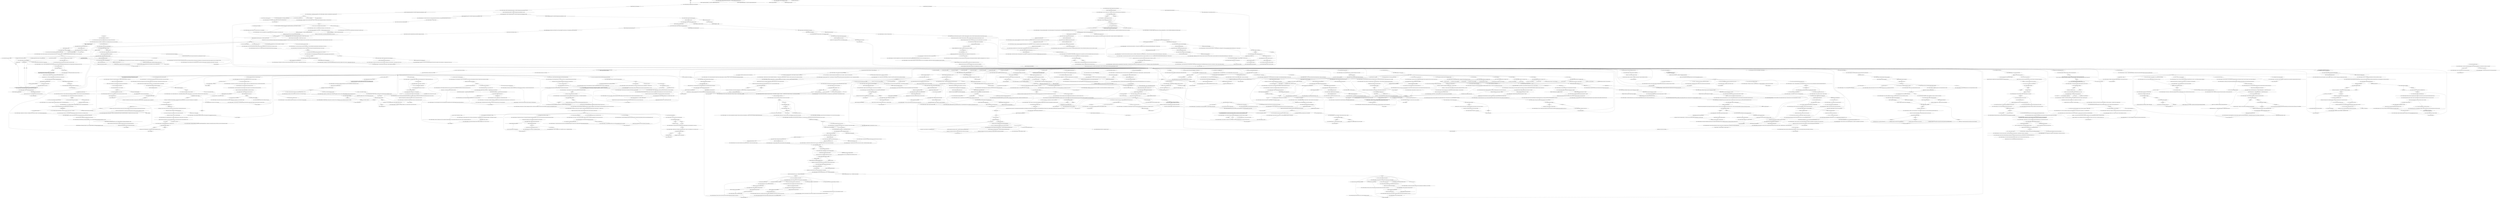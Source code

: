 # WHIRLING F1 / GARTE MAIN
# This is Garte's main dialogue for the rest of the game
# ==================================================
digraph G {
	  0 [label="START"];
	  1 [label="input"];
	  2 [label="Garte, the Cafeteria Manager: \"Especially when you're so busy doing *nothing* to stop psychopaths. How could you just stand there? Still, you did risk your life...\""];
	  3 [label="Garte, the Cafeteria Manager: Variable[\"plaza.tribunal_spiritbomb_succeeded\"]"];
	  4 [label="Variable[\"plaza.tribunal_spiritbomb_succeeded\"]", shape=diamond];
	  5 [label="!(Variable[\"plaza.tribunal_spiritbomb_succeeded\"])", shape=diamond];
	  6 [label="You: \"So I talked to Sylvie.\" (Wink.)"];
	  7 [label="Empathy: Of course you do. This was your plan all along. *This* is how you *fix* it for them -- by answering the *woman question*."];
	  8 [label="Volition: Uhm... I don't like this. There doesn't seem to be another way."];
	  9 [label="You: \"Or... you know. *Maybe* I broke it?\""];
	  10 [label="Garte, the Cafeteria Manager: \"Yes, the bird. I found it lying on the floor with a broken wing the morning she left.\"\n\"The bird you brought me a replacement for.\" He points to the ruffled grouse. \"The skua I had, remember? I found it lying on the floor with a broken wing the morning she left.\""];
	  11 [label="You: \"What happened in '44?\""];
	  12 [label="Garte, the Cafeteria Manager: \"Hah! I knew it. I've always wondered where those machines by the door came from -- *and* they told me there was some kind of pinball thing here too...\""];
	  13 [label="Jump to: [Untitled hub (03)]"];
	  14 [label="Garte, the Cafeteria Manager: \"Absolutely out of the question.\""];
	  15 [label="Reaction Speed: By the way -- you should come back to this *thing*-based questionnaire if you see anything interesting in the Whirling later!"];
	  16 [label="Kim Kitsuragi: \"... and, come to think of it, Frittte's probably closed at this hour. They're open from seven to eleven.\""];
	  17 [label="Jump to: [Garte, the Cafeteria Manager: \"\"Yes?\"\"]"];
	  18 [label="Garte, the Cafeteria Manager: \"They come here in the evenings. Dumb, unruly types. Think they're Big Shit. But they're good customers -- they place big orders, and always pay *on time*.\""];
	  19 [label="You: \"That's it. There was something else I wanted.\""];
	  20 [label="Garte, the Cafeteria Manager: \"Yes?\""];
	  21 [label="Kim Kitsuragi: \"This is a thoughtful exchange, but can we move on please?\""];
	  22 [label="Garte, the Cafeteria Manager: He blinks, as one might at a burning motor-carriage. \"It is though. Right now, it literally *is* my business...\"  He shakes his head -- and stops as a strange, new, cruel light rekindles in his features."];
	  23 [label="Garte, the Cafeteria Manager: \"Not at all, officer.\" The corners of his lips turn into the slightest smile. \"It's true. You don't *have to* pay me anything.\""];
	  24 [label="Garte, the Cafeteria Manager: \"No. You can choose to give me 20 reál for a room or you can choose not to. I don't care what you decide.\""];
	  25 [label="Garte, the Cafeteria Manager: \"You already have the key to your new room. I gave it to you earlier -- to unlock the trash container, remember?\""];
	  26 [label="Garte, the Cafeteria Manager: \"You do that. If you can pay another 20 reál, I'll give you the room again. If not, the key and the garbage will be waiting. Free of charge.\""];
	  27 [label="Garte, the Cafeteria Manager: He takes the key from the counter and puts it back under the counter. \"Now, is there anything you wanted?\""];
	  28 [label="Logic: From the comfort of his own bed."];
	  29 [label="Garte, the Cafeteria Manager: \"I don't care what you do. Sleep in the trash or pay for a room -- I don't care anymore.\""];
	  30 [label="Garte, the Cafeteria Manager: His brow furrows in confusion. \"You're expecting a package? To arrive for you here?\""];
	  31 [label="Untitled hub (02)"];
	  32 [label="Garte, the Cafeteria Manager: He nods. \"Happy to help, officer.\""];
	  33 [label="You: \"You don't want to know.\""];
	  34 [label="Garte, the Cafeteria Manager: \"Thanks, I guess...\" He gives you a short nod. \"Was there anything else you wanted, or...\""];
	  35 [label="Jump to: [karaoke hub]"];
	  36 [label="Jump to: [garte main HUB]"];
	  37 [label="You: \"C'mon man. After everything I've been through...\""];
	  38 [label="Kim Kitsuragi: \"Okay...\" He turns to you with a heavy sigh. \"I *might* have something in my motor carriage we can use. When you're done here.\""];
	  39 [label="You: (Nod sagely.) \"Yes, I think I see...\""];
	  40 [label="You: \"But there may be something pertinent to the investigation in the kitchen.\""];
	  41 [label="Garte, the Cafeteria Manager: \"Please pay for each night in advance starting tomorrow. Twenty reál per night.\""];
	  42 [label="Garte, the Cafeteria Manager: \"Does this *look* like part of a *Doomed* Commercial Area?\" He makes a sweeping gesture. \"This pre-revolutionary tile work? These high ceilings? The nice rooms? Well, *most* of the rooms...\""];
	  43 [label="Garte, the Cafeteria Manager: \"Some real estate management company. They never come around here, just collect money from afar. Honestly, I think *some* money laundering might be involved.\""];
	  44 [label="You: He doesn't have to tell you anything he doesn't want to."];
	  45 [label="You: \"Couldn't you *keep* the hole there? What if there are some hotties staying in that room...\" (Wink.)"];
	  46 [label="Shivers: On Clinton Street, near the Boogie Street Diamond, a small truck rattles down an alleyway. It stops by a rusted trash container. Two men, their faces rough and swollen, jump out. They look at the container, despondently. CSM is written on their backs..."];
	  47 [label="Jump to: [garte main HUB]"];
	  48 [label="You: \"I have your money.\""];
	  49 [label="Garte, the Cafeteria Manager: He stands silently looking at the coins on the counter.\nThe cafeteria manager stands silently looking at the coins on the counter before him."];
	  50 [label="Garte, the Cafeteria Manager: \"It does, doesn't it.\""];
	  51 [label="You: \"Why do I need it?\""];
	  52 [label="Garte, the Cafeteria Manager: \"Is there something I can do for you?\""];
	  53 [label="Garte, the Cafeteria Manager: Variable[\"whirling.garte_greet_new_bird_sugg\"]"];
	  54 [label="Variable[\"whirling.garte_greet_new_bird_sugg\"]", shape=diamond];
	  55 [label="!(Variable[\"whirling.garte_greet_new_bird_sugg\"])", shape=diamond];
	  56 [label="You: \"I fucking rocked that shit.\""];
	  57 [label="Garte, the Cafeteria Manager: He demonstratively suppresses a world-weary sigh."];
	  58 [label="You: \"It could have used more work. After all, I just took a bullet for this place.\"\n\"It could have used more work. I just took two bullets for this place.\""];
	  59 [label="Garte, the Cafeteria Manager: \"Ah, them! Nice people -- but no. Lena said they were going back to Jamrock. I saw them pass by, outside.\" He waves at the windows. \"This was *before* the fight started.\""];
	  60 [label="Garte, the Cafeteria Manager: Variable[\"whirling.garte_cuno_greet\"] == 1"];
	  61 [label="Variable[\"whirling.garte_cuno_greet\"] == 1", shape=diamond];
	  62 [label="!(Variable[\"whirling.garte_cuno_greet\"] == 1)", shape=diamond];
	  63 [label="Logic: Hmm... the kitchen is close by -- maybe the cook will be more forthcoming?"];
	  64 [label="Garte, the Cafeteria Manager: Variable[\"plaza.tribunal_shot_kortenaer_success\"]"];
	  65 [label="Variable[\"plaza.tribunal_shot_kortenaer_success\"]", shape=diamond];
	  66 [label="!(Variable[\"plaza.tribunal_shot_kortenaer_success\"])", shape=diamond];
	  67 [label="Kim Kitsuragi: Make that three. The lieutenant is nodding too, hands crossed."];
	  68 [label="Garte, the Cafeteria Manager: \"What?\" He squints at you, worried. \"What does that mean -- *cock carousel*?\""];
	  69 [label="You: \"Okay then, never mind.\""];
	  70 [label="You: \"Nothing. The black gaping maw at the end of Time.\""];
	  71 [label="You: \"Wait -- so you *know* of the curse!\""];
	  72 [label="Garte, the Cafeteria Manager: \"Yes. I absolutely will.\" He calms his breathing. \"Sorry. It's been a bit of a day -- and now a hole in the wall.\""];
	  73 [label="Esprit de Corps: I *really* didn't want to resort to this, the man is thinking."];
	  74 [label="Endurance: It's a long *healthy* trek back to the village."];
	  75 [label="Jump to: [garte main HUB]"];
	  76 [label="Kim Kitsuragi: The lieutenant nods in agreeance."];
	  77 [label="You: \"But I paid for the work on that monument out there. Does that mean nothing to you?\""];
	  78 [label="You: \"Here's 60 reál.\""];
	  79 [label="Jump to: [garte main HUB]"];
	  80 [label="Garte, the Cafeteria Manager: \"May I ask why?\""];
	  81 [label="You: \"But I need those leftovers to survive!\""];
	  82 [label="Garte, the Cafeteria Manager: \"I'm not a fishing-teacher.\" He spreads his hands. \"That is not why we keep our trash locked. Any place with a kitchen does it, it's not *political*, I assure you.\""];
	  83 [label="Encyclopedia: He killed himself."];
	  84 [label="You: \"No wait...\" (Whisper and point to the back of your head.) \"What if I *am* Kras Mazov.\""];
	  85 [label="Garte, the Cafeteria Manager: Variable[\"whirling.garte_rhetoric_first_fire\"]"];
	  86 [label="Variable[\"whirling.garte_rhetoric_first_fire\"]", shape=diamond];
	  87 [label="!(Variable[\"whirling.garte_rhetoric_first_fire\"])", shape=diamond];
	  88 [label="Garte, the Cafeteria Manager: The breath catches in his chest. The light in his eyes snuffs out all at once. After a moment, he speaks."];
	  89 [label="Untitled hub (02)"];
	  90 [label="Garte, the Cafeteria Manager: \"Oh, sorry, I think you misunderstand. Let me explain.\" The corners of his lips turn into the slightest smile. \"I didn't say *I'd give you a free room*. I just said you don't have to pay me.\""];
	  91 [label="You: What does that mean?"];
	  92 [label="You: \"Wait, I still don't understand. Do I get a free room or not?\""];
	  93 [label="Logic: From the comfort of his own bed."];
	  94 [label="You: \"Fine. 20 reál for the night.\""];
	  95 [label="Untitled hub"];
	  96 [label="Jump to: [garte main HUB]"];
	  97 [label="Kim Kitsuragi: \"It's not something I'd wear on the job.\" He smiles slightly."];
	  98 [label="Garte, the Cafeteria Manager: \"She broke the bird, you know. The great skua. I found it on the ground with a broken wing. On the morning she left.\"\n\"She broke the bird, you know. The great skua, not the grouse you brought. I found it on the ground with a broken wing. On the morning she left.\" "];
	  99 [label="You: \"I talked to Sylvie. She left because of me, not you.\""];
	  100 [label="You: \"She said it was a just an accident.\""];
	  101 [label="You: \"This is my way of apologizing for the trouble I've caused. Please let me say I'm sorry.\""];
	  102 [label="Jump to: [karaoke hub]"];
	  103 [label="Drama: He's lying... But there's no way to call him out on it."];
	  104 [label="Garte, the Cafeteria Manager: Variable[\"whirling.garte_vanish_special_greeting_done\"]"];
	  105 [label="Variable[\"whirling.garte_vanish_special_greeting_done\"]", shape=diamond];
	  106 [label="!(Variable[\"whirling.garte_vanish_special_greeting_done\"])", shape=diamond];
	  107 [label="Garte, the Cafeteria Manager: \"Wonderful. *Try* to do that. I'll have to call you an ambulance.\""];
	  108 [label="Garte, the Cafeteria Manager: \"Yeah, good luck with that.\" He taps his foot against a metal box installed in the back of the counter."];
	  109 [label="Garte, the Cafeteria Manager: He pauses, realizing the contradiction in his statement. \"Evidence being money. You can't stay here without *money*.\""];
	  110 [label="Garte, the Cafeteria Manager: \"Great, thank you officer, that's *all* I wanted -- payment for services rendered. If you continue to stay here, I just ask that you please pay your nightly bill in advance, starting tomorrow.\""];
	  111 [label="talktryhub"];
	  112 [label="Suggestion: He's not sorry about his behaviour for your sake. Now that you have money, he really wants to make sure you're not angry with him."];
	  113 [label="You: \"It's a shame you've gotta suck up to the Union to stay afloat.\""];
	  114 [label="Garte, the Cafeteria Manager: \"No, I don't have a key -- I don't know how to get there. And I don't *care* either. It's not like I've been *wondering* about it for ten years. It's just the Frittte warehouse probably.\""];
	  115 [label="Garte, the Cafeteria Manager: \"Or some boring storage space with a bunch of old junk... and dust. Junk and dust.\" He runs his finger across the counter to check for dirt."];
	  116 [label="damageshub"];
	  117 [label="Encyclopedia: Sam Bo is an acronym for Samaran boxing. Graceful martial arts stuff. *Sam Bo style* implies stealth, cleverness, and cool. Just letting you know."];
	  118 [label="Garte, the Cafeteria Manager: \"Anyway, I thought we were talking about the Whirling.\""];
	  119 [label="Composure: The colour has drained from his face."];
	  120 [label="Garte, the Cafeteria Manager: \"Absolutely not. That would be idiotic. I have no idea why you're even saying this right now...\""];
	  121 [label="You: \"Maybe you don't remember putting them there. Maybe you were sleepwalking or... in a fugue state...\""];
	  122 [label="You: \"Who else has keys to the trash container?\""];
	  123 [label="Garte, the Cafeteria Manager: IsKimHere()"];
	  124 [label="IsKimHere()", shape=diamond];
	  125 [label="!(IsKimHere())", shape=diamond];
	  126 [label="You: \"Okay.\""];
	  127 [label="Kim Kitsuragi: \"Good question.\" He turns to the cafeteria manager."];
	  128 [label="You: \"Are Lena and Morell still in town?\""];
	  129 [label="Garte, the Cafeteria Manager: \"I mean, you're a detective, perhaps you can track them down? Shouldn't be that hard...\""];
	  130 [label="You: \"About my bill for tonight...\""];
	  131 [label="Untitled hub"];
	  132 [label="Garte, the Cafeteria Manager: Variable[\"whirling.goracy_fridge_asked\"]"];
	  133 [label="Variable[\"whirling.goracy_fridge_asked\"]", shape=diamond];
	  134 [label="!(Variable[\"whirling.goracy_fridge_asked\"])", shape=diamond];
	  135 [label="Garte, the Cafeteria Manager: Variable[\"plaza.tribunal_kim_shot\"]"];
	  136 [label="Variable[\"plaza.tribunal_kim_shot\"]", shape=diamond];
	  137 [label="!(Variable[\"plaza.tribunal_kim_shot\"])", shape=diamond];
	  138 [label="Garte, the Cafeteria Manager: Variable[\"plaza.tribunal_shot_kortenaer_success\"]"];
	  139 [label="Variable[\"plaza.tribunal_shot_kortenaer_success\"]", shape=diamond];
	  140 [label="!(Variable[\"plaza.tribunal_shot_kortenaer_success\"])", shape=diamond];
	  141 [label="Jump to: [Untitled hub (04)]"];
	  142 [label="Garte, the Cafeteria Manager: \"Yeah, I don't know...\" He feels the need to explain himself. \"Clients were panicking. And also, I guess I sort of found out that I don't give a shit if I die.\""];
	  143 [label="Garte, the Cafeteria Manager: \"Where was *I*? How do you think I know the crazy shit you pulled off out there? I was *there* -- out on the balcony, protecting my establishment.\""];
	  144 [label="You: Don't I have anything else? Like a *BACK* button for example?"];
	  145 [label="Garte, the Cafeteria Manager: \"Anyway -- thank you for clearing it up. Now, if there isn't anything else...\" He does not seem to be overjoyed about his new-found professionalism."];
	  146 [label="Garte, the Cafeteria Manager: \"It's for the...\" He begins confidently, but then stumbles on his own words. \"It's for no one. It's a prop. I'm not letting anyone use it after the Great Karaoke Catastrophe of '44.\""];
	  147 [label="Garte, the Cafeteria Manager: \"It wouldn't hurt to get a little life in here. Other than the hellish karaoke machine. That one's always *causing trouble*.\""];
	  148 [label="Garte, the Cafeteria Manager: He shakes his head. \"There is no gaping maw. If you don't want to tell me you don't have to. It's okay.\""];
	  149 [label="Garte, the Cafeteria Manager: \"Yes. Ha ha. What's *actually* behind there?\""];
	  150 [label="Garte, the Cafeteria Manager: Variable[\"whirling.garte_owing_hub_exited_once\"]"];
	  151 [label="Variable[\"whirling.garte_owing_hub_exited_once\"]", shape=diamond];
	  152 [label="!(Variable[\"whirling.garte_owing_hub_exited_once\"])", shape=diamond];
	  153 [label="Interfacing: Draconian measures..."];
	  154 [label="Jump to: [damageshub]"];
	  155 [label="You: \"Why? Do you want to play? Because I might be up for a game...\""];
	  156 [label="You: \"Didn't check. Pinball isn't relevant to the investigation.\""];
	  157 [label="Garte, the Cafeteria Manager: \"Looked pretty hot to me...\" He stops, realizing that this is also a compliment. \"At least nothing bad actually happened,\" he adds with a sigh."];
	  158 [label="You: \"You sound irritated -- why? All I want is a drink.\""];
	  159 [label="You: Say nothing."];
	  160 [label="Logic: Because he's not a bartender."];
	  161 [label="keeeyyyyssss"];
	  162 [label="Jump to: [garte main HUB]"];
	  163 [label="Encyclopedia: Kras Mazov (nom de guerre), was an economist and a historical materialist. He was a leading figure on the Graad side of the Centennial Revolution, where he headed the Eleven Day Government. Mazov is considered the father of scientific communism (Mazovian thought or Mazovianism)."];
	  164 [label="Rhetoric: Okay then. (Maybe you're callous yourself...)"];
	  165 [label="Garte, the Cafeteria Manager: \"Perfectly serious.\" The corners of his lips turn into the slightest smile. \"You don't *have to* pay me anything.\""];
	  166 [label="Garte, the Cafeteria Manager: He looks you in the eye. There is silence in the space between you."];
	  167 [label="You: \"Fine. I'll take the trash container key.\""];
	  168 [label="Garte, the Cafeteria Manager: \"But you know what? You're in luck. Because you don't have to ever pay me again.\""];
	  169 [label="Drama: Here comes a layup, sire! Fall not for it!"];
	  170 [label="Jump to: [garte main HUB]"];
	  171 [label="You: \"Package?\""];
	  172 [label="Empathy: It's as if he can't decide whether to be angry or relieved that it was you -- again."];
	  173 [label="Garte, the Cafeteria Manager: \"Okay, yes, it's for *some* clients,\" he admits reluctantly."];
	  174 [label="Drama: He's lying. But whatever, you don't really *need* his lame tracks."];
	  175 [label="Garte, the Cafeteria Manager: \"Does that arrangement include... you paying me *what we already agreed* you owe me?\""];
	  176 [label="Garte, the Cafeteria Manager: \"I mean no offence. It's really nothing personal. I just *have* to protect the interests of this establishment.\""];
	  177 [label="Suggestion: Whatever he may feel about you, he can't miss the opportunity to throw you a look of what he assumes is shared understanding. Go with it."];
	  178 [label="whirlinghub"];
	  179 [label="Garte, the Cafeteria Manager: \"Oh, yes, that door, sure. There's nothing *mysterious* about it. It's just a door.\" He shrugs."];
	  180 [label="Garte, the Cafeteria Manager: He takes out his key chain and fiddles with the mechanism behind the counter. \"The electronic lock to your room will remain disabled till 21.00 tomorrow.\""];
	  181 [label="Garte, the Cafeteria Manager: Variable[\"whirling.garte_kitchen_savoir\"]  and  Variable[\"tc.sam_bo\"] == false"];
	  182 [label="Variable[\"whirling.garte_kitchen_savoir\"]  and  Variable[\"tc.sam_bo\"] == false", shape=diamond];
	  183 [label="!(Variable[\"whirling.garte_kitchen_savoir\"]  and  Variable[\"tc.sam_bo\"] == false)", shape=diamond];
	  184 [label="You: (Slam the bills down on the counter.)"];
	  185 [label="Kim Kitsuragi: \"I'll take a room here too.\" He opens his wallet."];
	  186 [label="Empathy: He's done a fine job too. Though he's spoken of the place dismissively before, the hostel is actually very important to him."];
	  187 [label="Garte, the Cafeteria Manager: \"The *other* is a kebab cart. It's very *successful* in its way, but... it's nothing like the Whirling.\""];
	  188 [label="Untitled hub (03)"];
	  189 [label="You: \"It doesn't matter. I just want to know who you suspect.\""];
	  190 [label="Garte, the Cafeteria Manager: \"Thanks. I hope you found what you were looking for.\""];
	  191 [label="Garte, the Cafeteria Manager: Variable[\"whirling.garte_debt_window_and_drinks_down\"]"];
	  192 [label="Variable[\"whirling.garte_debt_window_and_drinks_down\"]", shape=diamond];
	  193 [label="!(Variable[\"whirling.garte_debt_window_and_drinks_down\"])", shape=diamond];
	  194 [label="Garte, the Cafeteria Manager: He refuses to reply. Only his breathing quickens with badly-concealed irritation."];
	  195 [label="Visual Calculus: ... and it's not a shaker. It's nothing. He's holding nothing."];
	  196 [label="You: \"I don't have any money. I spent all I had on other things. I had the urge to buy things. With *all* of the money!\""];
	  197 [label="paying_hub"];
	  198 [label="Jump to: [garte main HUB]"];
	  199 [label="You: \"About my bill for tonight...\""];
	  200 [label="You: \"Uhm... no.\""];
	  201 [label="You: \"Yes. That's the gist of it.\""];
	  202 [label="Garte, the Cafeteria Manager: Variable[\"plaza.tribunal_spiritbomb_failed\"]"];
	  203 [label="Variable[\"plaza.tribunal_spiritbomb_failed\"]", shape=diamond];
	  204 [label="!(Variable[\"plaza.tribunal_spiritbomb_failed\"])", shape=diamond];
	  205 [label="Garte, the Cafeteria Manager: \"I hope at least your partner is recovering quickly. Also!\" He wags his finger. \"You're staying here for *free* now. That's right. This establishment supports cops. Even cops like you.\""];
	  206 [label="Garte, the Cafeteria Manager: \"Sure. Anyway, I can't help you there. A lot of women come and go here.\""];
	  207 [label="You: \"Don't worry. The fire will go out -- soon.\""];
	  208 [label="Kim Kitsuragi: He turns to the man. \"Thank you anyway.\""];
	  209 [label="Garte, the Cafeteria Manager: He realizes something. \"Does it mean you talked to her? What else did she say about me?\""];
	  210 [label="You: \"Broken bird. Feathers.\" (Nod knowingly.) \"This is all part of the mind-fuck on the cock-carousel.\""];
	  211 [label="Garte, the Cafeteria Manager: \"No. It was her.\" His voice is cold now. \"She's off to ride that carousel you told me about. Heh...\" A mirthless laugh. \"Cock carousel -- I understand now.\""];
	  212 [label="Garte, the Cafeteria Manager: \"Oh, that's so sad to hear,\" he says with a barely disguised grin. \"I'd *totally* let you sing karaoke, if you only had a tape -- *and* you'd paid your bills.\""];
	  213 [label="Garte, the Cafeteria Manager: \"For 14 years, man -- that's how long I've worked here. I've kept this place up through hail and through sleet. Fuck me, if some Doom Ghost...\" he steadies his voice."];
	  214 [label="Kim Kitsuragi: \"Good pick,\" the lieutenant nods."];
	  215 [label="Untitled hub"];
	  216 [label="Jump to: [Untitled hub (03)]"];
	  217 [label="Conceptualization: Literary demotion! That's the worst..."];
	  218 [label="Jump to: [garte main HUB]"];
	  219 [label="You: \"Maybe I *am* a cook?\""];
	  220 [label="Half Light: That bird ain't no symbol of hope. It's a menace and a traitor!"];
	  221 [label="Rhetoric: You know, there *might* be other places to sleep on this coast... you'll find one eventually."];
	  222 [label="Garte, the Cafeteria Manager: IsTHCPresent(\"hobocop\")"];
	  223 [label="IsTHCPresent(\"hobocop\")", shape=diamond];
	  224 [label="!(IsTHCPresent(\"hobocop\"))", shape=diamond];
	  225 [label="Garte, the Cafeteria Manager: Variable[\"character.got_hobocop_climb_into_trashbin_idea\"]"];
	  226 [label="Variable[\"character.got_hobocop_climb_into_trashbin_idea\"]", shape=diamond];
	  227 [label="!(Variable[\"character.got_hobocop_climb_into_trashbin_idea\"])", shape=diamond];
	  228 [label="You: \"Why?\""];
	  229 [label="You: \"You don't understand the seriousness of the situation. I'm an alcoholic. I need my fix.\""];
	  230 [label="Garte, the Cafeteria Manager: \"If it's a personal matter, why in the name of god should I...\" He stops mid-sentence. \"Okay, whatever.\""];
	  231 [label="Garte, the Cafeteria Manager: \"Why? To keep the hobos and drunks out, that's why. And the neighbours too. They put their trash there and they don't pay for the garbage company.\""];
	  232 [label="Garte, the Cafeteria Manager: IsKimHere()"];
	  233 [label="IsKimHere()", shape=diamond];
	  234 [label="!(IsKimHere())", shape=diamond];
	  235 [label="Garte, the Cafeteria Manager: \"Now -- was there anything else you needed?\""];
	  236 [label="You: \"I'll see what I can do.\""];
	  237 [label="Garte, the Cafeteria Manager: \"You do that. If you can pay another 20 reál, I'll give you the room again. If not, the garbage is yours. Free of charge.\""];
	  238 [label="Garte, the Cafeteria Manager: He takes a breath, and says hurriedly, \"I don't make the rules. Pay 20 reál or sleep in the trash container. It's not up to me.\""];
	  239 [label="You: \"Wait, you want me to sleep in the *trash outside*?\""];
	  240 [label="Garte, the Cafeteria Manager: Variable[\"whirling.garte_trash_bed_offer_made\"] == true"];
	  241 [label="Variable[\"whirling.garte_trash_bed_offer_made\"] == true", shape=diamond];
	  242 [label="!(Variable[\"whirling.garte_trash_bed_offer_made\"] == true)", shape=diamond];
	  243 [label="Composure: He looks pale. Nauseous. He's guilty. But not enough to apologize..."];
	  244 [label="Empathy: That meant a lot to him. Felt good, didn't it?"];
	  245 [label="Garte, the Cafeteria Manager: Variable[\"whirling.garte_volition_said_forgive_trash\"]"];
	  246 [label="Variable[\"whirling.garte_volition_said_forgive_trash\"]", shape=diamond];
	  247 [label="!(Variable[\"whirling.garte_volition_said_forgive_trash\"])", shape=diamond];
	  248 [label="You: \"What about now, is my package here yet?\""];
	  249 [label="Garte, the Cafeteria Manager: \"What is this thing?\" The man takes the stuffed bird."];
	  250 [label="You: \"I'm a client. Why can't I use it?\""];
	  251 [label="Volition: That doesn't seem fair. You demonstrated some serious skills there, slipping away Sam Bo-style."];
	  252 [label="getinhub"];
	  253 [label="Jump to: [whirlinghub]"];
	  254 [label="Jump to: [whirlinghub]"];
	  255 [label="Garte, the Cafeteria Manager: \"So I haven't opened it. I *have* cleaned the whole place a hundred times over, though -- after the *animals*. And I haven't found a key. So good luck with that.\""];
	  256 [label="Garte, the Cafeteria Manager: He takes out his key chain and fiddles with the mechanism behind the counter. \"The electronic lock to your room has been disabled till 21.00 tomorrow.\""];
	  257 [label="You: (Slam the bills down on the counter.) \"I hope you choke on it.\""];
	  258 [label="You: (Slam the bills down on the counter.) \"I hope you choke on it.\""];
	  259 [label="Garte, the Cafeteria Manager: \"Great, perfect, I hope you enjoy your freezing cold room with the window you broke *yourself*.\""];
	  260 [label="Garte, the Cafeteria Manager: \"By the way, if you hadn't paid before 21.00, your door would have been locked electronically.\" He taps his foot against a metal box installed in the back of the bar counter."];
	  261 [label="Garte, the Cafeteria Manager: \"I've been working here for a *long* time, and that intercom has *never* been used by the Whirling.\""];
	  262 [label="Untitled hub"];
	  263 [label="Garte, the Cafeteria Manager: \"I'll have it fixed at once. Thank you for letting me know. I assure you -- the Whirling does *not* abide spying on its guests.\""];
	  264 [label="Garte, the Cafeteria Manager: \"Thank you, I'll patch it up personally. Was there something else about the establishment? I hope not...\""];
	  265 [label="Garte, the Cafeteria Manager: \"I vouch for my staff as I would for myself... and I certainly wasn't the one making holes in our walls.\" He folds his arms and glares at you defiantly."];
	  266 [label="Jump to: [garte main HUB]"];
	  267 [label="You: \"But I don't have anywhere to go...\""];
	  268 [label="Garte, the Cafeteria Manager: \"Yeah... that's not my problem anymore.\""];
	  269 [label="Garte, the Cafeteria Manager: He glares at you suspiciously. \"Well?\""];
	  270 [label="You: \"Where did the horse-faced woman go?\""];
	  271 [label="Garte, the Cafeteria Manager: \"I don't really use words like that to describe my clients, and maybe you shouldn't either…\" He purses his lips. \"Seeing as you're a cop and all.\""];
	  272 [label="You: \"All right. Thanks.\" (Conclude.)"];
	  274 [label="Garte, the Cafeteria Manager: \"Can I help you?\" He arches an eyebrow."];
	  275 [label="Garte, the Cafeteria Manager: Variable[\"whirling.goracy_fridge_asked\"]"];
	  276 [label="Variable[\"whirling.goracy_fridge_asked\"]", shape=diamond];
	  277 [label="!(Variable[\"whirling.goracy_fridge_asked\"])", shape=diamond];
	  278 [label="Kim Kitsuragi: \"I hate to say it, but looks like we're going to have to ask Cuno if he knows of a spare fridge around here.\""];
	  279 [label="Kim Kitsuragi: \"We should really take another look at that fridge we found in the basement.\""];
	  280 [label="Garte, the Cafeteria Manager: \"I hope at least your partner is recovering quickly. Also!\" He raises his finger. \"You're staying here for free now. That's right, this establishment supports cops. The stay is free -- the drinks are not,\" he adds. \"Just felt I needed to specify that.\""];
	  281 [label="You: \"Yeah, I sucked up there. I'm sorry.\""];
	  282 [label="Garte, the Cafeteria Manager: \"God...\" He does not look too pleased."];
	  283 [label="You: \"Turns out she's a whore who likes to ride the cock carousel.\""];
	  284 [label="Empathy: Yeah. This feels right. It feels *wise*. Good setup. Now speak the real shit."];
	  285 [label="Kim Kitsuragi: \"I assure you, it was him.\""];
	  286 [label="Jump to: [Garte, the Cafeteria Manager: \"The man in the vest and the violet...\"]"];
	  287 [label="Volition: It takes a lot of willpower not to ask. Obviously he's been wanting to know what's behind the door..."];
	  288 [label="You: \"Pinball machines. A pinball workshop.\""];
	  289 [label="You: \"You have Lena. Lena is a good customer.\""];
	  290 [label="Garte, the Cafeteria Manager: \"Good thing that guest pays for her stuff on time -- I'll forward her the bill and be done with it. Was there anything else?\""];
	  291 [label="Jump to: [whirlinghub]"];
	  292 [label="Garte, the Cafeteria Manager: IsKimHere()"];
	  293 [label="IsKimHere()", shape=diamond];
	  294 [label="!(IsKimHere())", shape=diamond];
	  295 [label="Garte, the Cafeteria Manager: \"Like what? I was really enjoying talking about the *money* you owe me...\""];
	  296 [label="Jump to: [getinhub]"];
	  297 [label="Kim Kitsuragi: \"Frittte. Near the gates.\" The lieutenant sounds tired. \"They'll exchange it.\""];
	  298 [label="You: \"I feel a capitalist plot coming up.\""];
	  299 [label="Savoir Faire: Damn! Your feet thought we got away!"];
	  300 [label="Empathy: Take it easy on him. Deep down he really hates being the guy who has to remind you."];
	  301 [label="Jump to: [paying_hub]"];
	  302 [label="Garte, the Cafeteria Manager: Variable[\"yard.trash_container_hub_reached\"]"];
	  303 [label="Variable[\"yard.trash_container_hub_reached\"]", shape=diamond];
	  304 [label="!(Variable[\"yard.trash_container_hub_reached\"])", shape=diamond];
	  305 [label="You: \"Actually, let's talk about something else.\""];
	  306 [label="You: \"About my bill for tonight...\""];
	  307 [label="Half Light: What you want is a GOD DAMN DRINK. How is that so hard to understand?"];
	  308 [label="You: \"What if I told you *I* am a hobo. Or soon to be one, rummaging through that trash. Will you keep me out too?\""];
	  309 [label="Garte, the Cafeteria Manager: \"Even more reason for me not to serve you, sir. Was there anything else you needed -- other than alcohol?\""];
	  310 [label="Kim Kitsuragi: \"We should return to this theory at a later time, officer. This here was about the *trash container*.\""];
	  311 [label="Garte, the Cafeteria Manager: Variable[\"TASK.return_to_garte_with_spinner_cash_done\"]"];
	  312 [label="Variable[\"TASK.return_to_garte_with_spinner_cash_done\"]", shape=diamond];
	  313 [label="!(Variable[\"TASK.return_to_garte_with_spinner_cash_done\"])", shape=diamond];
	  314 [label="Garte, the Cafeteria Manager: His eyes flash with fury. \"You want a free place to sleep? Fine.\""];
	  315 [label="You: \"Fuck you, Garte. Seriously, fuck you.\""];
	  316 [label="Garte, the Cafeteria Manager: \"Right. Is there anything you wanted?\""];
	  317 [label="Empathy: See? That meant a lot to him. Felt good, didn't it?"];
	  318 [label="Cuno: \"The fuck?\" pipes the boy. \"Pig's selling out for Speedfreaks FM now?\""];
	  319 [label="Garte, the Cafeteria Manager: \"Anything else I can do for you, officers?\" The man smiles at you both."];
	  320 [label="Kim Kitsuragi: \"I am sure,\" he says, smiling at the plastic-wrapped shoes in their neon glory."];
	  321 [label="Garte, the Cafeteria Manager: \"Hah! Well!\" He comes up with a counterargument. \"We don't have any tapes. They all got stolen.\""];
	  322 [label="Garte, the Cafeteria Manager: The man in the vest and the violet shirt stares at the tape you've just given him. He begins to frown. Hard."];
	  323 [label="You: \"I'm sorry, I know it was irresponsible of me to run. You have to understand -- I was desperate.\""];
	  324 [label="You: \"I will pay you back tomorrow. I'm an honest cop.\""];
	  325 [label="Garte, the Cafeteria Manager: He rolls his eyes. \"What *thing*?\""];
	  326 [label="You: \"I saw a sign that said the mess hall is reserved for the Union.\""];
	  327 [label="You: \"If you're thinking of selling those pinball machines, I want a fat cut. C-Suite shit.\" (Beat your chest.) \"I'm a disruptor.\""];
	  328 [label="Garte, the Cafeteria Manager: \"A lot. For the room and broken window -- 100 reál.\""];
	  329 [label="Composure: He trembled just a little as he assumed this position. You've made him nervous, though he doesn't want to show it."];
	  330 [label="Suggestion: You've really worn down his patience. Even paying him didn't help!"];
	  331 [label="You: \"You really care about the Whirling, huh.\""];
	  332 [label="Garte, the Cafeteria Manager: \"What about them?\" He shrugs. \"One is a basement dive frequented by chain-smoking communists. I can't *tell* you how sick I am of Kras Mazov and Ignus Nilsen and all those old ghosts...\""];
	  333 [label="Jump to: [Garte, the Cafeteria Manager: \"\"Yes?\"\"]"];
	  334 [label="Jump to: [garte main HUB]"];
	  335 [label="Garte, the Cafeteria Manager: Variable[\"whirling.garte_debt_drinks_down\"]"];
	  336 [label="Variable[\"whirling.garte_debt_drinks_down\"]", shape=diamond];
	  337 [label="!(Variable[\"whirling.garte_debt_drinks_down\"])", shape=diamond];
	  338 [label="Garte, the Cafeteria Manager: He glares at you suspiciously. \"Well?\""];
	  339 [label="You: \"Where did everyone go?\""];
	  340 [label="Garte, the Cafeteria Manager: IsTaskActive(\"TASK.help_kim_with_money_plan\")--[[ Variable[ ]]"];
	  341 [label="IsTaskActive(\"TASK.help_kim_with_money_plan\")--[[ Variable[ ]]", shape=diamond];
	  342 [label="!(IsTaskActive(\"TASK.help_kim_with_money_plan\")--[[ Variable[ ]])", shape=diamond];
	  343 [label="Garte, the Cafeteria Manager: \"Because you haven't taken it away yet, and it must be stinking *hard* about now. Well -- you're not putting it here. Rest assured.\""];
	  344 [label="Authority: He thinks it weak to renege on the courtesy he already decided to pay you. Moral superiority is important to him."];
	  345 [label="Garte, the Cafeteria Manager: \"I give credit where credit is due and that, sir -- was a nice shot. I was watching until you hit him, crawled inside then. Bullets started flying. Anyway...\" He clears his throat."];
	  346 [label="You: \"Yeah, you're right.\""];
	  347 [label="Jump to: [Untitled hub (03)]"];
	  348 [label="Garte, the Cafeteria Manager: \"God... does it mean you talked to her? What else did she say about me?\""];
	  349 [label="Garte, the Cafeteria Manager: He takes a bottle of wine off the shelf and pours himself a glass. \"They ride the cock carousel until the clock runs out. Here. Have the rest.\" He corks the bottle and hands it to you."];
	  350 [label="You: \"The bird?\""];
	  351 [label="Garte, the Cafeteria Manager: \"Okay...\" He inspects the bird, somewhat suspiciously -- then mellows. \"Okay. Well. This is actually a nice bird. A competent piece of taxidermy.\""];
	  352 [label="You: \"I have the tape now. You *have* to let me sing karaoke.\" (Give him the tape)"];
	  353 [label="You: \"Garte, what if I told I got into the back room? Behind the blue door in the kitchen.\"\n\"Garte, what if I told you I got into the back room -- behind the *blue steel door*\""];
	  354 [label="Reaction Speed: So he knows of the Doomed Commercial Area. *And* its address. He's thought about this."];
	  355 [label="Jump to: [Untitled hub (03)]"];
	  356 [label="Garte, the Cafeteria Manager: \"We were just paying you a compliment. And finding out a *degenerate* from room 3 nicked the phone line. Everything is okay here!\" he yells, then turns to you."];
	  357 [label="Jump to: [whirlinghub]"];
	  358 [label="Garte, the Cafeteria Manager: Variable[\"TASK.take_bird_to_garte_done\"]"];
	  359 [label="Variable[\"TASK.take_bird_to_garte_done\"]", shape=diamond];
	  360 [label="!(Variable[\"TASK.take_bird_to_garte_done\"])", shape=diamond];
	  361 [label="Garte, the Cafeteria Manager: Variable[\"whirling.garte_reaction_thing_hub_hint\"]"];
	  362 [label="Variable[\"whirling.garte_reaction_thing_hub_hint\"]", shape=diamond];
	  363 [label="!(Variable[\"whirling.garte_reaction_thing_hub_hint\"])", shape=diamond];
	  364 [label="You: \"Didn't check. Pinball is stupid.\""];
	  365 [label="Endurance: He's so exhausted following recent events, he doesn't even have the energy to really get on your case."];
	  366 [label="Garte, the Cafeteria Manager: Variable[\"plaza.graffito_concept_return\"]"];
	  367 [label="Variable[\"plaza.graffito_concept_return\"]", shape=diamond];
	  368 [label="!(Variable[\"plaza.graffito_concept_return\"])", shape=diamond];
	  369 [label="You: \"I am an alcohol-operated detective. If you want me to solve crimes or do whatever it is I'm here to do you need to insert alcohol into my mouth.\"\n\"I am an alcohol-operated detective. If you want me to clean up the dead body and solve the case then you need to insert alcohol into my mouth.\""];
	  370 [label="Garte, the Cafeteria Manager: \"Mine? No, it belongs to the Whirling-in-Rags.\""];
	  371 [label="Kim Kitsuragi: \"Thank you for clearing that up. Why do you keep the container locked?\""];
	  372 [label="You: \"I embrace my fate, Garte. This is the night of the Hobocop.\" (Take the key.)"];
	  373 [label="Inland Empire: A new dimension of reality will open. A portal is this bed of waste. Sleep there and awaken *elsewhere.*"];
	  374 [label="Untitled hub"];
	  375 [label="Logic: From the comfort of his own bed."];
	  376 [label="Garte, the Cafeteria Manager: He stares at you. There is silence in the space between your bodies."];
	  377 [label="Garte, the Cafeteria Manager: \"No. I know you just broke it open. You don't need the key and I'm not giving it to you.\""];
	  378 [label="You: \"Wait, you want me to sleep in the *trash outside*?\""];
	  379 [label="Garte, the Cafeteria Manager: DayCount() == 2"];
	  380 [label="DayCount() == 2", shape=diamond];
	  381 [label="!(DayCount() == 2)", shape=diamond];
	  382 [label="Empathy: Okay. This is a good chance to start fresh. Just forgive him -- see how it goes."];
	  383 [label="You: \"Did a package from Speedfreaks FM come for me?\"\n\"Hey... did that package ever come for me -- from Speedfreaks FM?\""];
	  384 [label="Garte, the Cafeteria Manager: Variable[\"tc.turn_off_tutorial_node\"]"];
	  385 [label="Variable[\"tc.turn_off_tutorial_node\"]", shape=diamond];
	  386 [label="!(Variable[\"tc.turn_off_tutorial_node\"])", shape=diamond];
	  387 [label="You: \"This is the ruffed grouse. It symbolizes the might of male courtship rituals. May it serve as a reminder -- to keep an eye on the cock-carouseliers.\""];
	  388 [label="Garte, the Cafeteria Manager: \"Wait, what?\" He looks up, surprised. \"But what about the bird?\""];
	  389 [label="You: \"She didn't break it, I did. I threw it against the wall.\"\n\"She didn't break it, I did. I threw it against the wall. That's why I brought the grouse.\""];
	  390 [label="Garte, the Cafeteria Manager: \"Why on Earth did you have to break the skua?!\""];
	  391 [label="You: \"When was the last time you had a band play here?\""];
	  392 [label="Garte, the Cafeteria Manager: \"It's not for bands, it's for clients. *Some* clients, okay? Not you.\""];
	  393 [label="Garte, the Cafeteria Manager: \"Fine. Fine. *After* you've paid your bills you can climb that stage and do whatever the hell you need to do. *After*.\" He shakes the tape at you. \"Damn this karaoke machine...\""];
	  394 [label="vanishgreetinghub"];
	  395 [label="Garte, the Cafeteria Manager: \"Don't thank me yet. You still owe me 60 reál for three nights stay. If you don't have it by tonight, I can't let you up there...\" He points upstairs, toward your room."];
	  396 [label="Garte, the Cafeteria Manager: \"Forgive me for saying this, but your colleague seems more committed to drinking and...\" He stops mid-sentence."];
	  397 [label="Garte, the Cafeteria Manager: \"Yes -- not the whole damn Union, thank god. Just the nastiest and *loudest* faction.\" He tosses his head in disdain."];
	  398 [label="Authority: He hates the Union, but grudgingly recognizes its power over him -- so he's directing his frustration at you instead. Retaliate!"];
	  399 [label="You: \"I have a search warrant.\""];
	  400 [label="Garte, the Cafeteria Manager: \"And want me to make an exception for you? You're not even a hostel guest till you pay your outstanding bills...\" He changes his mind."];
	  401 [label="You: \"Here it is. Sorry for the trouble.\""];
	  402 [label="You: \"You shouldn't be so worried about that label, you know.\""];
	  403 [label="Garte, the Cafeteria Manager: He glares at you suspiciously. \"Well?\""];
	  404 [label="Jump to: [damageshub]"];
	  405 [label="You: \"Darkness rides.\" (Pick up the coins.)"];
	  406 [label="You: Keep it to yourself and pick up the coins."];
	  407 [label="Jump to: [garte main HUB]"];
	  408 [label="Jump to: [garte main HUB]"];
	  409 [label="Garte, the Cafeteria Manager: \"Oh, you're up.\" He looks you over. \"It's good to see you back on your feet. Did you like your room? I cleaned it for you.\""];
	  410 [label="Garte, the Cafeteria Manager: \"Oh, you know...\" he looks around at the empty place. \"People don't tend to stick around after shoot-outs. Turns out they're not good for business.\""];
	  411 [label="Garte, the Cafeteria Manager: He doesn't take the bait."];
	  413 [label="Garte, the Cafeteria Manager: Variable[\"plaza.tribunal_did_nothing\"] == false"];
	  414 [label="Variable[\"plaza.tribunal_did_nothing\"] == false", shape=diamond];
	  415 [label="!(Variable[\"plaza.tribunal_did_nothing\"] == false)", shape=diamond];
	  416 [label="You: \"I found the victim's clothes in the trash container out back.\"\n\"I found the victim's jeans in the trash container out back.\""];
	  417 [label="Garte, the Cafeteria Manager: \"Yes, yes. For the dead body. You want to put a dead *corpse* into my fridge, right?\""];
	  418 [label="You: \"How did you know?\""];
	  419 [label="Untitled hub (09)"];
	  420 [label="Garte, the Cafeteria Manager: IsCunoInParty()"];
	  421 [label="IsCunoInParty()", shape=diamond];
	  422 [label="!(IsCunoInParty())", shape=diamond];
	  423 [label="Reaction Speed: That's actually true. You remember him, from the corner of your eye, right behind you on the Whirling balcony..."];
	  424 [label="You: No. I don't want to get angry."];
	  425 [label="Untitled hub"];
	  426 [label="You: \"Fuck you, I have a *vast* soul and she will always come back to it.\""];
	  427 [label="Empathy: It is! It's wonder-full!"];
	  428 [label="Garte, the Cafeteria Manager: \"Now, let me have a drink and think about this shit for a moment -- on my own.\" He stares into the blood red liquid in the cup."];
	  429 [label="Garte, the Cafeteria Manager: \"Fucker?\" He shakes his head. \"Lay off the swear words, they don't make you *cool*. This isn't kindergarten.\""];
	  430 [label="You: \"Aren't you gonna ask me what's back there?\""];
	  431 [label="Garte, the Cafeteria Manager: Variable[\"TASK.find_out_if_whirling_part_of_doomed\"] == true  and  Variable[\"TASK.find_out_if_whirling_part_of_doomed_done\"] == false"];
	  432 [label="Variable[\"TASK.find_out_if_whirling_part_of_doomed\"] == true  and  Variable[\"TASK.find_out_if_whirling_part_of_doomed_done\"] == false", shape=diamond];
	  433 [label="!(Variable[\"TASK.find_out_if_whirling_part_of_doomed\"] == true  and  Variable[\"TASK.find_out_if_whirling_part_of_doomed_done\"] == false)", shape=diamond];
	  434 [label="Garte, the Cafeteria Manager: IsKimHere()"];
	  435 [label="IsKimHere()", shape=diamond];
	  436 [label="!(IsKimHere())", shape=diamond];
	  437 [label="Visual Calculus: Back to the village -- then back here -- then back to the coast *again*... That must be 3 kilometres in total. Okay..."];
	  438 [label="Logic: *Or* you broke the bird. That's why you brought the replacement. Out of guilt..."];
	  439 [label="You: \"So, just to be clear -- you don't know how to open it?\""];
	  440 [label="Suggestion: Flattery is the way."];
	  441 [label="Garte, the Cafeteria Manager: \"No, I was... just wondering.\" He appears to be making a calculation in his head. \"If you found pinball machines there...\""];
	  442 [label="Garte, the Cafeteria Manager: \"Yes. Very *responsible*.\""];
	  443 [label="Garte, the Cafeteria Manager: \"Yes, well...\" He sighs. \"At least nothing bad happened -- yet.\""];
	  444 [label="You: \"I don't think I have *any* money.\" (Proceed.)"];
	  445 [label="Untitled hub (02)"];
	  446 [label="You: \"Doesn't it seem callous to you -- guarding even your *leftovers* from the poor?\""];
	  447 [label="You: Yum yum, tell me more."];
	  448 [label="Garte, the Cafeteria Manager: \"Was there something you *wanted*?\""];
	  449 [label="Kim Kitsuragi: \"It concerns the case.\" The lieutenant's voice is harsh and sudden. \"Please cooperate.\""];
	  450 [label="You: \"Wait, really?\""];
	  451 [label="You: \"I'll see if I can figure something out.\" (Leave the key for now.)"];
	  452 [label="Garte, the Cafeteria Manager: He rolls his eyes. \"Anything else you need?\""];
	  453 [label="Untitled hub"];
	  454 [label="Jump to: [garte main HUB]"];
	  455 [label="Garte, the Cafeteria Manager: Variable[\"yard.trash_container_open\"] == true"];
	  456 [label="Variable[\"yard.trash_container_open\"] == true", shape=diamond];
	  457 [label="!(Variable[\"yard.trash_container_open\"] == true)", shape=diamond];
	  458 [label="Garte, the Cafeteria Manager: He smiles ashamedly through the rebuke. He feels the sting for a moment before returning the key under the desk. \"I understand. Is there anything else you want?\""];
	  459 [label="Garte, the Cafeteria Manager: \"I'm not dignifying that with a response.\""];
	  460 [label="Jump to: [garte main HUB]"];
	  461 [label="You: \"Fair enough.\""];
	  462 [label="Garte, the Cafeteria Manager: After a moment, he speaks. \"Maybe you could send the shoes to him? In the hospital. Maybe it'd cheer him up. Do you know where he is?\""];
	  463 [label="Garte, the Cafeteria Manager: He looks pained on your behalf."];
	  464 [label="Garte, the Cafeteria Manager: \"Alright.\" He calms himself. \"Did she say anything else? About me, you know.\" He repeats: \"Did she say anything about *me*?\""];
	  465 [label="Garte, the Cafeteria Manager: \"I can't believe it... I was so sure it was Sylvie. Even worse, I thought she was trying to send me a *message*. Symbol of hope and all...\""];
	  466 [label="You: \"It's not a prop. It's for your clients. I know it's used.\""];
	  467 [label="Garte, the Cafeteria Manager: Variable[\"whirling.garte_debt_window_and_drinks_down\"]"];
	  468 [label="Variable[\"whirling.garte_debt_window_and_drinks_down\"]", shape=diamond];
	  469 [label="!(Variable[\"whirling.garte_debt_window_and_drinks_down\"])", shape=diamond];
	  470 [label="Garte, the Cafeteria Manager: \"Not *entirely* cool. You still owe me 60 reál for three nights stay. If you don't have it by tonight, I can't let you back up there...\" He points upstairs, toward your room."];
	  471 [label="Garte, the Cafeteria Manager: \"Not until you bring me the money.\""];
	  472 [label="Composure: He's attempting to maintain an air of indifference. It's absolutely not convincing."];
	  473 [label="Garte, the Cafeteria Manager: \"A lot. A lot-lot. For the room, drinks, and broken window -- 130 reál.\""];
	  474 [label="Garte, the Cafeteria Manager: \"For the room -- 60 reál.\""];
	  475 [label="You: \"Here it is. Sorry for the trouble.\""];
	  476 [label="Garte, the Cafeteria Manager: Variable[\"whirling.garte_punched_half_light\"]"];
	  477 [label="Variable[\"whirling.garte_punched_half_light\"]", shape=diamond];
	  478 [label="!(Variable[\"whirling.garte_punched_half_light\"])", shape=diamond];
	  479 [label="Garte, the Cafeteria Manager: IsKimHere()"];
	  480 [label="IsKimHere()", shape=diamond];
	  481 [label="!(IsKimHere())", shape=diamond];
	  482 [label="You: \"The Whirling was once the East Delta Pinball Arcade, before it failed. It's only a matter of time before the Whirling fails too!\""];
	  483 [label="Garte, the Cafeteria Manager: \"Obviously it hasn't.\" He makes a sweeping gesture with his arm. \"Look at the pre-revolutionary tile work. This is an old, proud building. So what if there was a little pinball hall here before?\""];
	  484 [label="You: \"You must really care about this place, since you've worked here for so long.\""];
	  485 [label="Garte, the Cafeteria Manager: Variable[\"whirling.garte_doomed_empathy\"]  and  Variable[\"whirling.garte_doomed_auth_owners\"]"];
	  486 [label="Variable[\"whirling.garte_doomed_empathy\"]  and  Variable[\"whirling.garte_doomed_auth_owners\"]", shape=diamond];
	  487 [label="!(Variable[\"whirling.garte_doomed_empathy\"]  and  Variable[\"whirling.garte_doomed_auth_owners\"])", shape=diamond];
	  488 [label="Garte, the Cafeteria Manager: Variable[\"whirling.garte_doomed_reaction\"]"];
	  489 [label="Variable[\"whirling.garte_doomed_reaction\"]", shape=diamond];
	  490 [label="!(Variable[\"whirling.garte_doomed_reaction\"])", shape=diamond];
	  491 [label="You: \"That's pretty strange.\""];
	  492 [label="You: \"No, no, no. Something nefarious is definitely afoot.\""];
	  493 [label="You: \"I found the victim's jeans.\""];
	  494 [label="Garte, the Cafeteria Manager: \"Nope. There's nothing more mysterious than the Martinaise Trash Collection Service -- never know who's coming, or when...\""];
	  495 [label="Garte, the Cafeteria Manager: \"Got the 20 reál?\""];
	  496 [label="You: (Count them and give them to him.) \"That's 10 plus 10 plus 20 equals 40. I'm now down by 40, right?\""];
	  497 [label="You: Hold your peace -- best not to nitpick."];
	  498 [label="Garte, the Cafeteria Manager: \"You're welcome. I thought it would be nice for you to wake up in a clean place after you -- let's be fair -- defended this establishment and its clientèle from gunfire.\""];
	  499 [label="Cuno: \"I'll have a big fat one, bartender.\""];
	  500 [label="Jump to: [garte main HUB]"];
	  501 [label="Garte, the Cafeteria Manager: CancelTask(\"TASK.help_kim_with_money_plan_cancelled\")--[[ Variable[ ]]"];
	  502 [label="Jump to: [Garte ALT start hub]"];
	  503 [label="Garte, the Cafeteria Manager: \"Well -- I *have* a fridge and you're not putting it here.\""];
	  504 [label="You: \"I'm not gonna even ask why. You're just gonna say something mean.\""];
	  505 [label="Garte, the Cafeteria Manager: IsKimHere()"];
	  506 [label="IsKimHere()", shape=diamond];
	  507 [label="!(IsKimHere())", shape=diamond];
	  508 [label="Garte, the Cafeteria Manager: IsKimHere()"];
	  509 [label="IsKimHere()", shape=diamond];
	  510 [label="!(IsKimHere())", shape=diamond];
	  511 [label="Garte, the Cafeteria Manager: \"Well, anyway...\" The man clears his throat, not knowing what to say."];
	  512 [label="Garte, the Cafeteria Manager: Variable[\"plaza.tribunal_spiritbomb_failed\"]"];
	  513 [label="Variable[\"plaza.tribunal_spiritbomb_failed\"]", shape=diamond];
	  514 [label="!(Variable[\"plaza.tribunal_spiritbomb_failed\"])", shape=diamond];
	  515 [label="You: \"If you say it as two different words like that, it sounds like there's something wrong with your ass.\""];
	  516 [label="Empathy: YES! The bird is connected to this. It's a symbol of hope and she broke it."];
	  517 [label="Suggestion: ...or can you give him a moment? Somehow you realize this is not going to net you any *professional discounts*. Already he's reverting back to defensive."];
	  518 [label="Garte, the Cafeteria Manager: \"I knew it.\" He repeats. \"Were there any back there? In working order I mean?\""];
	  519 [label="Garte, the Cafeteria Manager: \"Yeah, neither do I. Thank you for telling me I guess. Good thing she pays for her stuff on time -- I'll forward her the bill and be done with it.\""];
	  520 [label="Garte, the Cafeteria Manager: Variable[\"TASK.report_to_lena_done\"]  or  Variable[\"TASK.report_to_the_tribunal_done\"]"];
	  521 [label="Variable[\"TASK.report_to_lena_done\"]  or  Variable[\"TASK.report_to_the_tribunal_done\"]", shape=diamond];
	  522 [label="!(Variable[\"TASK.report_to_lena_done\"]  or  Variable[\"TASK.report_to_the_tribunal_done\"])", shape=diamond];
	  523 [label="Garte, the Cafeteria Manager: IsKimHere()"];
	  524 [label="IsKimHere()", shape=diamond];
	  525 [label="!(IsKimHere())", shape=diamond];
	  526 [label="Kim Kitsuragi: \"You can cash it in at the local Frittte, near the harbour gates -- though it might not be enough to cover it...\""];
	  527 [label="You: \"Okay, *fuck* me then! Just FUCK me!\""];
	  528 [label="You: \"Garte, I saw another *thing* at the Whirling...\""];
	  529 [label="You: \"C'mon, you've gotta admit -- it was pretty cool.\""];
	  530 [label="Garte, the Cafeteria Manager: IsKimHere()"];
	  531 [label="IsKimHere()", shape=diamond];
	  532 [label="!(IsKimHere())", shape=diamond];
	  533 [label="Garte, the Cafeteria Manager: Variable[\"whirling.garte_cageteria_manager_heard\"]"];
	  534 [label="Variable[\"whirling.garte_cageteria_manager_heard\"]", shape=diamond];
	  535 [label="!(Variable[\"whirling.garte_cageteria_manager_heard\"])", shape=diamond];
	  536 [label="You: \"Please make an exception. I got the shakes bad, man. I need my pacifier.\""];
	  537 [label="Garte, the Cafeteria Manager: \"Well, yes, us and the garbage disposal company.\""];
	  538 [label="You: \"Everything is political.\""];
	  539 [label="You: \"Maybe I *am* Kras Mazov?\""];
	  540 [label="Jump to: [keeeyyyyssss]"];
	  541 [label="Esprit de Corps: I helped you once. It was your responsibility to help yourself this time. I am sorry."];
	  542 [label="Garte, the Cafeteria Manager: \"Now, is there anything you wanted?\""];
	  543 [label="You: \"Fuck you, Garte.\""];
	  544 [label="Half Light: FUCK SORRY. FUCK HIM. HE TREATED YOU LIKE GODDAMN HUMAN WASTE."];
	  545 [label="You: \"You're a traitor to the Revolution, and should be first against the wall.\""];
	  546 [label="You: \"I know you said you'd let me know about the package, but -- what about now?\""];
	  547 [label="Garte, the Cafeteria Manager: IsKimHere()"];
	  548 [label="IsKimHere()", shape=diamond];
	  549 [label="!(IsKimHere())", shape=diamond];
	  550 [label="Garte, the Cafeteria Manager: IsCunoInParty()"];
	  551 [label="IsCunoInParty()", shape=diamond];
	  552 [label="!(IsCunoInParty())", shape=diamond];
	  553 [label="You: \"Jealous, Kim?\""];
	  554 [label="Garte, the Cafeteria Manager: \"Why didn't she just *tell* me that?! I don't care about stuffed birds, I care about my employees...\" He stumbles with words, shaking his head."];
	  555 [label="Garte, the Cafeteria Manager: \"I see.\" It's clear he's disappointed. \"Well, thank you for the intel anyway. Shame about the bird.\""];
	  556 [label="Garte, the Cafeteria Manager: Variable[\"tc.mazov\"]"];
	  557 [label="Variable[\"tc.mazov\"]", shape=diamond];
	  558 [label="!(Variable[\"tc.mazov\"])", shape=diamond];
	  559 [label="Garte, the Cafeteria Manager: CheckItem(\"music_smallest_church_tape\")"];
	  560 [label="CheckItem(\"music_smallest_church_tape\")", shape=diamond];
	  561 [label="!(CheckItem(\"music_smallest_church_tape\"))", shape=diamond];
	  562 [label="Jump to: [garte main HUB]"];
	  563 [label="Garte, the Cafeteria Manager: \"As a police officer, you must understand that I cannot take you at your word -- without *evidence*.\""];
	  564 [label="You: \"There's something else I want to ask about.\""];
	  565 [label="Garte, the Cafeteria Manager: \"If you had a warrant, you'd be shoving it in my face right now.\" He crosses his arms."];
	  566 [label="You: \"Thinking of turning this place back into a pinball arcade?\""];
	  567 [label="Jump to: [whirlinghub]"];
	  568 [label="backcomphub"];
	  569 [label="Jump to: [damageshub]"];
	  570 [label="Garte, the Cafeteria Manager: \"Anything else I can do for you?\""];
	  571 [label="Garte, the Cafeteria Manager: IsKimHere()"];
	  572 [label="IsKimHere()", shape=diamond];
	  573 [label="!(IsKimHere())", shape=diamond];
	  574 [label="Kim Kitsuragi: \"We should find out who this loud faction is, occupying the booth. Loudness means talkative -- and we need info.\" The lieutenant gives you a meaningful nod."];
	  575 [label="You: \"Here it is. Sorry for the trouble.\""];
	  576 [label="Garte, the Cafeteria Manager: IsHourBetween(21,  7)"];
	  577 [label="IsHourBetween(21,  7)", shape=diamond];
	  578 [label="!(IsHourBetween(21,  7))", shape=diamond];
	  579 [label="Jump to: [garte main HUB]"];
	  580 [label="You: \"The Whirling is listed on the intercom outside. As one of the businesses in Building B -- of *The Doomed Commercial Area*.\"\n\"The Whirling is listed on the intercom outside. As one of the businesses in Building B. You should get your wiring fixed -- I tried to call and couldn't reach you.\""];
	  581 [label="You: \"Upstairs in the secret back room -- right next to Klaasje's bedroom. I think it's used for *looking in* on guests.\"\n\"Upstairs in the secret back room -- right next to Klaasje's bedroom. I found it when I found the pinball machines.\""];
	  582 [label="You: \"So the phone line is dead?\""];
	  583 [label="Garte, the Cafeteria Manager: He rolls his eyes. \"If you say so.\""];
	  584 [label="Garte, the Cafeteria Manager: He grimaces. \"I think *fugue states* are more your *forte*, officer.\""];
	  585 [label="You: \"I have your money.\""];
	  586 [label="Kim Kitsuragi: \"Some do take recompense.\" The lieutenant is dead serious. \"But only to survive.\""];
	  587 [label="Garte, the Cafeteria Manager: \"For survival, to pay *me*. Unless you want to become a *hobo*? Do you want to become a hobo? There's nowhere else to stay in Martinaise and it's a cold spring outside. Money doesn't make you happy but it lets you be *un*happy for a bit longer.\""];
	  588 [label="You: \"You did? I was too distracted to notice...\""];
	  589 [label="Volition: He's used to this sort of thing."];
	  590 [label="Cuno: \"Fucking cleaned it...\" He hisses something under his breath."];
	  591 [label="You: \"I need a drink. Can you pour me one?\""];
	  592 [label="You: \"About my bill for tonight...\""];
	  593 [label="Garte, the Cafeteria Manager: Variable[\"plaza.tribunal_headshot_failed\"]"];
	  594 [label="Variable[\"plaza.tribunal_headshot_failed\"]", shape=diamond];
	  595 [label="!(Variable[\"plaza.tribunal_headshot_failed\"])", shape=diamond];
	  596 [label="Kim Kitsuragi: \"Exactly --\" He looks at you. \"But all in due time. Crypto-business is not a priority right now.\""];
	  597 [label="You: Just nod -- *stoically*."];
	  598 [label="Garte, the Cafeteria Manager: \"So yeah.\" He looks around, aloof. \"I guess I'm what you call a bad ass.\""];
	  599 [label="Garte, the Cafeteria Manager: \"Now what the hell did you want? I assume you *wanted* something to come back here...\""];
	  600 [label="Untitled hub (02)"];
	  601 [label="Garte, the Cafeteria Manager: \"Huh?\""];
	  602 [label="Garte, the Cafeteria Manager: \"Cool. Okay.\" He inspects the bird. \"I was really hoping *not* to think about the cock carousel any longer, because it made me feel like *shit* -- but this *is* a competent piece of taxidermy.\""];
	  603 [label="Jump to: [Untitled hub (02)]"];
	  604 [label="Inland Empire: He should still know. You have to be *forewarned* about these things."];
	  605 [label="You: \"Yeah, I bet you didn't want it to be her.\""];
	  606 [label="Volition: Hmm... wow. She really isn't his taste. Her spell hasn't spread here."];
	  607 [label="Garte, the Cafeteria Manager: \"Anyway, I'll forward that woman her bill and be done with it... Now, was there anything else?\""];
	  608 [label="Jump to: [garte main HUB]"];
	  609 [label="Inland Empire: Absolutely *in* the question! First we find a *sad* banger, then we sing this place to SHIT."];
	  610 [label="Garte, the Cafeteria Manager: IsHourBetween(23, 6)"];
	  611 [label="IsHourBetween(23, 6)", shape=diamond];
	  612 [label="!(IsHourBetween(23, 6))", shape=diamond];
	  613 [label="Garte, the Cafeteria Manager: He rolls his eyes. \"The Return of what? Some commie bullshit? The Return of the king? I don't concern myself with paranoid political rumours. I have a *real* place to run.\""];
	  614 [label="You: \"Here's 30 reál.\""];
	  615 [label="garte main HUB"];
	  616 [label="Garte, the Cafeteria Manager: \"Because I'm not a bartender. I'm a cafeteria manager. Is there anything else you wanted?\""];
	  617 [label="Jump to: [Garte, the Cafeteria Manager: \"\"Yes?\"\"]"];
	  618 [label="You: \"I'm the police. That's why. Give me the keys.\""];
	  619 [label="You: \"I had a *premonition*. And *omen* even. Call it what you want... I need to see what's in that container.\""];
	  620 [label="Jump to: [keeeyyyyssss]"];
	  621 [label="You: \"You do *not* want to taunt me -- not when it comes to Marinellas!\""];
	  622 [label="Garte, the Cafeteria Manager: \"Fine. Was there something you wanted?\""];
	  623 [label="Kim Kitsuragi: \"What are we talking about? Was this not about the trash container?\""];
	  624 [label="You: No, it doesn't. Nothing stirs in me, and it isn't callous, it's common sense."];
	  625 [label="Untitled hub (03)"];
	  626 [label="You: \"This isn't a choice. I have nowhere else to go...\""];
	  627 [label="You: \"Yeah, Speedfreaks FM said they might send me something.\""];
	  628 [label="Garte, the Cafeteria Manager: His eyes go wide with recognition. \"Oh my god, the package -- I forgot, yes, yes it did arrive, when you were...\" He stops, unsure how to continue."];
	  629 [label="Jump to: [garte main HUB]"];
	  630 [label="Drama: Your liessss, sire! He seesss through them with a dissscerning eye of truth!"];
	  631 [label="You: \"Thank you.\" (Take the shoes.)"];
	  632 [label="You: \"I'm sorry, Kim. You can have them if you want.\""];
	  633 [label="You: \"I wanted to apologize for breaking the great skua -- by bringing you this ruffed grouse.\""];
	  634 [label="You: \"It's part of my quest of self-discovery. Help me.\""];
	  635 [label="karaoke hub"];
	  636 [label="Rhetoric: You need to approach this situation logically. Ask him why he has the PA system installed, if you can't use it."];
	  637 [label="You: \"It's all right, I have my own song with me.\" (Give him the tape for \"Smallest Church in Saint-Saëns\".)"];
	  638 [label="Garte, the Cafeteria Manager: \"Oh, that's so sad to hear,\" he says with a barely disguised grin. \"I'd *totally* let you sing karaoke, if you only had a tape.\""];
	  639 [label="Garte, the Cafeteria Manager: \"Don't thank me yet. You still owe me 100 reál. If you don't have it by tonight, I can't let you up there...\" He points upstairs, toward your room."];
	  640 [label="You: \"I was wondering if we could come to some sort of arrangement for tonight.\""];
	  641 [label="You: \"This conversation isn't going anywhere, is it?\""];
	  642 [label="Garte, the Cafeteria Manager: \"They're probably getting drunk. Or *protesting* something somewhere. Or laying low after the, you know, lynching.\""];
	  643 [label="You: \"Do you know what's behind it? Do you have...\""];
	  644 [label="You: \"I think you'd like to know what's back there.\""];
	  645 [label="You: \"The Whirling is adjacent to them. And there's also the pinball workshop. The Whirling hasn't always been a hostel...\""];
	  646 [label="Garte, the Cafeteria Manager: IsKimHere()"];
	  647 [label="IsKimHere()", shape=diamond];
	  648 [label="!(IsKimHere())", shape=diamond];
	  649 [label="You: \"How much do I owe you again?\""];
	  650 [label="Garte, the Cafeteria Manager: \"A lot. For the drinks and broken window -- 70 reál.\""];
	  651 [label="Half Light: Good. He's getting scared now. Pretending he doesn't know what you're talking about. Don't let him get away with it."];
	  652 [label="Garte, the Cafeteria Manager: He takes out his key chain and fiddles with the mechanism behind the counter. \"The electronic lock to your room has been disabled till 21.00 tomorrow.\""];
	  653 [label="Garte, the Cafeteria Manager: \"Starting tomorrow, *please* pay for each night in advance. Twenty reál per night. If you don't have the money it's over for you, got it? You've got nowhere else to stay.\""];
	  654 [label="You: \"The Whirling was once the East Delta Pinball Arcade, which failed. Though perhaps the Whirling will *escape* the curse...\""];
	  655 [label="Untitled hub (03)"];
	  656 [label="Garte, the Cafeteria Manager: \"*I* don't place much stock in the curse and so on, but the label frightens the clientèle. Who wants to stay at a *doomed* hostel? Everything's doomed enough without that...\""];
	  657 [label="You: \"I've seen something here at the Whirling, Garte. A thing I need to talk about.\"\n\"Garte, I saw another *thing* at the Whirling...\""];
	  658 [label="Garte, the Cafeteria Manager: \"Fine, yeah, it looked like someone had messed with the wiring. It was shortly after the hanging, but I don't know if it's at all related... Plenty of assholes around here who aren't murderers.\""];
	  659 [label="Garte, the Cafeteria Manager: \"How... strange. *I* certainly didn't put them there.\""];
	  660 [label="Garte, the Cafeteria Manager: \"The Trash Collection Service? CS Municipal. I don't see why they would *put* anything in the trash, though.\""];
	  661 [label="Garte, the Cafeteria Manager: He stares at you in disbelief. \"Sure. That's it then. You're not getting into the room. Sort your shit out elsewhere.\""];
	  662 [label="You: \"Actually, I might be.\""];
	  663 [label="Suggestion: For a moment, his antipathy is overcome by compassion for the sheer smallness of the money."];
	  664 [label="Garte, the Cafeteria Manager: Variable[\"whirling.garte_tc_real\"]"];
	  665 [label="Variable[\"whirling.garte_tc_real\"]", shape=diamond];
	  666 [label="!(Variable[\"whirling.garte_tc_real\"])", shape=diamond];
	  667 [label="You: \"How do we find them?\""];
	  668 [label="Reaction Speed: You glance at the clock on the wall behind the manager. Hah!"];
	  669 [label="You: \"What happened to the man with the sunglasses?\""];
	  670 [label="You: \"You're right, it's not the right time yet.\""];
	  671 [label="Garte, the Cafeteria Manager: \"There never *will* be a right time, believe me. That karaoke system is only there for show. I'm not going to let *anyone* use it anymore.\""];
	  672 [label="Untitled hub"];
	  673 [label="Garte, the Cafeteria Manager: FinishTask(\"TASK.return_to_garte_with_spinner_cash_done\")--[[ Variable[ ]]"];
	  674 [label="Garte, the Cafeteria Manager: FinishTask(\"TASK.return_to_garte_with_spinner_cash_done\")--[[ Variable[ ]]"];
	  675 [label="Garte, the Cafeteria Manager: \"I give credit where credit is due and that -- was crazy. To throw a petroleum bomb at him and then *miss*. Maybe not super effective, but very *crazy*. I was watching until that, then crawled inside. Bullets started flying. Anyway...\" He clears his throat."];
	  676 [label="Garte, the Cafeteria Manager: \"Good. It's good you're sorry. I'm not letting *anyone* up there anymore. Now what did you want?\""];
	  677 [label="You: But... I don't want to *lay* that on him."];
	  678 [label="Garte, the Cafeteria Manager: IsKimHere()"];
	  679 [label="IsKimHere()", shape=diamond];
	  680 [label="!(IsKimHere())", shape=diamond];
	  681 [label="Kim Kitsuragi: \"I feel good about our work here today.\" The lieutenant nods. \"It's all about the little things -- like bringing people random stuffed animals.\""];
	  682 [label="Garte, the Cafeteria Manager: \"A lot of people got killed because some asshole wanted to sing karaoke.\""];
	  683 [label="Garte, the Cafeteria Manager: \"Okay -- what *is* back there?\""];
	  684 [label="You: \"Well -- too bad it's all doomed then.\" (Conclude.)"];
	  685 [label="Garte, the Cafeteria Manager: \"Luck has got nothing to do with it.\" He looks to where the hidden room is. \"I need to think about where I'm gonna place those pinballs -- I have a feeling they're gonna help.\""];
	  686 [label="Garte, the Cafeteria Manager: \"So if you didn't have anything else to tell me -- about my establishment -- can we, you know, wrap it up?\""];
	  687 [label="Garte, the Cafeteria Manager: \"Now was there anything else? I have, like, four thousand coasters to stack and then I need to wash dishes because it turns out I have to do that too now.\""];
	  688 [label="Kim Kitsuragi: \"Sir, he was only asking a question. It's his job -- and mine. See that it's covered.\""];
	  689 [label="Half Light: How could ANYONE forget, asshole?!"];
	  690 [label="Reaction Speed: Correct him!"];
	  691 [label="Garte, the Cafeteria Manager: Variable[\"whirling.garte_rhetoric_dont_forget\"]"];
	  692 [label="Variable[\"whirling.garte_rhetoric_dont_forget\"]", shape=diamond];
	  693 [label="!(Variable[\"whirling.garte_rhetoric_dont_forget\"])", shape=diamond];
	  694 [label="Drama: He was *wondering* about something business-related. About how much money he could make off one."];
	  695 [label="You: \"Did you see the HUGE BURNING graffito outside?\""];
	  696 [label="Garte, the Cafeteria Manager: \"No, I *completely* failed to notice that. It's only in front of the entrance to the establishment I manage. Though, maybe,\" he continues reluctantly, \"it's still better than just the blood.\""];
	  697 [label="Savoir Faire: How many times do I have to tell you about the trash bin idea?! Let's get climbing already! Into trash bins!"];
	  698 [label="Garte, the Cafeteria Manager: \"Am I wearing a little bow tie? Am I wearing a bow tie and doing this?\" He shakes the imaginary shaker, furiously."];
	  699 [label="You: \"Because you're not a bartender?\""];
	  700 [label="You: \"I feel like you've given me a hint previously, but it isn't connecting...\""];
	  701 [label="You: \"I want a fucking drink, asshole!\""];
	  702 [label="You: \"Don't get smart with me.\""];
	  703 [label="Garte, the Cafeteria Manager: \"Don't be an imbecile, I'm not going to serve you a Marinella. I have work to do -- and broken things to fix -- if that was all, I'd like to return to it.\""];
	  704 [label="Garte, the Cafeteria Manager: He stares at you, beady-eyed..."];
	  705 [label="Garte, the Cafeteria Manager: Variable[\"whirling.garte_encyclopedia_mazov\"]"];
	  706 [label="Variable[\"whirling.garte_encyclopedia_mazov\"]", shape=diamond];
	  707 [label="!(Variable[\"whirling.garte_encyclopedia_mazov\"])", shape=diamond];
	  708 [label="You: \"Yes, let's return to that.\""];
	  709 [label="Garte, the Cafeteria Manager: \"Oh, well, if that was *Sam Bo* style, then let me wipe that debt, sir!\" he snorts sarcastically, then suddenly changes tone, probably realizing it *was* pretty cool."];
	  710 [label="Interfacing: THE TIME IS NOW! HOBOCOP LIFE, HERE WE COME."];
	  711 [label="Inland Empire: It is not clear. All that is known is: Sleep in the trash and there is *no coming back.*"];
	  712 [label="Garte, the Cafeteria Manager: He takes a breath. \"I don't make the rules. Pay 20 reál or sleep in the trash container. I don't care which you do. The key is yours if you want it.\""];
	  713 [label="You: \"Apology accepted.\""];
	  714 [label="Garte, the Cafeteria Manager: He searches underneath the counter. After a moment, he produces a pair of neon sneakers, packaged in a plastic bag. A postage label directs it to the Whirling-in-Rags, to the 'Wildest Cop in Revachol'."];
	  715 [label="Garte, the Cafeteria Manager: The man actually remains silent this time. He looks at you expectantly."];
	  716 [label="You: \"Sounds good. Send it to Kim.\""];
	  717 [label="Garte, the Cafeteria Manager: \"Right... I'll tell you what. I'll find out if you like, and can send them on to him. What do you think?\""];
	  718 [label="You: \"Garte, I found a new bird for the Whirling.\" (Give him the ruffed grouse.)"];
	  719 [label="You: \"So -- after I've paid my bills, can I use the karaoke carousel?\""];
	  720 [label="Garte, the Cafeteria Manager: Variable[\"whirling.garte_debt_window_and_drinks_down\"]"];
	  721 [label="Variable[\"whirling.garte_debt_window_and_drinks_down\"]", shape=diamond];
	  722 [label="!(Variable[\"whirling.garte_debt_window_and_drinks_down\"])", shape=diamond];
	  723 [label="Kim Kitsuragi: \"...I feel I must remind you that we are here to conduct an important investigation that also affects *your* business.\""];
	  724 [label="You: \"I'll find a way in. I'll *break* the door down.\""];
	  725 [label="You: \"You know I still have my key. Your cheap-ass lock seems to be stuck, but I'll get it open.\""];
	  726 [label="You: \"I have to warn you -- I may have discovered that the Whirling is part of the Doomed Commercial Area.\""];
	  727 [label="pinballpossibilitieshub"];
	  728 [label="Garte, the Cafeteria Manager: He scowls. \"No. But we could... *diversify* the entertainment options. Seeing as you've opened the door back there... The machine we have in the corner now is broken.\""];
	  729 [label="Garte, the Cafeteria Manager: \"Great, thank you officer, that's *all* I wanted, payment for services rendered.\""];
	  730 [label="Suggestion: He's not sorry about his behaviour for your sake. Now that you have money, he really wants to make sure you're not angry with him."];
	  731 [label="Half Light: Look at that cum-stain son of a bitch. He's just begging to be laid out on the floor of this *establishment*."];
	  732 [label="Garte, the Cafeteria Manager: \"Anything *else* I can do for you, officer?\""];
	  733 [label="Garte, the Cafeteria Manager: He takes out his key chain and fiddles with the mechanism behind the counter. \"The electronic lock to your room will remain disabled till 21.00 tomorrow.\""];
	  734 [label="You: \"Who *owns* this place?\""];
	  735 [label="Garte, the Cafeteria Manager: He startles. \"What wall?\""];
	  736 [label="You: \"Are you sure *you* haven't been spying on your guests?\""];
	  737 [label="You: \"Is it true that there was foul play?\""];
	  738 [label="You: \"Could someone on your staff have put them there?\""];
	  739 [label="You: \"I have this giant novelty cheque.\""];
	  740 [label="You: \"I have your money.\""];
	  741 [label="Garte, the Cafeteria Manager: Variable[\"whirling.garte_alt_greet_tribunal_done\"]"];
	  742 [label="Variable[\"whirling.garte_alt_greet_tribunal_done\"]", shape=diamond];
	  743 [label="!(Variable[\"whirling.garte_alt_greet_tribunal_done\"])", shape=diamond];
	  744 [label="You: Pick up the coins."];
	  745 [label="Garte, the Cafeteria Manager: Variable[\"whirling.garte_saw_a_thing\"]"];
	  746 [label="Variable[\"whirling.garte_saw_a_thing\"]", shape=diamond];
	  747 [label="!(Variable[\"whirling.garte_saw_a_thing\"])", shape=diamond];
	  748 [label="Logic: There are these things called *days*. You sleep between them. He's saying they'll come *after* you've slept. (Just making clear you got that.)"];
	  749 [label="Garte, the Cafeteria Manager: CancelTask(\"TASK.help_kim_with_money_plan_cancelled\")--[[ Variable[ ]]"];
	  750 [label="You: \"Is the trash container out back yours?\""];
	  751 [label="Kim Kitsuragi: He sighs. \"Let's go talk to the Frittte clerk.\""];
	  752 [label="Inland Empire: What was that? Who's the *she*? And why do you feel so *bad' suddenly..."];
	  753 [label="Garte, the Cafeteria Manager: \"How can I forget about it?\" He stops the slow clap. \"It was *unforgettable*...\""];
	  754 [label="Jump to: [Untitled hub (03)]"];
	  755 [label="Kim Kitsuragi: \"Wonderful.\""];
	  756 [label="Untitled hub"];
	  757 [label="Composure: He tries not to look at you -- it's dangerous to *acknowledge* the karaoke man."];
	  758 [label="Untitled hub"];
	  759 [label="Untitled hub (02)"];
	  760 [label="Garte, the Cafeteria Manager: \"What's that supposed to mean? Fuck you, buddy -- she's not my taste. Good thing she pays for her stuff on time, I'll forward her the bill and be done with it.\""];
	  761 [label="Jump to: [Untitled hub (03)]"];
	  762 [label="Drama: Your body is ready, sire."];
	  763 [label="Garte, the Cafeteria Manager: \"Nope. No idea -- don't *want* to either.\""];
	  764 [label="Empathy: He's not too offended. The experience has changed something in him."];
	  765 [label="Garte, the Cafeteria Manager: \"Oh? Okay. Well.\" He controls his excitement well. \"I did hear you make noise back there. So -- good for you.\""];
	  766 [label="You: \"Did you see the HUGE graffito outside?\""];
	  767 [label="Garte, the Cafeteria Manager: Variable[\"whirling.garte_paying_damages_with_cheque\"]"];
	  768 [label="Variable[\"whirling.garte_paying_damages_with_cheque\"]", shape=diamond];
	  769 [label="!(Variable[\"whirling.garte_paying_damages_with_cheque\"])", shape=diamond];
	  770 [label="Tutorial Agent: Time stops advancing after 02.00 in the morning. If you haven't paid for your room by then, it's game over. Don't leave finding money to the last minute, however -- it's harder to make cash after nightfall, when the shops are closed and the streets empty."];
	  771 [label="Garte, the Cafeteria Manager: He takes the keys from under the counter and hands them to you: \"Just bring them back once you're done, please.\""];
	  772 [label="Garte, the Cafeteria Manager: \"Well, you're not getting it!\" He slams his hand on the counter, \"*Asshole*!\""];
	  773 [label="You: \"Pineapple.\""];
	  774 [label="Rhetoric: Play it calm. This man needs to understand you need a drink to help the community deal with police-stuff."];
	  775 [label="Garte, the Cafeteria Manager: \"Yes.\""];
	  776 [label="Garte, the Cafeteria Manager: Variable[\"whirling.kim_intro_told_memory_trouble\"]  or  Variable[\"whirling.kim_main_whined_about_memory\"]"];
	  777 [label="Variable[\"whirling.kim_intro_told_memory_trouble\"]  or  Variable[\"whirling.kim_main_whined_about_memory\"]", shape=diamond];
	  778 [label="!(Variable[\"whirling.kim_intro_told_memory_trouble\"]  or  Variable[\"whirling.kim_main_whined_about_memory\"])", shape=diamond];
	  779 [label="You: \"No.\""];
	  780 [label="You: \"That's not any of your business, Garte.\""];
	  781 [label="Garte, the Cafeteria Manager: \"Here. A new room key.\" He places a key on the counter in front of him. \"It's the key to the trash container outside.\""];
	  782 [label="Esprit de Corps: This was your responsibility. I cannot help you now. I am sorry."];
	  783 [label="You: \"So, uh... you sure you can't swing me a free bed?\""];
	  784 [label="You: \"I embrace my fate, Garte. This is the night of the Hobocop."];
	  785 [label="Garte, the Cafeteria Manager: Variable[\"whirling.garte_volition_guilt_trash_bed\"]"];
	  786 [label="Variable[\"whirling.garte_volition_guilt_trash_bed\"]", shape=diamond];
	  787 [label="!(Variable[\"whirling.garte_volition_guilt_trash_bed\"])", shape=diamond];
	  788 [label="Garte, the Cafeteria Manager: Variable[\"whirling.garte_volition_guilt_trash_bed\"]"];
	  789 [label="Variable[\"whirling.garte_volition_guilt_trash_bed\"]", shape=diamond];
	  790 [label="!(Variable[\"whirling.garte_volition_guilt_trash_bed\"])", shape=diamond];
	  791 [label="Half Light: NO, FUCK HIM. HE TREATED YOU LIKE GODDAMN HUMAN WASTE."];
	  792 [label="Garte, the Cafeteria Manager: Variable[\"whirling.garte_volition_said_forgive_trash\"]"];
	  793 [label="Variable[\"whirling.garte_volition_said_forgive_trash\"]", shape=diamond];
	  794 [label="!(Variable[\"whirling.garte_volition_said_forgive_trash\"])", shape=diamond];
	  795 [label="Garte, the Cafeteria Manager: Variable[\"whirling.garte_first_package_shutdown\"]"];
	  796 [label="Variable[\"whirling.garte_first_package_shutdown\"]", shape=diamond];
	  797 [label="!(Variable[\"whirling.garte_first_package_shutdown\"])", shape=diamond];
	  798 [label="You: \"But you just did. Right there.\""];
	  799 [label="Garte, the Cafeteria Manager: His face moves between a sympathetic smile and a sincere frown. Unsure what to do, he covers his mouth with his hand and pretends to cough."];
	  800 [label="Garte, the Cafeteria Manager: \"Right...\" He looks pained on your behalf. \"I'll tell you what. I'll find out if you like, and can send them on to him. What do you think?\""];
	  801 [label="You: \"Sounds good!\" (Take the shoes.)"];
	  802 [label="Jump to: [garte main HUB]"];
	  803 [label="Untitled hub (03)"];
	  804 [label="You: \"Why's that?\""];
	  805 [label="You: \"You smarmy asshole, you're not going to get away with this. No one laughs at The Law!\""];
	  806 [label="Logic: Relax. Knocking out the cafeteria manager is not going to solve your lodging problem, not in the long run."];
	  807 [label="Reaction Speed: He's hesitating, not sure if he should share this information with you. Encourage him."];
	  808 [label="You: \"And the others?\""];
	  809 [label="You: \"Alright -- you've been notified.\" (Conclude.)"];
	  810 [label="You: \"Here's your trash container key.\""];
	  811 [label="You: \"Just trash.\""];
	  812 [label="Garte, the Cafeteria Manager: He glares at you suspiciously. \"Well?\""];
	  813 [label="Garte, the Cafeteria Manager: He glares at you suspiciously. \"Well?\""];
	  814 [label="You: \"Yeah. The Church is actually my *past*.\""];
	  815 [label="Garte, the Cafeteria Manager: \"...that really *sucked*.\""];
	  816 [label="Drama: Wondering about it is, of course, exactly what he's been doing. For ten years."];
	  817 [label="Garte, the Cafeteria Manager: \"Really *cool* man -- yeah.\" His posture changes immediately. \"Entitlement. Everybody likes that -- everybody likes an entitled person who doesn't know how to say thank you.\""];
	  818 [label="Garte, the Cafeteria Manager: IsTaskActive(\"TASK.return_to_garte_with_spinner_cash\")--[[ Variable[ ]]"];
	  819 [label="IsTaskActive(\"TASK.return_to_garte_with_spinner_cash\")--[[ Variable[ ]]", shape=diamond];
	  820 [label="!(IsTaskActive(\"TASK.return_to_garte_with_spinner_cash\")--[[ Variable[ ]])", shape=diamond];
	  821 [label="Garte, the Cafeteria Manager: \"'Defended' may be putting it a bit generously, though. I had a great view of you doing *nothing* to stop those psychopaths. Then I crawled inside. Bullets started flying. Anyway...\" He clears his throat."];
	  822 [label="Garte, the Cafeteria Manager: Variable[\"auto.daychange_whirling_paid\"]"];
	  823 [label="Variable[\"auto.daychange_whirling_paid\"]", shape=diamond];
	  824 [label="!(Variable[\"auto.daychange_whirling_paid\"])", shape=diamond];
	  825 [label="You: \"No. We want to put a *very important* dead body into your fridge.\""];
	  826 [label="Garte, the Cafeteria Manager: \"Because this is a *culinary* establishment, not a morgue. I can't believe you even asked me.\""];
	  827 [label="You: \"I seem to be in need of a fridge.\""];
	  828 [label="Garte, the Cafeteria Manager: \"You know, I was *about* to congratulate you on your great aim -- but seeing as you're so special already, I'm going to tell you the truth instead. You missed. And you suck. It was an awful shot.\""];
	  829 [label="Jump to: [Untitled hub (04)]"];
	  830 [label="Garte, the Cafeteria Manager: IsTHCPresent(\"white_mourning\")  or  Variable[\"inventory.ledger_white_mourning\"]"];
	  831 [label="IsTHCPresent(\"white_mourning\")  or  Variable[\"inventory.ledger_white_mourning\"]", shape=diamond];
	  832 [label="!(IsTHCPresent(\"white_mourning\")  or  Variable[\"inventory.ledger_white_mourning\"])", shape=diamond];
	  833 [label="Garte, the Cafeteria Manager: \"Mhm. *Before* it reaches the Whirling, hopefully...\" He sighs, more tired than angry."];
	  834 [label="Garte, the Cafeteria Manager: \"Sure. I don't know. Maybe. Maybe *the end* has begun? Fuck it.\" He sighs, more tired than angry."];
	  835 [label="You: \"No time for lectures. The point is: you're losing at her nasty mind games. Sylvie's a total *psycho*.\""];
	  836 [label="Garte, the Cafeteria Manager: \"I should have known -- it was her way of telling me to piss off. I should stuff it up my ass.\" He stops and stares at the counter."];
	  837 [label="Garte, the Cafeteria Manager: \"Yeah... I do have a lot of cafeterias to manage. And a lot of employees there. I can't make this part of my work practice, it was... unprofessional of me.\""];
	  838 [label="Garte, the Cafeteria Manager: \"Yeah, well -- she's not a guest, is she?\""];
	  839 [label="Lena, the Cryptozoologist's wife: \"What?\" the woman chimes in. \"Did someone mention my name?\""];
	  840 [label="Jump to: [getinhub]"];
	  841 [label="Garte, the Cafeteria Manager: \"Stop yelling.\""];
	  842 [label="Garte, the Cafeteria Manager: \"Good. You got the room for the night, but remember -- you'll need *another* 20 reál tomorrow.\""];
	  843 [label="Garte, the Cafeteria Manager: IsKimHere()"];
	  844 [label="IsKimHere()", shape=diamond];
	  845 [label="!(IsKimHere())", shape=diamond];
	  846 [label="You: \"It's a personal matter.\""];
	  847 [label="Garte, the Cafeteria Manager: \"*Callous*? What are you, Kras Mazov? Almost all establishments in Revachol keep their trash locked. The Whirling-in-Rags is not special in that regard.\""];
	  848 [label="You: \"Fine, then. I had something else I needed.\""];
	  849 [label="Kim Kitsuragi: \"No one was implying you were, officer. Where were we?\""];
	  850 [label="Garte, the Cafeteria Manager: \"Right. Well, there you are. Now, was there anything else you wanted?\""];
	  851 [label="Garte, the Cafeteria Manager: Variable[\"whirling.garte_volition_guilt_trash_bed\"]"];
	  852 [label="Variable[\"whirling.garte_volition_guilt_trash_bed\"]", shape=diamond];
	  853 [label="!(Variable[\"whirling.garte_volition_guilt_trash_bed\"])", shape=diamond];
	  854 [label="You: \"Well... Least I got a place to sleep tonight. Thank you, Garte.\""];
	  855 [label="Garte, the Cafeteria Manager: He smiles. It's a moment before he puts the key back under the counter. \"Anything else I can do for you, then?\""];
	  856 [label="Garte, the Cafeteria Manager: He shakes his head as he returns the key under the desk. \"No. I don't feel bad enough to give you a refund. Now, is there anything else you want?\""];
	  857 [label="Garte, the Cafeteria Manager: \"No, your package isn't here yet,\" he says with undisguised disdain. \"I told you I'd let you know.\""];
	  858 [label="Jump to: [garte main HUB]"];
	  859 [label="Garte, the Cafeteria Manager: Variable[\"whirling.garte_vanishment_succeeded\"]"];
	  860 [label="Variable[\"whirling.garte_vanishment_succeeded\"]", shape=diamond];
	  861 [label="!(Variable[\"whirling.garte_vanishment_succeeded\"])", shape=diamond];
	  862 [label="You: \"There's a mysterious *blue steel door* in the back of the kitchen.\""];
	  863 [label="Garte, the Cafeteria Manager: \"What are you, a cook now? That's none of your business.\""];
	  864 [label="Garte, the Cafeteria Manager: \"Do I *look* like I'm laughing? Do you see a *smile* on my face? I know what this is about. This is about the electronic lock not letting you in your room -- and it's anything but *funny* to me.\""];
	  865 [label="Garte, the Cafeteria Manager: \"I'll unlock the electronic lock to your room.\" He taps his foot against a metal box at the bar counter. \"All the doors lock automatically at 21.00.\""];
	  866 [label="Garte, the Cafeteria Manager: \"It's a *sign* of the Whirling-in-Rags not being part of the Doomed Commercial Area. If anything -- we're *revitalizing* this neighbourhood.\""];
	  867 [label="You: \"There's a peephole in the wall.\""];
	  868 [label="Garte, the Cafeteria Manager: \"Yes, and the phone company is taking its sweet time sending someone to fix it.\" He shakes his head and adds: \"Losers.\""];
	  869 [label="You: \"Lena.\""];
	  870 [label="Suggestion: He's exhausted from years of dealing with the *assholes*. That's why he's trying so hard not to be one too..."];
	  871 [label="Garte, the Cafeteria Manager: \"Sylvie had the keys before I got here, and I can vouch for her. I can vouch for all my staff. None of us would tamper with a crime scene.\""];
	  872 [label="Rhetoric: It seems a little *callous*, doesn't it? Something stirs in you..."];
	  873 [label="Visual Calculus: It's not a shaker. It's nothing. He's holding nothing. It is but an imitation."];
	  874 [label="You: \"Hold on -- what is this *money* anyway?\"\n\"Hold on -- what exactly *is* money?\""];
	  875 [label="You: (Proceed -- show him the coins you found) \"Is this money?\""];
	  876 [label="Garte, the Cafeteria Manager: \"Yes. It is.\""];
	  877 [label="Jump to: [vanishgreetinghub]"];
	  878 [label="money hub"];
	  879 [label="Garte, the Cafeteria Manager: He looks at the dust on his finger and wipes it off."];
	  880 [label="Kim Kitsuragi: \"We don't. We have to wait. They'll show up sooner or later.\" He looks toward the booth. \"Men get hungry. Even striking men. If not today, then they'll be here tomorrow.\""];
	  881 [label="You: \"It's after 16.00. The sign said *reserved starting 16.00*. Why isn't anyone in the mess hall?\""];
	  882 [label="Untitled hub (04)"];
	  883 [label="Garte, the Cafeteria Manager: \"No problem.\" He looks around at the empty establishment. \"They'll come back. They always do.\""];
	  884 [label="Garte, the Cafeteria Manager: \"You're already set for the night. Your door is unlocked.\""];
	  885 [label="Garte, the Cafeteria Manager: He doesn't say what's up with that."];
	  887 [label="Kim Kitsuragi: There's a shuffle of nylon as Lieutenant Kitsuragi looks for something in the pockets of his orange bomber.\nThere's a shuffle of nylon as Lieutenant Kitsuragi looks for something in the pockets of his black bomber."];
	  888 [label="Garte, the Cafeteria Manager: IsTaskActive(\"TASK.help_kim_with_money_plan\")--[[ Variable[ ]]"];
	  889 [label="IsTaskActive(\"TASK.help_kim_with_money_plan\")--[[ Variable[ ]]", shape=diamond];
	  890 [label="!(IsTaskActive(\"TASK.help_kim_with_money_plan\")--[[ Variable[ ]])", shape=diamond];
	  891 [label="You: \"But we weren't done looking for the phasmid...\""];
	  892 [label="You: \"Good bye.\" [Leave.]"];
	  893 [label="You: \"Why?\""];
	  894 [label="Garte, the Cafeteria Manager: \"This is a *culinary* establishment, not a morgue -- you don't have to ask me *why* you can't store a dead body in my kitchen.\""];
	  895 [label="Garte, the Cafeteria Manager: \"Lieutenant -- you too?\" He can't believe it. \"*You're* asking too?! No. The answer is no. I will not turn this place into some kind of *macabre* circus.\""];
	  896 [label="Jump to: [garte main HUB]"];
	  897 [label="Garte, the Cafeteria Manager: \"Also!\" He wags his finger. \"You and your partner are staying here *free* now. I'm not gonna let you ruin it for him. This establishment supports cops. Even cops like you.\""];
	  898 [label="Garte, the Cafeteria Manager: \"I'm glad she got out of here before all that. Bullets flying and stuff... people inside were quite terrified you know. I had to take action and step outside too...\""];
	  899 [label="You: \"No. I meant it, like, in a good way.\""];
	  900 [label="You: \"Okay, so I have to mention -- when it happened, *you* were right out there. On the balcony.\""];
	  901 [label="Untitled hub"];
	  902 [label="Garte, the Cafeteria Manager: \"Heh...\" A mirthless laugh. \"Cock carousel -- I think I understand now. It's what they ride. Until, like, 39.\""];
	  903 [label="Drama: *But please do still tell me!*"];
	  904 [label="Suggestion: Sounds like he cares about the place. He's not going to be overjoyed to hear that it's part of the Doomed Commercial Area."];
	  905 [label="Garte, the Cafeteria Manager: \"Well, it sure as hell wasn't the real estate company.\""];
	  906 [label="Kim Kitsuragi: \"It was you?\""];
	  907 [label="You: \"Well, anyway, mystery solved. I don't like loose ends.\""];
	  908 [label="Endurance: This was mostly about the fucking *cardio*. Massive cardio here. You'll live 'til 90! *Or* you'll get a heart attack from running."];
	  909 [label="Garte, the Cafeteria Manager: \"What?\""];
	  910 [label="Electrochemistry: What a shame. To fix such a good peephole."];
	  911 [label="Garte, the Cafeteria Manager: \"No, of course it's not *cool*.\" He shoots you a look of disbelief. \"What am I supposed to do with your *net worth*? I need cash, moron.\""];
	  912 [label="Garte, the Cafeteria Manager: \"This again?\" He stares at the novelty cheque. \"You just won't let it go, will you? Real funny.\""];
	  913 [label="Garte, the Cafeteria Manager: \"But this establishment only takes cash. Now, do you have that cash, Mr. Novelty Cheque Man?\""];
	  914 [label="Savoir Faire: You could try climbing into that trash bin in the yard, hobocop style..."];
	  915 [label="You: \"Here's 100 reál.\""];
	  916 [label="You: \"Not yet...\""];
	  917 [label="Untitled hub"];
	  918 [label="You: \"I need the keys to the container.\""];
	  919 [label="Jump to: [garte main HUB]"];
	  920 [label="Garte, the Cafeteria Manager: He crosses his arms: \"Now. I still have to charge you for three nights and the broken window -- that's 100 square.\""];
	  921 [label="Garte, the Cafeteria Manager: MoneyAmount() > 2000"];
	  922 [label="MoneyAmount() > 2000", shape=diamond];
	  923 [label="!(MoneyAmount() > 2000)", shape=diamond];
	  924 [label="Kim Kitsuragi: The lieutenant is painfully silent."];
	  925 [label="You: \"You're fucking with me, aren't you?\""];
	  926 [label="You: \"Okay. I don't want to talk about this right now.\""];
	  927 [label="You: \"Fine. Fine! Twenty reál for the night.\""];
	  928 [label="Garte, the Cafeteria Manager: \"Speedfreaks FM? I -- no, you don't have any packages waiting for you here. Anything else?\""];
	  929 [label="You: \"Why do you even have the PA system if no one's going to use it?\""];
	  930 [label="Garte, the Cafeteria Manager: \"The Whirling doesn't need more *sad style*. That's one of the styles it can do without right now.\""];
	  931 [label="Garte, the Cafeteria Manager: Variable[\"TASK.pay_for_the_damages_done\"]"];
	  932 [label="Variable[\"TASK.pay_for_the_damages_done\"]", shape=diamond];
	  933 [label="!(Variable[\"TASK.pay_for_the_damages_done\"])", shape=diamond];
	  934 [label="You: \"So we're cool?\""];
	  935 [label="Authority: He shrinks back a bit under the lieutenant's severe gaze."];
	  936 [label="You: \"How did you know?\""];
	  937 [label="Garte, the Cafeteria Manager: \"Besides, the RCM doesn't *do* search warrants. I know the law. You'll just have to wait for the kitchen to open -- if you *have* to get in there. Which you don't.\""];
	  938 [label="Garte, the Cafeteria Manager: \"Game? *Everything* is just a game to you, isn't it?\""];
	  939 [label="authunionhub"];
	  940 [label="Suggestion: You've really worn down his patience. Even paying him didn't help!"];
	  941 [label="Garte, the Cafeteria Manager: \"Whatever.\" He attempts a scowl, but he's too absorbed in his thoughts to finish it. \"Was there anything else? Because I need to *think* -- about how I'm gonna get those pinballs in here...\""];
	  942 [label="Jump to: [whirlinghub]"];
	  943 [label="Garte, the Cafeteria Manager: \"Even if it is part of the damn Doomed Commercial Area...\""];
	  944 [label="Garte, the Cafeteria Manager: \"Yes, your police skills have delivered. I'm sure you'll get a commendation. Maybe even a promotion.\""];
	  945 [label="You: \"I would never disclose my sources. That would be dishonourable.\""];
	  946 [label="Garte, the Cafeteria Manager: Variable[\"whirling.garte_debt_room_down\"]"];
	  947 [label="Variable[\"whirling.garte_debt_room_down\"]", shape=diamond];
	  948 [label="!(Variable[\"whirling.garte_debt_room_down\"])", shape=diamond];
	  949 [label="Garte, the Cafeteria Manager: \"You must be joking, right? You come here, trash everything -- and now you try to pay with a novelty cheque?\" The cafeteria manager stares at you, baffled."];
	  950 [label="Garte, the Cafeteria Manager: \"Are you serious? From your work, I don't know... you can take bribes, I guess.\" He looks at lieutenant. \"I'm sorry. I don't think cops take bribes.\""];
	  951 [label="You: \"But what if I don't have any?\""];
	  952 [label="Garte, the Cafeteria Manager: Variable[\"whirling.garte_esprit_kitsuragi_cash\"]"];
	  953 [label="Variable[\"whirling.garte_esprit_kitsuragi_cash\"]", shape=diamond];
	  954 [label="!(Variable[\"whirling.garte_esprit_kitsuragi_cash\"])", shape=diamond];
	  955 [label="Garte, the Cafeteria Manager: \"It is.\" He stands silently looking at the coins on the counter."];
	  956 [label="Jump to: [money hub]"];
	  957 [label="Garte, the Cafeteria Manager: \"It was all right.\" He doesn't sound like he thinks you *rocked* it. \"Subdued. I might start letting people up there again... Now, what can I do for you?\""];
	  958 [label="You: \"But we weren't done looking for the phasmid...\""];
	  959 [label="Jump to: [Untitled hub (04)]"];
	  960 [label="Garte, the Cafeteria Manager: Variable[\"whirling.garte_cuno_greet\"] > 1"];
	  961 [label="Variable[\"whirling.garte_cuno_greet\"] > 1", shape=diamond];
	  962 [label="!(Variable[\"whirling.garte_cuno_greet\"] > 1)", shape=diamond];
	  963 [label="Garte, the Cafeteria Manager: Variable[\"whirling.garte_intro_done\"]"];
	  964 [label="Variable[\"whirling.garte_intro_done\"]", shape=diamond];
	  965 [label="!(Variable[\"whirling.garte_intro_done\"])", shape=diamond];
	  966 [label="You: \"About my bill for tonight...\""];
	  967 [label="Authority: Wow. Turned the lieutenant off like he was a busted old radio. He really is the *lord* of his realm."];
	  968 [label="You: \"What? What?\" (Mock his confusion)"];
	  969 [label="Garte, the Cafeteria Manager: \"I give credit where credit is due and that was a crazy move -- crazy *effective*. Petroleum bomb, never seen anything like that... I was there until it struck him, crawled inside then. Bullets started flying. Anyway...\" He clears his throat."];
	  970 [label="Rhetoric: He's almost completely forgotten what this began with."];
	  971 [label="Garte, the Cafeteria Manager: He nods back at you -- even more stoically."];
	  972 [label="Jump to: [Untitled hub (04)]"];
	  973 [label="Half Light: WHAT THE FUCK? He's *laughing* at you trying to not get angry right now -- GET ANGRY."];
	  974 [label="Garte, the Cafeteria Manager: \"This is about your room being locked, isn't it? It's about the electronic lock?\" He cuts right through it, with his smarmy know-it-all attitude. \"Unpaid bills are no laughing matter to me, sir. I *assure* you.\""];
	  975 [label="You: \"Forget about that, I had something.\""];
	  976 [label="You: \"Yeah. The Church is actually my *love*. Things are really *bad* with it.\""];
	  977 [label="Garte, the Cafeteria Manager: IsKimHere()"];
	  978 [label="IsKimHere()", shape=diamond];
	  979 [label="!(IsKimHere())", shape=diamond];
	  980 [label="Garte, the Cafeteria Manager: \"Why?\" He stops himself. \"No. Fuck it. I don't wanna know. I don't want to know why these degenerates do what they do. I thought we had *one* good guest in the building...\""];
	  981 [label="Kim Kitsuragi: \"In your defence -- neither do I.\""];
	  982 [label="Garte, the Cafeteria Manager: \"Oh, lieutenant -- we're *done* here.\""];
	  983 [label="Garte, the Cafeteria Manager: \"I have no idea what you're talking about.\""];
	  984 [label="You: \"Yeah. We've heard you have, like, a *huge* fridge. Colossal. Practically a mausoleum.\""];
	  985 [label="Garte, the Cafeteria Manager: Variable[\"whirling.garte_empathy_dont_forget\"]"];
	  986 [label="Variable[\"whirling.garte_empathy_dont_forget\"]", shape=diamond];
	  987 [label="!(Variable[\"whirling.garte_empathy_dont_forget\"])", shape=diamond];
	  988 [label="Suggestion: It really took courage. Don't pick at him."];
	  989 [label="Composure: He's really, really holding himself back here."];
	  990 [label="You: \"Do you think it's connected to The Return?\""];
	  991 [label="Garte, the Cafeteria Manager: He rolls his eyes. \"Then why are you wasting my time... and yours?\""];
	  992 [label="You: \"No. There's nothing there.\""];
	  993 [label="You: \"It's part of the case. There may be evidence in there.\""];
	  994 [label="Garte, the Cafeteria Manager: \"Oh, well, in that case, let me pour you a nice big refreshing Marinella. Do you want that out of a glass or a pineapple?\""];
	  995 [label="Jump to: [keeeyyyyssss]"];
	  996 [label="You: \"I'm no Kras Mazov.\""];
	  997 [label="Rhetoric: Prod at him and find out!"];
	  998 [label="You: \"Uh... no. I don't.\" (Lie.)"];
	  999 [label="You: \"I'll try my luck. Thanks, Garte.\" (Take the key.)"];
	  1000 [label="You: \"Really really?\""];
	  1001 [label="You: \"Fine. Fine! Here's 20 reál for the night.\""];
	  1002 [label="You: \"Keep your key, Garte. Keep it in your ass.\" (Leave the key for now.)"];
	  1003 [label="Garte, the Cafeteria Manager: \"Right. Well, there you are. Now, was there anything else you wanted?\""];
	  1004 [label="Garte, the Cafeteria Manager: \"All yours.\" He hands it to you quickly. \"Anything else?\""];
	  1005 [label="Garte, the Cafeteria Manager: Wordlessly, he places it back under the desk."];
	  1006 [label="You: \"Hey, has a package been delivered for me?\""];
	  1007 [label="You: \"I guess it hasn't come then?\""];
	  1008 [label="Kim Kitsuragi: \"They actually did it...\" The lieutenant stares in amazement at the package."];
	  1009 [label="You: \"You sure? Seriously, you can have them if you want.\""];
	  1010 [label="You: \"That was roughly it.\""];
	  1011 [label="You: \"You tell me.\""];
	  1012 [label="Jump to: [karaoke hub]"];
	  1013 [label="Garte, the Cafeteria Manager: \"You're a *bad* client. You haven't paid your bills yet.\""];
	  1014 [label="Garte, the Cafeteria Manager: Variable[\"TASK.pay_whirling_bill_done\"] == true  and  Variable[\"TASK.pay_for_the_damages_done\"] == true"];
	  1015 [label="Variable[\"TASK.pay_whirling_bill_done\"] == true  and  Variable[\"TASK.pay_for_the_damages_done\"] == true", shape=diamond];
	  1016 [label="!(Variable[\"TASK.pay_whirling_bill_done\"] == true  and  Variable[\"TASK.pay_for_the_damages_done\"] == true)", shape=diamond];
	  1017 [label="You: \"Don't I get something for effort?\""];
	  1018 [label="You: \"You didn't appreciate my moves?\""];
	  1019 [label="vanishdebthub"];
	  1020 [label="Garte, the Cafeteria Manager: \"All the locks have an electronic component. They have to be unlocked down here -- with a *master* key before your *guest* key will open the lock.\""];
	  1021 [label="You: \"It's cold out. I'll freeze to death because I'm losing the stupid money-game.\""];
	  1022 [label="Garte, the Cafeteria Manager: Variable[\"whirling.garte_mess_authority\"]"];
	  1023 [label="Variable[\"whirling.garte_mess_authority\"]", shape=diamond];
	  1024 [label="!(Variable[\"whirling.garte_mess_authority\"])", shape=diamond];
	  1025 [label="You: Let it go. You're above gratuitous baiting."];
	  1026 [label="Garte, the Cafeteria Manager: \"Great, perfect, I hope you enjoy your freezing cold room with the window you broke *yourself*.\""];
	  1027 [label="You: \"Well -- good luck to you with this place then.\" (Conclude.)"];
	  1028 [label="You: \"I have your money.\""];
	  1029 [label="Garte, the Cafeteria Manager: \"Yes.\""];
	  1030 [label="Garte, the Cafeteria Manager: He keeps his eyes on you, ignoring the boy."];
	  1031 [label="Cuno: Cuno forces an unnatural smile."];
	  1033 [label="Garte, the Cafeteria Manager: Variable[\"TASK.inspect_traps\"]  or  Variable[\"TASK.find_phasmid\"]  or  Variable[\"TASK.report_to_lena\"]"];
	  1034 [label="Variable[\"TASK.inspect_traps\"]  or  Variable[\"TASK.find_phasmid\"]  or  Variable[\"TASK.report_to_lena\"]", shape=diamond];
	  1035 [label="!(Variable[\"TASK.inspect_traps\"]  or  Variable[\"TASK.find_phasmid\"]  or  Variable[\"TASK.report_to_lena\"])", shape=diamond];
	  1036 [label="Garte, the Cafeteria Manager: IsKimHere()"];
	  1037 [label="IsKimHere()", shape=diamond];
	  1038 [label="!(IsKimHere())", shape=diamond];
	  1039 [label="Kim Kitsuragi: \"It would only be for a...\""];
	  1040 [label="Jump to: [garte main HUB]"];
	  1041 [label="You: \"The end has begun.\""];
	  1042 [label="You: \"Yeah, man. Signals. Mixed signals. This is classic cock carousel behaviour.\""];
	  1043 [label="Jump to: [Untitled hub (03)]"];
	  1044 [label="You: \"You did?\""];
	  1045 [label="Half Light: Damn you fat Evrart, your novelty check is useless!"];
	  1046 [label="Hand/Eye Coordination: We were sort of hoping there would be a gun, an expensive jewel, or at least a *sword* in it for you -- if you deliver the message. Oh well..."];
	  1047 [label="prepinballhub"];
	  1048 [label="Garte, the Cafeteria Manager: \"You must be kidding, right?\" He stares at the large novelty cheque, baffled. \"Yeah, good one, officer. Real funny.\""];
	  1049 [label="You: \"Here's 70 reál.\""];
	  1050 [label="You: \"Yeah, 20 reál for the night.\""];
	  1051 [label="Jump to: [garte main HUB]"];
	  1052 [label="Garte, the Cafeteria Manager: \"I was merely clearing up the difference. What did you want with it?\""];
	  1053 [label="Garte, the Cafeteria Manager: \"An omen?\" He looks at you, his neck crooked and his brow furrowed, then says shakes his head: \"Whatever...\""];
	  1054 [label="Jump to: [garte main HUB]"];
	  1055 [label="Garte, the Cafeteria Manager: \"Sir, I'm sorry the RCM is having financial trouble, but it's not this establishment's problem.\""];
	  1056 [label="Garte, the Cafeteria Manager: He looks at you with his head tilted and his brow furrowed: \"Fine.\""];
	  1057 [label="You: \"Glass.\""];
	  1058 [label="Garte, the Cafeteria Manager: Variable[\"TASK.inspect_the_dead_body\"]"];
	  1059 [label="Variable[\"TASK.inspect_the_dead_body\"]", shape=diamond];
	  1060 [label="!(Variable[\"TASK.inspect_the_dead_body\"])", shape=diamond];
	  1061 [label="Garte, the Cafeteria Manager: \"Like what?\""];
	  1062 [label="Jump to: [keeeyyyyssss]"];
	  1063 [label="Kim Kitsuragi: \"We should return to the case of your *mistaken identity* at a later time, officer. This was about the *trash container*.\""];
	  1064 [label="You: \"Yes, I do.\""];
	  1065 [label="You: \"Uh... Yes. I do.\" (Lie.)"];
	  1066 [label="Garte, the Cafeteria Manager: \"As a matter of fact, you already have the key to your new room -- the trash container, remember? You said you'd give the key back and didn't...\""];
	  1067 [label="Garte, the Cafeteria Manager: \"Really.\""];
	  1068 [label="You: \"But I *need* a fucking room!\""];
	  1069 [label="Garte, the Cafeteria Manager: Variable[\"yard.trash_physinst_bent_staples\"]"];
	  1070 [label="Variable[\"yard.trash_physinst_bent_staples\"]", shape=diamond];
	  1071 [label="!(Variable[\"yard.trash_physinst_bent_staples\"])", shape=diamond];
	  1072 [label="Garte, the Cafeteria Manager: \"And... I'm sorry about the other night. I'm sorry I told you to sleep in the trash. That was wrong of me.\""];
	  1073 [label="Untitled hub (02)"];
	  1074 [label="You: \"Thanks, Garte.\" (Take the shoes.)"];
	  1075 [label="Garte, the Cafeteria Manager: He nods. \"Happy to help, officer.\""];
	  1076 [label="Rhetoric: Too late. You just did."];
	  1077 [label="Jump to: [garte main HUB]"];
	  1078 [label="You: \"She said she was flattered -- it was just a bad timing.\""];
	  1079 [label="Garte, the Cafeteria Manager: \"*You* broke the skua?!\" His face is flushed with emotions. A rash covers his neck."];
	  1080 [label="Conceptualization: A tender type of hope. Something stirs in you... perhaps this is why *you* broke it?"];
	  1081 [label="Garte, the Cafeteria Manager: \"By causing more trouble? I think we're good.\""];
	  1082 [label="Garte, the Cafeteria Manager: \"Real mature, man. What exactly were you trying to accomplish?\" He crosses his arms. \"You do understand you still owe me money, right?\""];
	  1083 [label="Garte, the Cafeteria Manager: Variable[\"whirling.garte_vanish_volition_not_fair\"]  and  Variable[\"tc.sam_bo\"] == false"];
	  1084 [label="Variable[\"whirling.garte_vanish_volition_not_fair\"]  and  Variable[\"tc.sam_bo\"] == false", shape=diamond];
	  1085 [label="!(Variable[\"whirling.garte_vanish_volition_not_fair\"]  and  Variable[\"tc.sam_bo\"] == false)", shape=diamond];
	  1086 [label="You: \"That window was just an unfortunate casualty of me practising my moves. I won't pay for it.\""];
	  1087 [label="You: \"Hold on, I still have my key, you know.\""];
	  1088 [label="Garte, the Cafeteria Manager: \"What about what *I* have been through, huh? You're not the goddamn *protagonist* of this story -- I am. This is *my* hostel-cafeteria and I need my money.\""];
	  1089 [label="Kim Kitsuragi: \"Relax, Mr. Garte. I'm sure there is no *Doom*. He simply wants to share his discoveries with you.\""];
	  1090 [label="Garte, the Cafeteria Manager: IsHourBetween(21,  7)"];
	  1091 [label="IsHourBetween(21,  7)", shape=diamond];
	  1092 [label="!(IsHourBetween(21,  7))", shape=diamond];
	  1093 [label="Garte, the Cafeteria Manager: \"It's good you paid before 21.00, or your door would have been locked electronically.\" He taps his foot against a metal box installed in the back of the bar counter."];
	  1094 [label="Kim Kitsuragi: \"Hmh.\" The lieutenant thinks. \"I have a feeling we'll make their acquaintance sooner or later.\""];
	  1095 [label="Garte, the Cafeteria Manager: \"Absolutely not.\" He breathes in and out. \"Fuck you for even implying it. It wasn't me, it wasn't my staff. The establishment will look at it and ascertain what it was.\""];
	  1096 [label="Drama: Well, he's definitely not lying -- he wouldn't endanger this business like that."];
	  1097 [label="Jump to: [whirlinghub]"];
	  1098 [label="Untitled hub (03)"];
	  1099 [label="Garte, the Cafeteria Manager: \"Sylvie had the keys before I got here, and, as I've said before -- I can vouch for all my staff. None of us would tamper with a crime scene.\""];
	  1100 [label="Garte, the Cafeteria Manager: Variable[\"whirling.garte_conceptualization_darkness\"]"];
	  1101 [label="Variable[\"whirling.garte_conceptualization_darkness\"]", shape=diamond];
	  1102 [label="!(Variable[\"whirling.garte_conceptualization_darkness\"])", shape=diamond];
	  1103 [label="Suggestion: Well, well, bringing him that new bird sure made a difference in his attitude."];
	  1104 [label="Kim Kitsuragi: \"We don't. We have to wait. They'll show up sooner or later.\" He looks toward the booth. \"Men get hungry. Even men on strike.\""];
	  1105 [label="Cuno: \"You can get that big shiny fucking plate...\" He points at something. \"...and draw Cuno a line.\""];
	  1106 [label="You: \"Hold up. What was that, Cuno?\""];
	  1107 [label="You: \"About my bill for tonight...\""];
	  1108 [label="You: \"About my bill for tonight...\""];
	  1109 [label="Garte, the Cafeteria Manager: \"You know, I was *about* to not mention the clown circus you did out there -- throwing petroleum bombs and whatnot -- but since you feel entitled to nice things, here's the truth: you sucked. It was reckless.\""];
	  1110 [label="Kim Kitsuragi: \"Thank you, sir. And he appreciated the clean room, by the way. He just likes to act like he doesn't.\""];
	  1111 [label="Garte, the Cafeteria Manager: Variable[\"plaza.tribunal_spiritbomb_succeeded\"]"];
	  1112 [label="Variable[\"plaza.tribunal_spiritbomb_succeeded\"]", shape=diamond];
	  1113 [label="!(Variable[\"plaza.tribunal_spiritbomb_succeeded\"])", shape=diamond];
	  1114 [label="Garte, the Cafeteria Manager: IsKimHere()"];
	  1115 [label="IsKimHere()", shape=diamond];
	  1116 [label="!(IsKimHere())", shape=diamond];
	  1117 [label="Physical Instrument: Just two bad ass men nodding, stoically."];
	  1118 [label="Cuno: Make that three. Cuno is nodding too, hands crossed."];
	  1119 [label="Garte, the Cafeteria Manager: IsKimHere()"];
	  1120 [label="IsKimHere()", shape=diamond];
	  1121 [label="!(IsKimHere())", shape=diamond];
	  1122 [label="You: \"You don't *understand* my performance. Those high notes? I purposefully shredded them to convey a strained, worn out sadness.\""];
	  1123 [label="Rhetoric: It's.... not actually about that. But he liked it."];
	  1124 [label="Garte, the Cafeteria Manager: \"I should have known Sylvie wouldn't *accidentally* break things here...\" He inspects the bird, somewhat suspiciously -- then mellows. \"Okay. This is actually a nice bird. A competent piece of taxidermy.\""];
	  1125 [label="Garte, the Cafeteria Manager: \"Fine. Okay. The kitchen is closed until 13:00 because the cook is working. You can snoop around after that -- if you must.\""];
	  1126 [label="You: \"Skeletons. A mausoleum of the dead.\""];
	  1127 [label="Garte, the Cafeteria Manager: IsKimHere()"];
	  1128 [label="IsKimHere()", shape=diamond];
	  1129 [label="!(IsKimHere())", shape=diamond];
	  1130 [label="You: \"Garte, I found a new bird... dammit, I FORGOT to take it with me!\""];
	  1131 [label="Suggestion: Damn, I thought the size thing would work..."];
	  1132 [label="Kim Kitsuragi: \"He's right,\" the lieutenant whispers, \"you *really* have to sort out your money problems, starting tomorrow. I can't help you again.\""];
	  1133 [label="Savoir Faire: You could try climbing into that trash bin in the yard, hobocop style... after you've gotten open the lid."];
	  1134 [label="Garte, the Cafeteria Manager: \"Yes, have you got it?\""];
	  1135 [label="Kim Kitsuragi: \"We should find out who this loud faction is, occupying the booth. Loudness means talkative -- and we need info.\" He gives you a meaningful nod."];
	  1136 [label="Garte, the Cafeteria Manager: \"What do you need them for?\"\n\"What for, Mazov? Are you planning to nationalize my trash container?\""];
	  1137 [label="Garte, the Cafeteria Manager: \"Okay, the stupid drinks are on the house, Mr. Athlete. I still have to charge you for three nights and the broken window -- that's 100 square.\""];
	  1138 [label="Garte, the Cafeteria Manager: Variable[\"yard.trash_physinst_bent_staples\"]"];
	  1139 [label="Variable[\"yard.trash_physinst_bent_staples\"]", shape=diamond];
	  1140 [label="!(Variable[\"yard.trash_physinst_bent_staples\"])", shape=diamond];
	  1141 [label="Garte, the Cafeteria Manager: \"You can sleep in the trash container outside. I know you don't need a key, since you *tore it open*.\""];
	  1142 [label="Garte, the Cafeteria Manager: \"That wasn't so hard, was it? The room is yours for the night. Don't forget you'll need *another* 20 reál tomorrow.\""];
	  1143 [label="Garte, the Cafeteria Manager: \"I don't care what you do. Sleep in the trash or pay for a room -- I don't care anymore.\""];
	  1144 [label="Garte, the Cafeteria Manager: Variable[\"plaza.tribunal_kim_shot\"]"];
	  1145 [label="Variable[\"plaza.tribunal_kim_shot\"]", shape=diamond];
	  1146 [label="!(Variable[\"plaza.tribunal_kim_shot\"])", shape=diamond];
	  1147 [label="You: \"Yeah. Totally. I totally know. Of course.\""];
	  1148 [label="Garte, the Cafeteria Manager: \"Happy to help, officer. Anything else I can help you with?\" He puts the package back under the counter."];
	  1149 [label="You: \"Good. Because it's finders keepers, sucker.\""];
	  1150 [label="You: \"It's no biggie. I just thought it would look nice on the wall. I'm that kind of cop.\""];
	  1151 [label="Garte, the Cafeteria Manager: \"Really? I should... I should give her a call then.\" The man doesn't know what to say. He wipes his brow and stares at the counter."];
	  1152 [label="Garte, the Cafeteria Manager: \"No, you *don't*.\"\n\"No, you *don't*. It's not happening.\" "];
	  1153 [label="You: \"I'm a real client, I've paid my bills and I have the right to use the karaoke machine.\""];
	  1154 [label="Inland Empire: Oh yeah. Time to do the damage."];
	  1155 [label="Suggestion: Wait, why don't you have a song?! Way to fuck it up! Better to try this line of questioning again after you've found the tape."];
	  1156 [label="Garte, the Cafeteria Manager: \"Fine, I'll take it off the bill! Sleep in a post-apocalyptic hell-hole if you want to. Just know I won't give you another room.\""];
	  1157 [label="Jump to: [garte main HUB]"];
	  1158 [label="You: Kim is about to say something. Let him."];
	  1159 [label="You: \"You better believe it, fucker.\""];
	  1160 [label="Half Light: That fucking smug asshole, he knows you've been locked out of your room. He's probably laughing at you now on the inside."];
	  1161 [label="Garte, the Cafeteria Manager: \"You know why? Because *unpaid bills* are not funny, when you have to run *four* service establishments.\" He folds his arms in a huff. \"Now. We can talk about a *solution* to this problem.\""];
	  1162 [label="Garte, the Cafeteria Manager: \"Yeah.\" He sighs. \"It's *slowly* growing on me again. It's beautiful, in its own way -- especially for this neighbourhood. I've been trying to keep it that way...\""];
	  1163 [label="You: \"Aha! So you finally admit it?\""];
	  1164 [label="You: \"Do you know these guys *personally*?\""];
	  1165 [label="You: \"About my bill...\""];
	  1166 [label="You: \"Can I pay with this cheque?\" (Show him the giant novelty cheque.)"];
	  1167 [label="Garte, the Cafeteria Manager: \"This isn't a game show. I'm not going to accept it. You owe me cold hard money... I want to see that money in the palm of my hand. Every single cent.\""];
	  1168 [label="You: \"Since I woke up I have trouble remembering even the most basic concepts of reality.\""];
	  1169 [label="Garte, the Cafeteria Manager: \"Yeah, that's not enough.\""];
	  1170 [label="Garte, the Cafeteria Manager: \"If you run out of money, you die. It's like that for all of us -- me too. That's why I need you to pay me.\" He stops and says, mostly to himself: \"I'm not an asshole.\""];
	  1171 [label="Jump to: [garte main HUB]"];
	  1172 [label="Garte, the Cafeteria Manager: Variable[\"TASK.take_bird_to_garte_done\"]"];
	  1173 [label="Variable[\"TASK.take_bird_to_garte_done\"]", shape=diamond];
	  1174 [label="!(Variable[\"TASK.take_bird_to_garte_done\"])", shape=diamond];
	  1175 [label="Garte, the Cafeteria Manager: \"Hey.\" He nods in greeting. \"Was there something you needed?\""];
	  1176 [label="You: \"I did, thank you. Big improvement.\""];
	  1177 [label="You: \"Okay. Yes. That was for the best.\""];
	  1178 [label="Kim Kitsuragi: \"Seems we're just going to have to keep looking around.\""];
	  1179 [label="Garte, the Cafeteria Manager: \"I wish you a quick recovery. Also!\" He raises his finger. \"You and your partner are staying here free now. This establishment supports cops. The stay is free -- the drinks are not,\" he adds. \"Just felt I needed to specify that.\""];
	  1180 [label="Garte, the Cafeteria Manager: \"Anyway, I can't help you there. A lot of women come and go here.\""];
	  1181 [label="Garte, the Cafeteria Manager: \"I get it. You were *purposefully* shit. So original. I'm not letting *anyone* up there again -- ever. Now what did you want?\""];
	  1182 [label="You: \"She rides the cock carousel until she's too old to ride it. Then she settles down with a *provider*.\""];
	  1183 [label="You: \"Yeah, she said that she likes the cock carousel very much. So fun!\" (Depict a carousel of cocks going merrily around.)"];
	  1184 [label="Garte, the Cafeteria Manager: He looks at you spinning your arms, then leans on the corner and sighs. His head drops between the shoulders, heavy and defeated."];
	  1185 [label="You: \"I just break things. It's the way I am.\""];
	  1186 [label="Logic: You're guessing there aren't *that* many others."];
	  1187 [label="You: \"And who named it Whirling-in-Rags?\""];
	  1188 [label="Garte, the Cafeteria Manager: \"You look surprised? What? It's a great name, I know. Cafeteria managers come up with great names too. It's from a song.\""];
	  1189 [label="Garte, the Cafeteria Manager: \"*Hail Holy Queen* by The Etenniers. 'Hail holy queen of the sea,'\" he quotes. \"'You're whirling in rags -- you're vast and you're sad.\""];
	  1190 [label="Reaction Speed: Hmm... sounds like she has money tucked away somewhere. Enough to be a stable paying guest."];
	  1191 [label="Garte, the Cafeteria Manager: IsKimHere()"];
	  1192 [label="IsKimHere()", shape=diamond];
	  1193 [label="!(IsKimHere())", shape=diamond];
	  1194 [label="You: \"By the way, I'm going to sing karaoke here.\""];
	  1195 [label="Garte, the Cafeteria Manager: Variable[\"whirling.garte_reaction_very_important\"]"];
	  1196 [label="Variable[\"whirling.garte_reaction_very_important\"]", shape=diamond];
	  1197 [label="!(Variable[\"whirling.garte_reaction_very_important\"])", shape=diamond];
	  1198 [label="Garte, the Cafeteria Manager: \"You've heard wrong. And you're *not* putting a dead body into my fridge.\""];
	  1199 [label="You: \"I can pay it off with my net worth if that's cool?\""];
	  1200 [label="Garte, the Cafeteria Manager: \"I was... just wondering.\" He appears to be making a calculation in his head. \"If you found pinball machines there...\""];
	  1201 [label="Jump to: [garte main HUB]"];
	  1202 [label="Jump to: [garte main HUB]"];
	  1203 [label="Jump to: [keeeyyyyssss]"];
	  1204 [label="Garte, the Cafeteria Manager: \"Then you really don't need a free room, do you?\" He shakes his head -- and stops as a strange, new, cruel light rekindles in his features."];
	  1205 [label="Garte, the Cafeteria Manager: CheckItem(\"key_trash_container\")"];
	  1206 [label="CheckItem(\"key_trash_container\")", shape=diamond];
	  1207 [label="!(CheckItem(\"key_trash_container\"))", shape=diamond];
	  1208 [label="Garte, the Cafeteria Manager: IsKimHere()"];
	  1209 [label="IsKimHere()", shape=diamond];
	  1210 [label="!(IsKimHere())", shape=diamond];
	  1211 [label="Garte, the Cafeteria Manager: \"You don't *have to* give me any money at all. If you *want a room*, yes, you'll need to pay me -- but you don't *have to* just give me money. Giving me money for a room is *your choice.*\""];
	  1212 [label="Untitled hub (04)"];
	  1213 [label="Half Light: THIS ISN'T A FUCKING JOKE."];
	  1214 [label="You: (Take the key without a word.)"];
	  1215 [label="Garte, the Cafeteria Manager: He sighs so much he seems to deflate. He slams the key before you. \"The room is yours for the night. Don't forget you'll need *another* 20 reál tomorrow.\""];
	  1216 [label="Garte, the Cafeteria Manager: \"What? Oh -- yes! Something did come addressed to the 'Wildest Cop in Revachol'. One moment...\""];
	  1217 [label="You: \"I... I don't know what hospital he's in. I don't know where Kim is.\""];
	  1218 [label="Esprit de Corps: The lieutenant lies in recovery. Where he does so, however, is unknown."];
	  1219 [label="Kim Kitsuragi: \"Fair enough. Now if we're finished discussing this, can we return to solving the murder?\" He struggles to keep his smile."];
	  1220 [label="Garte, the Cafeteria Manager: The man leans his hands on the corner and sighs. His head drops between the shoulders, heavy and defeated."];
	  1221 [label="Garte, the Cafeteria Manager: \"The Whirling's not a charity or a musical therapy clinic, it's a commercial establishment. You're going to scare away the customers.\""];
	  1222 [label="Garte, the Cafeteria Manager: \"Fine. Fine. Climb on that stage and do your thing, just get out of my hair.\" He shakes the tape at you. \"I'll plug it in for you. Damn this karaoke machine...\""];
	  1223 [label="Encyclopedia: By the way, Sam Bo or Samaran boxing is an eloquently violent set of one-on-one fighting moves originating from the Samaran isola. Sam Bo used to incorporate a wide array of martial disciplines from archery to mounted combat, but mainly means aesthetically pleasing single combat nowadays. *Sam Bo style* implies stealth, cleverness, and cool."];
	  1224 [label="Garte, the Cafeteria Manager: \"You know what? The stupid drinks you've had are on the house. You know why? Because I *know* you can't pay for them. *Not* because you ran away.\""];
	  1225 [label="Garte, the Cafeteria Manager: \"Of course.\" He takes the money and hands him a keyring. \"Always happy to have officers from the RCM as guests. Anything else I can do for you?\""];
	  1226 [label="Garte, the Cafeteria Manager: \"I don't. I'm simply providing a service -- or, really, facilitating the offering of services to *paying* customers, and...\" He runs out of steam. \"It doesn't matter. I don't have to explain myself to you.\""];
	  1227 [label="Garte, the Cafeteria Manager: \"For the drinks -- 30 reál.\""];
	  1228 [label="You: \"Here it is. Sorry for the trouble.\""];
	  1229 [label="Garte, the Cafeteria Manager: \"...what?\""];
	  1230 [label="You: \"What about those other cafeterias you manage?\""];
	  1231 [label="You: \"Maybe someone on the staff was *curious*...\""];
	  1232 [label="Garte, the Cafeteria Manager: He wrinkles his nose. \"Who told you that?\""];
	  1233 [label="You: \"I found the victim's clothes.\""];
	  1234 [label="encymazov"];
	  1235 [label="You: (Proceed -- show him the coins you found) \"I think I might have some.\""];
	  1236 [label="You: \"One *hundred* times smaller?\""];
	  1237 [label="You: \"But that's horrible.\""];
	  1238 [label="Conceptualization: Isn't it... evil? The order of magnitude between what is asked of a person -- and what they have?"];
	  1239 [label="Jump to: [money hub]"];
	  1240 [label="You: \"How so, isn't this the IIR? There's like forty of them!\" (Give them to him.)"];
	  1241 [label="You: (Keep the money.)"];
	  1242 [label="Garte, the Cafeteria Manager: \"Ah, 'Smallest Church in Saint-Saëns,' right?\" The cafeteria manager is waiting for you to acknowledge that he recognized the song."];
	  1243 [label="Jump to: [whirlinghub]"];
	  1244 [label="Garte, the Cafeteria Manager: IsCunoInParty()"];
	  1245 [label="IsCunoInParty()", shape=diamond];
	  1246 [label="!(IsCunoInParty())", shape=diamond];
	  1247 [label="Cuno: \"You still haven't drawn Cuno a line, the fuck's up with that?\""];
	  1248 [label="Perception (Hearing): \"What a dick... dancing around in his maid uniform...\""];
	  1249 [label="Garte, the Cafeteria Manager: IsCunoInParty()"];
	  1250 [label="IsCunoInParty()", shape=diamond];
	  1251 [label="!(IsCunoInParty())", shape=diamond];
	  1252 [label="Garte, the Cafeteria Manager: \"You're lying.\" He shakes his head. \"You're *not* putting a dead body into my fridge.\""];
	  1253 [label="Garte, the Cafeteria Manager: \"You know, I was *about* to congratulate you on your great aim, but seeing as you're already so special -- I'm not going to. Someone has to be *pedagogical* around here.\""];
	  1254 [label="Garte, the Cafeteria Manager: \"Oh?\" His posture changes immediately. \"So cool. Cool-cop strikes again. Well -- I didn't expect someone in *your line of work* to notice the lowly efforts of *the service industry* anyway, so...\""];
	  1255 [label="Garte, the Cafeteria Manager: Variable[\"plaza.tribunal_kim_shot\"]"];
	  1256 [label="Variable[\"plaza.tribunal_kim_shot\"]", shape=diamond];
	  1257 [label="!(Variable[\"plaza.tribunal_kim_shot\"])", shape=diamond];
	  1258 [label="Cuno: \"Yeah, Cuno doesn't know what the fuck this is about, but you should chill down, pig. You'll get this Lena fuck. On false charges.\" He nods confidently."];
	  1259 [label="Empathy: He means it. It's not just boasting. It's something he discovered about himself, stepping onto that balcony."];
	  1260 [label="Garte, the Cafeteria Manager: \"Good for you. I'm not letting *anyone* up there again -- ever. Now what did you want?\""];
	  1261 [label="Inland Empire: You feel bad suddenly. You see the delicate loops of the handwriting, in your mind's eye."];
	  1262 [label="Untitled hub"];
	  1263 [label="Empathy: What *else* do you need?"];
	  1264 [label="Untitled hub (04)"];
	  1265 [label="Empathy: People just don't know how to accept gifts, especially taxidermy. He likes it. He likes the bird. It solves his broken bird problem."];
	  1266 [label="Perception (Hearing): \"I'm having it uninstalled,\" he mumbles to himself."];
	  1267 [label="Garte, the Cafeteria Manager: \"Yes. What else?\""];
	  1268 [label="You: \"A song?\""];
	  1269 [label="Garte, the Cafeteria Manager: IsKimHere()"];
	  1270 [label="IsKimHere()", shape=diamond];
	  1271 [label="!(IsKimHere())", shape=diamond];
	  1272 [label="You: \"Klaasje. In Room #3. She nicked the phone line.\""];
	  1273 [label="Suggestion: He really doesn't like it being Klaasje."];
	  1274 [label="Garte, the Cafeteria Manager: Variable[\"whirling.garte_exited_saw_a_thing_once\"]"];
	  1275 [label="Variable[\"whirling.garte_exited_saw_a_thing_once\"]", shape=diamond];
	  1276 [label="!(Variable[\"whirling.garte_exited_saw_a_thing_once\"])", shape=diamond];
	  1277 [label="Garte, the Cafeteria Manager: \"Capitalist *plot*.\" He rolls his eyes. \"The pinball we have in the corner now is broken -- I want to diversify the entertainment options.\""];
	  1278 [label="Garte, the Cafeteria Manager: \"You're not. You're a menace...\" He gets a hold of himself. \"Fine, okay, the kitchen is closed until 13:00 because the *real* cook is working. You can snoop around after that -- if you must.\""];
	  1279 [label="Logic: It's safe to say this is about your karaoke performance."];
	  1280 [label="Garte, the Cafeteria Manager: \"That's right -- I'm THE CAFETERIA MANAGER.\" He calms his breath. \"I'm glad we cleared that. Was there anything else?\""];
	  1281 [label="You: \"Good call. So would I. Teach a man to fish.\""];
	  1282 [label="Garte, the Cafeteria Manager: \"Too bad,\" he mutters. He shakes his head -- and stops as a strange, new, cruel light rekindles in his features."];
	  1283 [label="Garte, the Cafeteria Manager: He is very still as he watches you pocket the key."];
	  1284 [label="Jump to: [garte main HUB]"];
	  1285 [label="Garte, the Cafeteria Manager: Variable[\"whirling.garte_inland_trash_dreams\"]"];
	  1286 [label="Variable[\"whirling.garte_inland_trash_dreams\"]", shape=diamond];
	  1287 [label="!(Variable[\"whirling.garte_inland_trash_dreams\"])", shape=diamond];
	  1288 [label="Garte, the Cafeteria Manager: Variable[\"yard.trash_container_open\"] == true  or  CheckItem(\"key_trash_container\")"];
	  1289 [label="Variable[\"yard.trash_container_open\"] == true  or  CheckItem(\"key_trash_container\")", shape=diamond];
	  1290 [label="!(Variable[\"yard.trash_container_open\"] == true  or  CheckItem(\"key_trash_container\"))", shape=diamond];
	  1291 [label="Garte, the Cafeteria Manager: \"You've already unlocked your new room. The trash container outside is ready and waiting.\""];
	  1292 [label="You: \"You can have them if you want, Kim.\""];
	  1293 [label="You: \"So, about that money I owe...\""];
	  1294 [label="Untitled hub"];
	  1295 [label="You: \"She said you're nice. But also her employer. I mean, c'mon. The power vertical here...\" (Shake your head.)"];
	  1296 [label="You: \"It's a mystery.\""];
	  1297 [label="You: \"Thank you for your cooperation.\""];
	  1298 [label="Garte, the Cafeteria Manager: IsKimHere()"];
	  1299 [label="IsKimHere()", shape=diamond];
	  1300 [label="!(IsKimHere())", shape=diamond];
	  1301 [label="Garte, the Cafeteria Manager: \"The Union guys think they're untouchable. They probably fucking killed that guy or something... and now think they can hide out till it all blows over and it's fair weather again in Martinaise.\""];
	  1302 [label="Garte, the Cafeteria Manager: Variable[\"whirling.garte_steel_door_comp_curious\"]"];
	  1303 [label="Variable[\"whirling.garte_steel_door_comp_curious\"]", shape=diamond];
	  1304 [label="!(Variable[\"whirling.garte_steel_door_comp_curious\"])", shape=diamond];
	  1305 [label="Garte, the Cafeteria Manager: \"I'll unlock the electronic lock to your room.\" He taps his foot against a metal box installed in the back of the bar counter. \"All the doors lock automatically at 21.00.\""];
	  1306 [label="Garte, the Cafeteria Manager: IsKimHere()"];
	  1307 [label="IsKimHere()", shape=diamond];
	  1308 [label="!(IsKimHere())", shape=diamond];
	  1309 [label="Savoir Faire: You do realize you can just go into the kitchen at 13:00? No need for superstar charm or Sam Bo style antics here."];
	  1310 [label="You: (Slam the bills down on the counter.) \"I hope you choke on it.\""];
	  1311 [label="You: (Slam the bills down on the counter.) \"I hope you choke on it.\""];
	  1312 [label="Garte, the Cafeteria Manager: \"Always happy to have officers from the RCM as guests.\" He takes the money and hands him a keyring. \"Anything else I can do for you?\" He looks at the lieutenant, avoiding your gaze."];
	  1313 [label="You: \"Hold on -- not once? Isn't that *already* a sign of decline?\""];
	  1314 [label="Jump to: [Garte, the Cafeteria Manager: \"\"Yes?\"\"]"];
	  1315 [label="Garte, the Cafeteria Manager: \"If you do find out who cut the line, though, let me know so I can forward them the repair bill.\""];
	  1316 [label="Garte, the Cafeteria Manager: \"Money is what grown up people use to pay for things. Things like this hostel room or...\" He peeks into the ledger: \"...or eight bottles of 'Potent Blend' and nine packs of 'Royal Extra'. We use it for everything, really.\""];
	  1317 [label="Garte, the Cafeteria Manager: \"What are you, brain-damaged?\""];
	  1318 [label="You: \"Where can I get money?\"\n\"Interesting. Where do I get it from?\""];
	  1319 [label="Jump to: [vanishgreetinghub]"];
	  1320 [label="Garte, the Cafeteria Manager: Variable[\"TASK.report_to_the_tribunal_done\"]"];
	  1321 [label="Variable[\"TASK.report_to_the_tribunal_done\"]", shape=diamond];
	  1322 [label="!(Variable[\"TASK.report_to_the_tribunal_done\"])", shape=diamond];
	  1323 [label="Garte, the Cafeteria Manager: Variable[\"whirling.karaoke_drama_redcheck\"]  and  Variable[\"whirling.garte_greet_post_karaoke_done\"] == false"];
	  1324 [label="Variable[\"whirling.karaoke_drama_redcheck\"]  and  Variable[\"whirling.garte_greet_post_karaoke_done\"] == false", shape=diamond];
	  1325 [label="!(Variable[\"whirling.karaoke_drama_redcheck\"]  and  Variable[\"whirling.garte_greet_post_karaoke_done\"] == false)", shape=diamond];
	  1326 [label="Garte, the Cafeteria Manager: \"Wow.\" He starts a slow clap. \"Just wow. I hope you really enjoyed yourself up there -- had a *cathartic* experience. Because for the rest of us...\""];
	  1327 [label="Garte, the Cafeteria Manager: IsHourBetween(16, 24)"];
	  1328 [label="IsHourBetween(16, 24)", shape=diamond];
	  1329 [label="!(IsHourBetween(16, 24))", shape=diamond];
	  1330 [label="Garte, the Cafeteria Manager: He nods. \"Yes. You know. And I went outside and took care of it. Everybody calmed down. Felt like the right thing to do.\""];
	  1331 [label="Garte, the Cafeteria Manager: \"I don't care. You're not putting a dead body into my fridge.\""];
	  1332 [label="Garte, the Cafeteria Manager: \"You know, I was *about* to not mention the petroleum bomb you used -- to grill that man alive -- but since you're a psychopath anyway. Fuck it. Nice grilling. Insane, but effective.\""];
	  1333 [label="Inland Empire: You'll see her again one day. You know it. Things went like they did for a reason."];
	  1334 [label="You: \"By the way -- where were you when it happened?\""];
	  1335 [label="Untitled hub (03)"];
	  1336 [label="Garte, the Cafeteria Manager: IsKimHere()"];
	  1337 [label="IsKimHere()", shape=diamond];
	  1338 [label="!(IsKimHere())", shape=diamond];
	  1339 [label="Garte, the Cafeteria Manager: \"What -- the interior-decorating kind?\" He inspects the bird, somewhat suspiciously -- then mellows. \"You know -- I'm sorry. This is actually a nice bird. A competent piece of taxidermy.\""];
	  1340 [label="Garte, the Cafeteria Manager: \"I can fix it to the plaque and have a... new bird in the establishment I guess?\" He hesitates. \"So, I don't know... thank you? I'm gonna go with *thank you*.\""];
	  1341 [label="You: \"It was actually me who broke the great skua. I wanted to apologize by bringing you this ruffed grouse.\""];
	  1342 [label="Authority: There is an acrimonious note. It's clear he's doing the real work around here."];
	  1343 [label="Rhetoric: Against the Doom, it's implied."];
	  1344 [label="Garte, the Cafeteria Manager: \"Everyone *knows* of it.\""];
	  1345 [label="Authority: This is the look of a man who's *defeated*. He knows he's out of excuses."];
	  1346 [label="Volition: You wait and see, cafeteria manager!"];
	  1347 [label="Inland Empire: Hmm... you feel like you should come back to this *thing*-based questionnaire if you see anything interesting in the Whirling later."];
	  1348 [label="Garte, the Cafeteria Manager: Variable[\"whirling.garte_halflight_dont_forget\"]"];
	  1349 [label="Variable[\"whirling.garte_halflight_dont_forget\"]", shape=diamond];
	  1350 [label="!(Variable[\"whirling.garte_halflight_dont_forget\"])", shape=diamond];
	  1351 [label="Garte, the Cafeteria Manager: \"That was *you*? Of course it was. The man behind every new misery in my life.\" He looks you right in the eyes. \"But let's get back to the topic of the money you owe me.\""];
	  1352 [label="You: \"I guess you're right, it was pretty irresponsible of me.\""];
	  1353 [label="Esprit de Corps: He's right. You can't depend on Kim helping you out again."];
	  1354 [label="Garte, the Cafeteria Manager: \"Am I smiling? Do you see me smiling and shaking my little shaker? No? Do you know *why?*\""];
	  1355 [label="Kim Kitsuragi: \"I thought as much -- and are you the only party with access to the trash container?\""];
	  1356 [label="You: \"We need those keys.\""];
	  1357 [label="You: Say nothing."];
	  1358 [label="Jump to: [Garte, the Cafeteria Manager: \"He takes the keys from under the co...\"]"];
	  1359 [label="You: I wonder what this feeling is?"];
	  1360 [label="You: \"That's more like it, Garte! One free room, please!\""];
	  1361 [label="Garte, the Cafeteria Manager: \"Do you *have* money tonight?\""];
	  1362 [label="You: \"Are you serious?\""];
	  1363 [label="Garte, the Cafeteria Manager: \"Uh-huh.\""];
	  1364 [label="Garte, the Cafeteria Manager: Variable[\"yard.trash_container_open\"] == true"];
	  1365 [label="Variable[\"yard.trash_container_open\"] == true", shape=diamond];
	  1366 [label="!(Variable[\"yard.trash_container_open\"] == true)", shape=diamond];
	  1367 [label="Garte, the Cafeteria Manager: \"That wasn't so hard, was it? The room is yours for the night. Don't forget you'll need *another* 20 reál tomorrow.\""];
	  1368 [label="Garte, the Cafeteria Manager: He stares at the key before him on the counter, then up at you."];
	  1369 [label="Garte, the Cafeteria Manager: \"No, it hasn't. I'll let you know if anything arrives for you. Anything else?\""];
	  1370 [label="You: \"I wish Kim could have been here. He really liked these guys.\""];
	  1371 [label="Kim Kitsuragi: A thought flickers in his eyes, and is then extinguished. He shakes his head. \"Keep them, detective. You earned it.\""];
	  1372 [label="You: \"Garte, I need to sing karaoke now.\""];
	  1373 [label="Garte, the Cafeteria Manager: Variable[\"TASK.pay_for_the_damages_done\"]"];
	  1374 [label="Variable[\"TASK.pay_for_the_damages_done\"]", shape=diamond];
	  1375 [label="!(Variable[\"TASK.pay_for_the_damages_done\"])", shape=diamond];
	  1376 [label="Garte, the Cafeteria Manager: \"Technically -- okay, yes. But we don't have any tapes. They all got stolen.\""];
	  1377 [label="You: \"Oh no.... I don't have my tape with me either.\""];
	  1378 [label="You: \"Garte, I saw a sign that said I couldn't go into the kitchen. Why can't I go into the kitchen?\""];
	  1379 [label="Garte, the Cafeteria Manager: \"They probably fucking killed that guy or something, that's why.\""];
	  1380 [label="Garte, the Cafeteria Manager: \"No, you don't.\""];
	  1381 [label="Garte, the Cafeteria Manager: \"Fine, okay. A little.\" He shrugs. \"But my job doesn't leave me time for wondering about *one* locked door in *one* of the cafeterias I manage...\""];
	  1382 [label="Garte, the Cafeteria Manager: \"What?\" He looks mildly startled. \"Why would you say that? We're at a *completely* different address from that whole thing.\""];
	  1383 [label="Garte, the Cafeteria Manager: \"Good luck trying to use it.\" He taps his foot against a metal box installed in the back of the counter.\n\"Good luck trying to use it after 21.00.\" He taps his foot against a metal box installed in the back of the counter. "];
	  1384 [label="Garte, the Cafeteria Manager: IsKimHere()"];
	  1385 [label="IsKimHere()", shape=diamond];
	  1386 [label="!(IsKimHere())", shape=diamond];
	  1387 [label="Garte, the Cafeteria Manager: He rolls his eyes. \"He wasn't pan-fried. He was *lynched*. What could the kitchen *possibly* have to do with...\" He changes his mind."];
	  1388 [label="You: \"Here it is. Sorry for the trouble.\""];
	  1389 [label="Garte, the Cafeteria Manager: Variable[\"character.door1_punched\"]  and  Variable[\"tc.electronic_locks_garte\"] == false  and  Variable[\"whirling.garte_punching_door_special_greeting_done\"] == false"];
	  1390 [label="Variable[\"character.door1_punched\"]  and  Variable[\"tc.electronic_locks_garte\"] == false  and  Variable[\"whirling.garte_punching_door_special_greeting_done\"] == false", shape=diamond];
	  1391 [label="!(Variable[\"character.door1_punched\"]  and  Variable[\"tc.electronic_locks_garte\"] == false  and  Variable[\"whirling.garte_punching_door_special_greeting_done\"] == false)", shape=diamond];
	  1392 [label="Kim Kitsuragi: \"Ah, the illusive CS Municipal. I doubt we'll be able to track down who was sent here last and when. This will have to be one of those *little* threads that solves itself -- down the road.\""];
	  1393 [label="Jump to: [Garte, the Cafeteria Manager: \"\"Yes?\"\"]"];
	  1394 [label="Garte, the Cafeteria Manager: Variable[\"whirling.garte_empathy_irritated_shaker\"]"];
	  1395 [label="Variable[\"whirling.garte_empathy_irritated_shaker\"]", shape=diamond];
	  1396 [label="!(Variable[\"whirling.garte_empathy_irritated_shaker\"])", shape=diamond];
	  1397 [label="You: (Proceed -- don't show him the coins you found.)"];
	  1398 [label="You: \"No, I'm just getting my bearings.\""];
	  1399 [label="Esprit de Corps: That's cop for: \"I haven't offered to pay because I don't have any money either.\""];
	  1400 [label="Garte, the Cafeteria Manager: \"What are you, a philosopher?\""];
	  1401 [label="Garte, the Cafeteria Manager: \"Cool.\" He really does sound like he thinks it's a little *cool*. \"Now, what can I do for you?\""];
	  1402 [label="Garte, the Cafeteria Manager: IsTaskActive(\"TASK.return_to_garte_with_spinner_cash\")--[[ Variable[ ]]"];
	  1403 [label="IsTaskActive(\"TASK.return_to_garte_with_spinner_cash\")--[[ Variable[ ]]", shape=diamond];
	  1404 [label="!(IsTaskActive(\"TASK.return_to_garte_with_spinner_cash\")--[[ Variable[ ]])", shape=diamond];
	  1405 [label="Garte, the Cafeteria Manager: Seeing the disappointment in your face, he relents. \"Oh, fine, hero-cop. Lena left a forwarding address. 1113 Tabernacle Road, in Jamrock. If you see them again... do give them my best.\""];
	  1406 [label="Untitled hub (02)"];
	  1407 [label="Logic: Hmm... kitchen. It's right nearby. What if you asked the cook?"];
	  1408 [label="Kim Kitsuragi: \"Seems we have no choice but to trust in Cuno now.\""];
	  1409 [label="Garte, the Cafeteria Manager: Variable[\"plaza.tribunal_headshot_failed\"]"];
	  1410 [label="Variable[\"plaza.tribunal_headshot_failed\"]", shape=diamond];
	  1411 [label="!(Variable[\"plaza.tribunal_headshot_failed\"])", shape=diamond];
	  1412 [label="Garte, the Cafeteria Manager: \"I give credit where credit is due and that, sir -- was an honest effort. I was watching until it *went* down. Crawled inside then. Bullets started flying. Anyway...\" He clears his throat."];
	  1413 [label="Suggestion: He really wants you to realize that he was also on the balcony looking by. In the *danger* zone, so to say."];
	  1414 [label="Garte, the Cafeteria Manager: \"Yeah, I was, yeah.\" He nods. Trying to remain aloof. \"That's because I'm a *bad ass*.\""];
	  1415 [label="You: \"Yeah, I guess you are a bad ass.\""];
	  1416 [label="Garte, the Cafeteria Manager: \"Yeah, well...\" He scoffs. \"Fuck you too then. You have any more questions, or stylistic pronunciation advice?\""];
	  1417 [label="Garte, the Cafeteria Manager: IsCunoInParty()"];
	  1418 [label="IsCunoInParty()", shape=diamond];
	  1419 [label="!(IsCunoInParty())", shape=diamond];
	  1420 [label="You: \"Yeah. The Church is actually my *life*.\""];
	  1421 [label="You: \"Told you I'd rock that shit.\""];
	  1422 [label="Empathy: Oh -- but he *should* be. Lay it on him!"];
	  1423 [label="Empathy: Life doesn't have a *BACK* button. Now get off your ass and speak the truth about Sylvie the Whore."];
	  1424 [label="You: (Just drill the inside of your mouth with your tongue.)"];
	  1425 [label="Logic: *Or* you broke the bird. It can also be that. I think Sylvie even..."];
	  1426 [label="Empathy: And there we have it. Isn't that beautiful? Another situation fixed by Doctor Love."];
	  1427 [label="Garte, the Cafeteria Manager: IsKimHere()"];
	  1428 [label="IsKimHere()", shape=diamond];
	  1429 [label="!(IsKimHere())", shape=diamond];
	  1430 [label="Jump to: [whirlinghub]"];
	  1431 [label="Logic: Yeah, those numbers he's adding up must be making good sense to him right now."];
	  1432 [label="Conceptualization: Good pick."];
	  1433 [label="Jump to: [garte main HUB]"];
	  1434 [label="You: \"Maybe I have a vendetta against it?\""];
	  1435 [label="Jump to: [garte main HUB]"];
	  1436 [label="Garte, the Cafeteria Manager: \"Do I have a shaker in my hand? Is this...\" He points to his empty hand. \"Is this a shaker?\""];
	  1437 [label="Garte, the Cafeteria Manager: Variable[\"jam.horseback_monument_scaffolding\"]"];
	  1438 [label="Variable[\"jam.horseback_monument_scaffolding\"]", shape=diamond];
	  1439 [label="!(Variable[\"jam.horseback_monument_scaffolding\"])", shape=diamond];
	  1440 [label="Garte, the Cafeteria Manager: IsHourBetween(23, 6)"];
	  1441 [label="IsHourBetween(23, 6)", shape=diamond];
	  1442 [label="!(IsHourBetween(23, 6))", shape=diamond];
	  1443 [label="Garte, the Cafeteria Manager: Variable[\"TASK.return_to_garte_with_spinner_cash_done\"]"];
	  1444 [label="Variable[\"TASK.return_to_garte_with_spinner_cash_done\"]", shape=diamond];
	  1445 [label="!(Variable[\"TASK.return_to_garte_with_spinner_cash_done\"])", shape=diamond];
	  1446 [label="Garte, the Cafeteria Manager: Variable[\"TASK.return_to_garte_with_spinner_cash_done\"]"];
	  1447 [label="Variable[\"TASK.return_to_garte_with_spinner_cash_done\"]", shape=diamond];
	  1448 [label="!(Variable[\"TASK.return_to_garte_with_spinner_cash_done\"])", shape=diamond];
	  1449 [label="Garte, the Cafeteria Manager: Variable[\"yard.trash_container_open\"]"];
	  1450 [label="Variable[\"yard.trash_container_open\"]", shape=diamond];
	  1451 [label="!(Variable[\"yard.trash_container_open\"])", shape=diamond];
	  1452 [label="You: \"Here's 130 reál.\""];
	  1453 [label="Jump to: [whirlinghub]"];
	  1454 [label="Empathy: He sounds irritated."];
	  1455 [label="Rhetoric: Everything is political."];
	  1456 [label="You: \"Come on, man. It's late. Do I really have to pay you *again*?\""];
	  1457 [label="Garte, the Cafeteria Manager: IsTHCPresent(\"hobocop\")"];
	  1458 [label="IsTHCPresent(\"hobocop\")", shape=diamond];
	  1459 [label="!(IsTHCPresent(\"hobocop\"))", shape=diamond];
	  1460 [label="Empathy: He is not proud. But he'll deal with that later."];
	  1461 [label="Jump to: [garte main HUB]"];
	  1462 [label="Jump to: [Garte, the Cafeteria Manager: \"His eyes flash with fury. \"You want...\"]"];
	  1463 [label="Empathy: He is not proud. But he'll deal with that later."];
	  1464 [label="Empathy: He is not proud. But he'll deal with that later."];
	  1465 [label="Garte, the Cafeteria Manager: \"Got the 20 reál?\""];
	  1466 [label="Garte, the Cafeteria Manager: \"Thank you...\" He stares at the key before him on the counter, then up at you."];
	  1467 [label="You: \"Do you feel bad enough to give me back my 20 reál?\""];
	  1468 [label="You: \"Thanks, Garte.\" (Take the shoes.)\n\"I'll just take it. Thanks, Garte.\" (Take the shoes.)"];
	  1469 [label="You: \"No, we didn't really talk about you.\""];
	  1470 [label="You: \"Yeah, but...\" (Look him in the eye) \"Johnny Law is about to tear it up sad-style.\""];
	  1471 [label="Garte, the Cafeteria Manager: \"Not *entirely* cool. You still owe me 100 reál. If you don't have it by tonight, I can't let you back up there...\" He points upstairs, toward your room."];
	  1472 [label="Kim Kitsuragi: \"I understand your predicament as the manager. However...\" He adjusts his glasses."];
	  1473 [label="Kim Kitsuragi: \"I'll take a room here too.\" He opens his wallet."];
	  1474 [label="Jump to: [whirlinghub]"];
	  1475 [label="You: \"But I'm really hungry.\""];
	  1476 [label="Garte, the Cafeteria Manager: He rolls his eyes. \"Those machines are Whirling property. But, if it makes you *feel* any better, I'm *not* planning to sell them.\""];
	  1477 [label="You: \"Are you laughing at me?\""];
	  1478 [label="Untitled hub (06)"];
	  1479 [label="Garte, the Cafeteria Manager: \"No, we don't hire staff like that. Thank you for letting me know -- and it will be taken care of as soon as possible.\""];
	  1480 [label="Garte, the Cafeteria Manager: \"It's not *strange*, it's inconvenient.\""];
	  1481 [label="Garte, the Cafeteria Manager: \"As it should be. Anyway. Thank you for returning my key.\""];
	  1482 [label="You: \"Thanks. Let's talk about something else.\""];
	  1483 [label="Garte, the Cafeteria Manager: Variable[\"whirling.garte_debt_window_and_room_down\"]"];
	  1484 [label="Variable[\"whirling.garte_debt_window_and_room_down\"]", shape=diamond];
	  1485 [label="!(Variable[\"whirling.garte_debt_window_and_room_down\"])", shape=diamond];
	  1486 [label="You: \"I have your money.\""];
	  1487 [label="You: \"But you must have appreciated my Sam Bo style stealth.\""];
	  1488 [label="Garte, the Cafeteria Manager: \"No, you see...\" There's a tinge of sadness in his voice. \"That's 40 *cents*. Cents are a form of currency one hundred times smaller than the reál. I'm not even going to take this. Come back when you have 130 reál.\""];
	  1489 [label="You: Keep the money."];
	  1490 [label="Garte, the Cafeteria Manager: Variable[\"whirling.karaoke_sung_bad\"]  and  Variable[\"whirling.garte_greet_post_karaoke_done\"] == false"];
	  1491 [label="Variable[\"whirling.karaoke_sung_bad\"]  and  Variable[\"whirling.garte_greet_post_karaoke_done\"] == false", shape=diamond];
	  1492 [label="!(Variable[\"whirling.karaoke_sung_bad\"]  and  Variable[\"whirling.garte_greet_post_karaoke_done\"] == false)", shape=diamond];
	  1493 [label="Garte, the Cafeteria Manager: \"Another thing -- great. I love those.\""];
	  1494 [label="You: Let him get to pretend he's indifferent."];
	  1495 [label="Garte, the Cafeteria Manager: \"Was there something else? Because I have coasters to stack. And glasses to clean. *Apparently* that's what I do now.\""];
	  1496 [label="Garte, the Cafeteria Manager: \"I don't remember *everyone* who comes here.\" He shakes his head. \"And -- many people wear sunglasses inside lately. Must be a fad.\""];
	  130675 [label="JUMP OUT to WHIRLING F1 / GARTE", shape=diamond];
	  0 -> 1
	  1 -> 1320
	  2 -> 135
	  3 -> 4
	  3 -> 5
	  4 -> 1332
	  5 -> 202
	  6 -> 282
	  7 -> 8
	  8 -> 283
	  9 -> 211
	  10 -> 756
	  11 -> 682
	  12 -> 518
	  13 -> 655
	  14 -> 1346
	  15 -> 361
	  16 -> 404
	  17 -> 20
	  18 -> 398
	  19 -> 617
	  20 -> 615
	  21 -> 162
	  22 -> 169
	  23 -> 1211
	  24 -> 626
	  24 -> 1068
	  24 -> 926
	  25 -> 1208
	  26 -> 27
	  27 -> 454
	  28 -> 712
	  29 -> 1001
	  29 -> 236
	  29 -> 784
	  29 -> 854
	  29 -> 315
	  30 -> 627
	  30 -> 1007
	  31 -> 1370
	  31 -> 1468
	  32 -> 629
	  33 -> 1220
	  34 -> 517
	  35 -> 635
	  36 -> 615
	  37 -> 1088
	  38 -> 73
	  39 -> 1301
	  40 -> 1387
	  41 -> 1306
	  42 -> 213
	  43 -> 1342
	  44 -> 118
	  45 -> 120
	  46 -> 977
	  47 -> 615
	  48 -> 403
	  49 -> 663
	  50 -> 887
	  51 -> 587
	  52 -> 1244
	  53 -> 54
	  53 -> 55
	  54 -> 407
	  55 -> 1103
	  56 -> 957
	  57 -> 1319
	  58 -> 817
	  59 -> 898
	  60 -> 61
	  60 -> 62
	  61 -> 960
	  62 -> 1105
	  63 -> 1036
	  64 -> 65
	  64 -> 66
	  65 -> 1253
	  66 -> 593
	  67 -> 972
	  68 -> 600
	  69 -> 1267
	  70 -> 148
	  71 -> 1344
	  72 -> 761
	  73 -> 982
	  74 -> 437
	  75 -> 615
	  76 -> 1200
	  77 -> 1351
	  78 -> 1090
	  79 -> 615
	  80 -> 993
	  80 -> 618
	  80 -> 619
	  80 -> 846
	  81 -> 1055
	  82 -> 1455
	  83 -> 539
	  83 -> 996
	  84 -> 776
	  85 -> 86
	  85 -> 87
	  86 -> 624
	  86 -> 1359
	  87 -> 161
	  88 -> 1361
	  89 -> 1360
	  89 -> 1362
	  89 -> 925
	  90 -> 1211
	  91 -> 711
	  92 -> 24
	  93 -> 316
	  94 -> 1215
	  95 -> 553
	  95 -> 1074
	  96 -> 615
	  97 -> 1292
	  97 -> 1149
	  98 -> 836
	  99 -> 388
	  100 -> 554
	  101 -> 1081
	  102 -> 635
	  103 -> 1377
	  104 -> 105
	  104 -> 106
	  105 -> 1172
	  106 -> 1082
	  107 -> 840
	  108 -> 153
	  109 -> 252
	  110 -> 888
	  111 -> 37
	  111 -> 324
	  111 -> 1021
	  111 -> 1158
	  112 -> 256
	  112 -> 1305
	  113 -> 1226
	  114 -> 816
	  115 -> 472
	  116 -> 640
	  116 -> 740
	  116 -> 1028
	  116 -> 585
	  116 -> 649
	  116 -> 1486
	  116 -> 1166
	  116 -> 48
	  116 -> 1199
	  116 -> 305
	  117 -> 253
	  118 -> 355
	  119 -> 910
	  120 -> 523
	  121 -> 584
	  122 -> 660
	  123 -> 124
	  123 -> 125
	  124 -> 1392
	  125 -> 1164
	  126 -> 49
	  127 -> 642
	  128 -> 59
	  129 -> 1114
	  130 -> 822
	  131 -> 504
	  131 -> 893
	  132 -> 133
	  132 -> 134
	  133 -> 63
	  134 -> 1036
	  135 -> 136
	  135 -> 137
	  136 -> 205
	  137 -> 897
	  138 -> 139
	  138 -> 140
	  139 -> 345
	  140 -> 1409
	  141 -> 882
	  142 -> 1259
	  143 -> 423
	  144 -> 1423
	  145 -> 517
	  146 -> 803
	  147 -> 1431
	  148 -> 903
	  149 -> 603
	  150 -> 152
	  150 -> 151
	  151 -> 17
	  152 -> 295
	  153 -> 1020
	  154 -> 116
	  155 -> 441
	  156 -> 1200
	  157 -> 365
	  158 -> 698
	  159 -> 698
	  160 -> 917
	  161 -> 538
	  161 -> 308
	  161 -> 446
	  161 -> 1356
	  162 -> 615
	  163 -> 705
	  164 -> 161
	  165 -> 1211
	  166 -> 1463
	  167 -> 1069
	  168 -> 374
	  169 -> 168
	  170 -> 615
	  171 -> 194
	  172 -> 390
	  173 -> 1373
	  174 -> 637
	  175 -> 111
	  176 -> 252
	  177 -> 804
	  177 -> 39
	  178 -> 353
	  178 -> 1378
	  178 -> 867
	  178 -> 582
	  178 -> 326
	  178 -> 564
	  178 -> 726
	  178 -> 1272
	  178 -> 862
	  179 -> 643
	  179 -> 69
	  180 -> 41
	  181 -> 182
	  181 -> 183
	  182 -> 117
	  183 -> 253
	  184 -> 576
	  185 -> 1312
	  186 -> 655
	  187 -> 355
	  188 -> 736
	  188 -> 809
	  188 -> 45
	  188 -> 1231
	  189 -> 658
	  190 -> 1233
	  190 -> 811
	  190 -> 493
	  191 -> 192
	  191 -> 193
	  192 -> 474
	  193 -> 946
	  194 -> 460
	  195 -> 992
	  195 -> 158
	  195 -> 159
	  196 -> 661
	  197 -> 739
	  197 -> 167
	  197 -> 783
	  197 -> 1456
	  197 -> 916
	  197 -> 1050
	  198 -> 615
	  199 -> 822
	  200 -> 1252
	  201 -> 503
	  202 -> 203
	  202 -> 204
	  203 -> 1109
	  204 -> 2
	  205 -> 344
	  206 -> 829
	  207 -> 833
	  208 -> 347
	  209 -> 1263
	  210 -> 902
	  211 -> 349
	  212 -> 1155
	  213 -> 186
	  214 -> 13
	  215 -> 289
	  215 -> 907
	  215 -> 605
	  216 -> 188
	  217 -> 252
	  218 -> 615
	  219 -> 1278
	  220 -> 464
	  221 -> 1051
	  222 -> 224
	  222 -> 223
	  223 -> 225
	  224 -> 266
	  225 -> 226
	  225 -> 227
	  226 -> 697
	  227 -> 302
	  228 -> 616
	  229 -> 309
	  230 -> 771
	  231 -> 1355
	  232 -> 233
	  232 -> 234
	  233 -> 21
	  234 -> 235
	  235 -> 162
	  236 -> 237
	  237 -> 542
	  238 -> 542
	  239 -> 29
	  240 -> 241
	  240 -> 242
	  241 -> 379
	  242 -> 190
	  243 -> 1005
	  244 -> 170
	  245 -> 246
	  245 -> 247
	  246 -> 791
	  247 -> 544
	  248 -> 857
	  249 -> 633
	  249 -> 387
	  249 -> 1341
	  249 -> 1150
	  250 -> 1013
	  251 -> 1083
	  252 -> 641
	  252 -> 724
	  252 -> 725
	  252 -> 1087
	  253 -> 178
	  254 -> 178
	  255 -> 254
	  256 -> 41
	  257 -> 576
	  258 -> 576
	  259 -> 818
	  260 -> 653
	  261 -> 262
	  262 -> 1313
	  262 -> 482
	  262 -> 654
	  263 -> 119
	  264 -> 1097
	  265 -> 216
	  266 -> 615
	  267 -> 268
	  268 -> 222
	  269 -> 257
	  269 -> 1388
	  269 -> 78
	  270 -> 271
	  271 -> 346
	  271 -> 899
	  272 -> 883
	  274 -> 1389
	  275 -> 276
	  275 -> 277
	  276 -> 1407
	  277 -> 1036
	  278 -> 896
	  279 -> 896
	  280 -> 1171
	  281 -> 676
	  282 -> 1422
	  283 -> 678
	  284 -> 835
	  284 -> 1182
	  285 -> 172
	  286 -> 322
	  287 -> 430
	  288 -> 12
	  289 -> 838
	  290 -> 291
	  291 -> 178
	  292 -> 293
	  292 -> 294
	  293 -> 688
	  294 -> 761
	  295 -> 608
	  296 -> 252
	  297 -> 301
	  298 -> 1277
	  299 -> 251
	  300 -> 691
	  301 -> 197
	  302 -> 304
	  302 -> 303
	  303 -> 1449
	  304 -> 266
	  305 -> 150
	  306 -> 822
	  307 -> 1058
	  308 -> 775
	  309 -> 919
	  310 -> 540
	  311 -> 312
	  311 -> 313
	  312 -> 541
	  313 -> 782
	  314 -> 1138
	  315 -> 166
	  316 -> 454
	  317 -> 170
	  318 -> 31
	  319 -> 629
	  320 -> 319
	  321 -> 559
	  322 -> 1345
	  323 -> 1224
	  324 -> 563
	  325 -> 178
	  326 -> 397
	  327 -> 1476
	  328 -> 569
	  329 -> 731
	  330 -> 260
	  330 -> 733
	  331 -> 1162
	  332 -> 807
	  333 -> 20
	  334 -> 615
	  335 -> 336
	  335 -> 337
	  336 -> 328
	  337 -> 473
	  338 -> 401
	  338 -> 915
	  338 -> 1311
	  339 -> 410
	  340 -> 341
	  340 -> 342
	  341 -> 501
	  342 -> 730
	  343 -> 131
	  344 -> 508
	  345 -> 1413
	  346 -> 1180
	  347 -> 1098
	  348 -> 1263
	  349 -> 428
	  350 -> 10
	  351 -> 1340
	  352 -> 286
	  353 -> 765
	  354 -> 580
	  354 -> 645
	  354 -> 71
	  355 -> 655
	  356 -> 290
	  357 -> 178
	  358 -> 360
	  358 -> 359
	  359 -> 438
	  360 -> 1425
	  361 -> 362
	  361 -> 363
	  362 -> 75
	  363 -> 1347
	  364 -> 76
	  365 -> 1201
	  366 -> 368
	  366 -> 367
	  367 -> 990
	  368 -> 1202
	  369 -> 994
	  370 -> 843
	  371 -> 231
	  372 -> 850
	  373 -> 1285
	  374 -> 1360
	  374 -> 450
	  374 -> 1362
	  374 -> 925
	  375 -> 238
	  376 -> 1464
	  377 -> 1051
	  378 -> 1143
	  379 -> 380
	  379 -> 381
	  380 -> 1368
	  381 -> 1466
	  382 -> 245
	  383 -> 795
	  384 -> 385
	  384 -> 386
	  385 -> 479
	  386 -> 770
	  387 -> 602
	  388 -> 350
	  389 -> 1079
	  390 -> 1296
	  390 -> 1185
	  390 -> 1434
	  390 -> 1011
	  391 -> 392
	  392 -> 1373
	  393 -> 1266
	  394 -> 323
	  394 -> 874
	  394 -> 1487
	  394 -> 1017
	  394 -> 1018
	  395 -> 599
	  396 -> 935
	  397 -> 18
	  398 -> 1022
	  399 -> 1380
	  400 -> 1125
	  401 -> 1090
	  402 -> 656
	  403 -> 258
	  403 -> 475
	  403 -> 614
	  404 -> 116
	  405 -> 50
	  406 -> 887
	  407 -> 615
	  408 -> 615
	  409 -> 1249
	  410 -> 882
	  411 -> 1171
	  412 -> 887
	  413 -> 414
	  413 -> 415
	  414 -> 1405
	  415 -> 959
	  416 -> 659
	  417 -> 690
	  418 -> 343
	  419 -> 1408
	  419 -> 751
	  419 -> 278
	  419 -> 279
	  419 -> 1178
	  420 -> 421
	  420 -> 422
	  421 -> 1258
	  422 -> 1333
	  423 -> 598
	  424 -> 973
	  425 -> 281
	  425 -> 426
	  425 -> 1122
	  425 -> 975
	  426 -> 1260
	  427 -> 68
	  428 -> 1426
	  429 -> 937
	  430 -> 683
	  431 -> 432
	  431 -> 433
	  432 -> 904
	  433 -> 567
	  434 -> 435
	  434 -> 436
	  435 -> 526
	  436 -> 404
	  437 -> 1435
	  438 -> 516
	  439 -> 763
	  440 -> 1406
	  441 -> 694
	  442 -> 1352
	  442 -> 529
	  442 -> 1041
	  442 -> 207
	  443 -> 365
	  444 -> 412
	  445 -> 229
	  445 -> 848
	  445 -> 369
	  445 -> 536
	  445 -> 701
	  446 -> 847
	  447 -> 83
	  448 -> 540
	  449 -> 1358
	  450 -> 1067
	  451 -> 26
	  452 -> 1461
	  453 -> 1001
	  453 -> 236
	  453 -> 239
	  453 -> 784
	  453 -> 854
	  453 -> 315
	  454 -> 615
	  455 -> 456
	  455 -> 457
	  456 -> 1291
	  457 -> 781
	  458 -> 170
	  459 -> 1076
	  460 -> 615
	  461 -> 715
	  462 -> 1218
	  463 -> 630
	  464 -> 1294
	  465 -> 1080
	  466 -> 173
	  467 -> 468
	  467 -> 469
	  468 -> 470
	  469 -> 1471
	  470 -> 599
	  471 -> 1298
	  472 -> 1302
	  473 -> 569
	  474 -> 569
	  475 -> 1090
	  476 -> 477
	  476 -> 478
	  477 -> 424
	  477 -> 1477
	  478 -> 615
	  479 -> 480
	  479 -> 481
	  480 -> 1443
	  481 -> 1446
	  482 -> 42
	  483 -> 213
	  484 -> 1162
	  485 -> 486
	  485 -> 487
	  488 -> 489
	  488 -> 490
	  489 -> 1478
	  490 -> 1186
	  491 -> 1480
	  492 -> 583
	  493 -> 659
	  494 -> 46
	  495 -> 196
	  496 -> 1488
	  497 -> 1495
	  498 -> 138
	  499 -> 411
	  500 -> 615
	  501 -> 730
	  502 -> 130675
	  503 -> 131
	  504 -> 894
	  505 -> 506
	  505 -> 507
	  506 -> 419
	  507 -> 896
	  508 -> 509
	  508 -> 510
	  509 -> 1110
	  510 -> 1171
	  511 -> 1171
	  512 -> 513
	  512 -> 514
	  513 -> 675
	  514 -> 821
	  515 -> 1416
	  516 -> 1264
	  517 -> 1046
	  518 -> 1047
	  519 -> 1190
	  520 -> 521
	  520 -> 522
	  521 -> 607
	  522 -> 1440
	  523 -> 524
	  523 -> 525
	  524 -> 981
	  525 -> 216
	  526 -> 610
	  527 -> 841
	  528 -> 1493
	  529 -> 157
	  530 -> 531
	  530 -> 532
	  531 -> 1135
	  532 -> 1453
	  533 -> 534
	  533 -> 535
	  534 -> 160
	  535 -> 917
	  536 -> 309
	  537 -> 872
	  538 -> 622
	  539 -> 623
	  540 -> 161
	  541 -> 1457
	  542 -> 1284
	  543 -> 458
	  544 -> 1073
	  545 -> 458
	  546 -> 459
	  547 -> 548
	  547 -> 549
	  548 -> 1008
	  549 -> 95
	  550 -> 552
	  550 -> 551
	  551 -> 318
	  552 -> 31
	  553 -> 97
	  554 -> 464
	  555 -> 802
	  556 -> 557
	  556 -> 558
	  557 -> 1234
	  558 -> 163
	  559 -> 560
	  559 -> 561
	  560 -> 174
	  561 -> 103
	  562 -> 615
	  563 -> 109
	  564 -> 1274
	  565 -> 937
	  566 -> 728
	  567 -> 178
	  568 -> 644
	  568 -> 1494
	  569 -> 116
	  570 -> 79
	  571 -> 572
	  571 -> 573
	  572 -> 574
	  573 -> 1495
	  574 -> 667
	  575 -> 1090
	  576 -> 577
	  576 -> 578
	  577 -> 259
	  578 -> 1026
	  579 -> 615
	  580 -> 261
	  581 -> 263
	  582 -> 868
	  583 -> 737
	  584 -> 754
	  585 -> 269
	  586 -> 1239
	  587 -> 1170
	  588 -> 1254
	  589 -> 1171
	  590 -> 1248
	  591 -> 1436
	  592 -> 822
	  593 -> 594
	  593 -> 595
	  594 -> 828
	  595 -> 3
	  596 -> 1333
	  597 -> 971
	  598 -> 988
	  599 -> 615
	  600 -> 1424
	  600 -> 835
	  600 -> 1182
	  601 -> 284
	  602 -> 1340
	  603 -> 759
	  604 -> 567
	  605 -> 760
	  606 -> 687
	  607 -> 291
	  608 -> 615
	  609 -> 762
	  610 -> 611
	  610 -> 612
	  611 -> 16
	  612 -> 404
	  613 -> 1202
	  614 -> 1090
	  615 -> 130
	  615 -> 6
	  615 -> 1293
	  615 -> 528
	  615 -> 657
	  615 -> 416
	  615 -> 546
	  615 -> 810
	  615 -> 171
	  615 -> 1194
	  615 -> 306
	  615 -> 695
	  615 -> 827
	  615 -> 966
	  615 -> 199
	  615 -> 718
	  615 -> 591
	  615 -> 592
	  615 -> 1107
	  615 -> 1108
	  615 -> 339
	  615 -> 1372
	  615 -> 352
	  615 -> 99
	  615 -> 1130
	  615 -> 1006
	  615 -> 750
	  615 -> 248
	  615 -> 892
	  615 -> 766
	  615 -> 383
	  616 -> 307
	  617 -> 20
	  618 -> 1056
	  619 -> 1053
	  620 -> 161
	  621 -> 703
	  622 -> 161
	  623 -> 708
	  623 -> 84
	  624 -> 164
	  625 -> 626
	  625 -> 926
	  625 -> 92
	  625 -> 1068
	  626 -> 314
	  627 -> 928
	  628 -> 714
	  629 -> 615
	  630 -> 717
	  631 -> 319
	  632 -> 1371
	  633 -> 351
	  634 -> 1221
	  635 -> 929
	  635 -> 1470
	  635 -> 101
	  635 -> 634
	  635 -> 670
	  636 -> 635
	  637 -> 322
	  638 -> 1155
	  639 -> 599
	  640 -> 175
	  641 -> 471
	  642 -> 177
	  643 -> 114
	  644 -> 1381
	  645 -> 483
	  646 -> 648
	  646 -> 647
	  647 -> 1089
	  648 -> 482
	  648 -> 654
	  649 -> 1483
	  650 -> 569
	  651 -> 968
	  651 -> 805
	  652 -> 653
	  653 -> 384
	  654 -> 42
	  655 -> 1187
	  655 -> 484
	  655 -> 1027
	  655 -> 331
	  655 -> 684
	  655 -> 1230
	  655 -> 734
	  656 -> 1043
	  657 -> 325
	  658 -> 870
	  659 -> 1098
	  660 -> 123
	  661 -> 267
	  662 -> 1316
	  663 -> 1238
	  664 -> 665
	  664 -> 666
	  665 -> 1400
	  666 -> 1317
	  667 -> 1327
	  668 -> 881
	  668 -> 497
	  669 -> 1496
	  670 -> 671
	  671 -> 500
	  672 -> 1176
	  672 -> 1106
	  672 -> 58
	  672 -> 588
	  673 -> 940
	  674 -> 330
	  675 -> 1413
	  676 -> 1040
	  677 -> 7
	  678 -> 680
	  678 -> 679
	  679 -> 755
	  680 -> 68
	  681 -> 1123
	  682 -> 466
	  682 -> 391
	  683 -> 759
	  684 -> 941
	  685 -> 1343
	  686 -> 942
	  687 -> 291
	  688 -> 72
	  689 -> 985
	  690 -> 1195
	  691 -> 692
	  691 -> 693
	  692 -> 1051
	  693 -> 221
	  694 -> 727
	  695 -> 442
	  696 -> 366
	  697 -> 266
	  698 -> 1354
	  699 -> 1280
	  700 -> 616
	  701 -> 772
	  702 -> 1052
	  703 -> 919
	  704 -> 1203
	  705 -> 706
	  705 -> 707
	  706 -> 1234
	  707 -> 620
	  708 -> 448
	  709 -> 1137
	  710 -> 373
	  711 -> 1288
	  712 -> 27
	  713 -> 855
	  714 -> 1144
	  715 -> 460
	  716 -> 1148
	  717 -> 1468
	  717 -> 716
	  718 -> 249
	  719 -> 1376
	  720 -> 721
	  720 -> 722
	  721 -> 395
	  722 -> 639
	  723 -> 396
	  724 -> 107
	  725 -> 108
	  726 -> 1382
	  727 -> 298
	  727 -> 566
	  727 -> 327
	  728 -> 147
	  729 -> 340
	  730 -> 180
	  730 -> 1093
	  731 -> 806
	  732 -> 579
	  733 -> 653
	  734 -> 43
	  735 -> 581
	  736 -> 1095
	  737 -> 1232
	  738 -> 1099
	  738 -> 871
	  739 -> 767
	  740 -> 813
	  741 -> 742
	  741 -> 743
	  742 -> 52
	  743 -> 409
	  744 -> 57
	  745 -> 746
	  745 -> 747
	  748 -> 1453
	  749 -> 112
	  750 -> 370
	  751 -> 896
	  752 -> 1040
	  753 -> 1040
	  754 -> 1098
	  755 -> 427
	  756 -> 100
	  756 -> 389
	  757 -> 636
	  758 -> 40
	  758 -> 219
	  758 -> 1475
	  758 -> 399
	  759 -> 288
	  759 -> 70
	  759 -> 1126
	  760 -> 606
	  761 -> 188
	  762 -> 218
	  763 -> 254
	  764 -> 972
	  765 -> 989
	  766 -> 696
	  767 -> 768
	  767 -> 769
	  768 -> 912
	  769 -> 1048
	  770 -> 479
	  771 -> 1054
	  772 -> 232
	  773 -> 703
	  774 -> 445
	  775 -> 81
	  775 -> 1357
	  775 -> 1281
	  776 -> 777
	  776 -> 778
	  777 -> 1063
	  778 -> 310
	  779 -> 1282
	  780 -> 22
	  781 -> 1208
	  782 -> 1457
	  783 -> 1462
	  784 -> 1003
	  785 -> 786
	  785 -> 787
	  786 -> 375
	  787 -> 238
	  788 -> 789
	  788 -> 790
	  789 -> 28
	  790 -> 712
	  791 -> 1073
	  792 -> 793
	  792 -> 794
	  793 -> 317
	  794 -> 244
	  795 -> 796
	  795 -> 797
	  796 -> 628
	  797 -> 1216
	  798 -> 715
	  799 -> 462
	  800 -> 1468
	  800 -> 716
	  801 -> 319
	  802 -> 615
	  803 -> 466
	  803 -> 11
	  803 -> 391
	  804 -> 1379
	  805 -> 864
	  806 -> 615
	  807 -> 488
	  808 -> 187
	  809 -> 264
	  810 -> 240
	  811 -> 1481
	  812 -> 1452
	  812 -> 1310
	  812 -> 575
	  813 -> 184
	  813 -> 1049
	  813 -> 1228
	  814 -> 1401
	  815 -> 1279
	  816 -> 115
	  817 -> 64
	  818 -> 819
	  818 -> 820
	  819 -> 673
	  820 -> 940
	  821 -> 1413
	  822 -> 824
	  822 -> 823
	  823 -> 884
	  824 -> 1465
	  825 -> 1331
	  826 -> 132
	  827 -> 417
	  828 -> 135
	  829 -> 882
	  830 -> 832
	  830 -> 831
	  831 -> 1261
	  832 -> 752
	  833 -> 365
	  834 -> 365
	  835 -> 348
	  836 -> 358
	  837 -> 145
	  838 -> 520
	  839 -> 356
	  840 -> 252
	  841 -> 1153
	  842 -> 1348
	  843 -> 844
	  843 -> 845
	  844 -> 371
	  845 -> 19
	  845 -> 918
	  845 -> 702
	  846 -> 230
	  847 -> 556
	  848 -> 1061
	  849 -> 540
	  850 -> 454
	  851 -> 852
	  851 -> 853
	  852 -> 93
	  853 -> 316
	  854 -> 166
	  855 -> 792
	  856 -> 170
	  857 -> 460
	  858 -> 615
	  859 -> 860
	  859 -> 861
	  860 -> 104
	  861 -> 1172
	  862 -> 179
	  863 -> 758
	  864 -> 1161
	  865 -> 653
	  866 -> 646
	  867 -> 735
	  868 -> 737
	  868 -> 491
	  869 -> 658
	  870 -> 1315
	  871 -> 754
	  872 -> 85
	  873 -> 992
	  873 -> 158
	  873 -> 159
	  874 -> 664
	  875 -> 876
	  876 -> 496
	  876 -> 1489
	  877 -> 394
	  878 -> 1318
	  878 -> 875
	  878 -> 1235
	  878 -> 51
	  878 -> 1397
	  878 -> 951
	  878 -> 444
	  879 -> 254
	  880 -> 748
	  881 -> 127
	  882 -> 128
	  882 -> 900
	  882 -> 272
	  882 -> 1334
	  882 -> 669
	  883 -> 198
	  884 -> 47
	  885 -> 1171
	  886 -> 887
	  887 -> 952
	  888 -> 889
	  888 -> 890
	  889 -> 749
	  890 -> 112
	  891 -> 129
	  893 -> 826
	  894 -> 275
	  895 -> 967
	  896 -> 615
	  897 -> 344
	  898 -> 1177
	  898 -> 958
	  899 -> 206
	  900 -> 1414
	  901 -> 515
	  901 -> 597
	  901 -> 1415
	  902 -> 349
	  903 -> 603
	  904 -> 604
	  905 -> 1127
	  906 -> 1188
	  907 -> 519
	  908 -> 1427
	  909 -> 15
	  910 -> 188
	  911 -> 1437
	  912 -> 913
	  913 -> 1191
	  914 -> 266
	  915 -> 1090
	  916 -> 991
	  917 -> 700
	  917 -> 699
	  917 -> 228
	  918 -> 80
	  919 -> 615
	  920 -> 1019
	  921 -> 922
	  921 -> 923
	  922 -> 1064
	  922 -> 780
	  922 -> 998
	  923 -> 1065
	  923 -> 779
	  923 -> 780
	  924 -> 311
	  925 -> 23
	  926 -> 452
	  927 -> 1367
	  928 -> 96
	  929 -> 146
	  930 -> 1012
	  931 -> 932
	  931 -> 933
	  932 -> 1222
	  933 -> 393
	  934 -> 467
	  935 -> 176
	  936 -> 565
	  937 -> 1309
	  938 -> 252
	  939 -> 113
	  939 -> 1025
	  940 -> 865
	  940 -> 652
	  941 -> 942
	  942 -> 178
	  943 -> 402
	  943 -> 1163
	  944 -> 1043
	  945 -> 658
	  946 -> 947
	  946 -> 948
	  947 -> 650
	  948 -> 335
	  949 -> 1167
	  950 -> 586
	  951 -> 886
	  952 -> 953
	  952 -> 954
	  953 -> 877
	  954 -> 1399
	  955 -> 663
	  956 -> 878
	  957 -> 408
	  958 -> 129
	  959 -> 882
	  960 -> 961
	  960 -> 962
	  961 -> 1247
	  962 -> 499
	  963 -> 964
	  963 -> 965
	  964 -> 859
	  965 -> 502
	  966 -> 822
	  967 -> 505
	  968 -> 974
	  969 -> 1413
	  970 -> 1033
	  971 -> 1117
	  972 -> 882
	  973 -> 1477
	  974 -> 329
	  975 -> 753
	  976 -> 1401
	  977 -> 978
	  977 -> 979
	  978 -> 208
	  979 -> 347
	  980 -> 1273
	  981 -> 216
	  982 -> 1157
	  983 -> 74
	  984 -> 1198
	  985 -> 986
	  985 -> 987
	  986 -> 691
	  987 -> 300
	  988 -> 901
	  989 -> 287
	  990 -> 613
	  991 -> 1433
	  992 -> 698
	  993 -> 771
	  994 -> 1057
	  994 -> 621
	  994 -> 773
	  995 -> 161
	  996 -> 849
	  997 -> 161
	  998 -> 1282
	  999 -> 1283
	  1000 -> 1363
	  1001 -> 1142
	  1002 -> 376
	  1003 -> 1284
	  1004 -> 1051
	  1005 -> 170
	  1006 -> 30
	  1007 -> 1369
	  1008 -> 95
	  1009 -> 320
	  1010 -> 1220
	  1011 -> 465
	  1012 -> 635
	  1013 -> 719
	  1014 -> 1016
	  1014 -> 1015
	  1015 -> 638
	  1016 -> 212
	  1017 -> 1224
	  1018 -> 1224
	  1019 -> 1297
	  1019 -> 934
	  1019 -> 1086
	  1020 -> 296
	  1021 -> 938
	  1022 -> 1024
	  1022 -> 1023
	  1023 -> 939
	  1024 -> 530
	  1025 -> 571
	  1026 -> 1402
	  1027 -> 685
	  1028 -> 338
	  1029 -> 1237
	  1029 -> 126
	  1030 -> 589
	  1031 -> 1176
	  1031 -> 58
	  1031 -> 588
	  1032 -> 887
	  1033 -> 1034
	  1033 -> 1035
	  1034 -> 891
	  1035 -> 959
	  1036 -> 1037
	  1036 -> 1038
	  1037 -> 1039
	  1038 -> 896
	  1039 -> 895
	  1040 -> 615
	  1041 -> 834
	  1042 -> 902
	  1043 -> 655
	  1044 -> 1188
	  1045 -> 434
	  1046 -> 802
	  1047 -> 364
	  1047 -> 155
	  1047 -> 156
	  1048 -> 913
	  1049 -> 1090
	  1050 -> 842
	  1051 -> 615
	  1052 -> 19
	  1052 -> 918
	  1053 -> 771
	  1054 -> 615
	  1055 -> 1062
	  1056 -> 771
	  1057 -> 703
	  1058 -> 1059
	  1058 -> 1060
	  1059 -> 774
	  1060 -> 445
	  1061 -> 919
	  1062 -> 161
	  1063 -> 540
	  1064 -> 1204
	  1065 -> 1204
	  1066 -> 1208
	  1067 -> 1000
	  1067 -> 89
	  1068 -> 314
	  1069 -> 1070
	  1069 -> 1071
	  1070 -> 377
	  1071 -> 1004
	  1072 -> 382
	  1073 -> 713
	  1073 -> 1467
	  1073 -> 545
	  1073 -> 543
	  1074 -> 32
	  1075 -> 858
	  1076 -> 461
	  1076 -> 798
	  1077 -> 615
	  1078 -> 1151
	  1079 -> 1336
	  1080 -> 220
	  1081 -> 102
	  1082 -> 299
	  1083 -> 1084
	  1083 -> 1085
	  1084 -> 1223
	  1085 -> 394
	  1086 -> 1156
	  1087 -> 1383
	  1088 -> 217
	  1089 -> 482
	  1089 -> 654
	  1090 -> 1091
	  1090 -> 1092
	  1091 -> 110
	  1092 -> 729
	  1093 -> 41
	  1094 -> 1474
	  1095 -> 1096
	  1096 -> 292
	  1097 -> 178
	  1098 -> 121
	  1098 -> 738
	  1098 -> 122
	  1098 -> 1482
	  1099 -> 754
	  1100 -> 1101
	  1100 -> 1102
	  1101 -> 405
	  1101 -> 406
	  1102 -> 744
	  1103 -> 407
	  1104 -> 668
	  1105 -> 1030
	  1106 -> 1031
	  1107 -> 822
	  1108 -> 822
	  1109 -> 135
	  1110 -> 511
	  1111 -> 1112
	  1111 -> 1113
	  1112 -> 969
	  1113 -> 512
	  1114 -> 1115
	  1114 -> 1116
	  1115 -> 596
	  1116 -> 420
	  1117 -> 1119
	  1118 -> 972
	  1119 -> 1120
	  1119 -> 1121
	  1120 -> 67
	  1121 -> 1417
	  1122 -> 1181
	  1123 -> 1077
	  1124 -> 1340
	  1125 -> 253
	  1126 -> 149
	  1127 -> 1128
	  1127 -> 1129
	  1128 -> 906
	  1129 -> 1044
	  1130 -> 983
	  1131 -> 131
	  1132 -> 185
	  1133 -> 266
	  1134 -> 116
	  1135 -> 667
	  1136 -> 449
	  1137 -> 1019
	  1138 -> 1139
	  1138 -> 1140
	  1139 -> 1141
	  1140 -> 1205
	  1141 -> 1208
	  1142 -> 1284
	  1143 -> 451
	  1143 -> 999
	  1143 -> 1002
	  1143 -> 372
	  1143 -> 927
	  1144 -> 1145
	  1144 -> 1146
	  1145 -> 550
	  1146 -> 547
	  1147 -> 463
	  1148 -> 858
	  1149 -> 1219
	  1150 -> 1339
	  1151 -> 34
	  1152 -> 757
	  1153 -> 321
	  1154 -> 36
	  1155 -> 562
	  1156 -> 1297
	  1156 -> 934
	  1157 -> 615
	  1158 -> 1472
	  1159 -> 429
	  1160 -> 476
	  1161 -> 329
	  1162 -> 943
	  1163 -> 944
	  1164 -> 494
	  1165 -> 495
	  1166 -> 949
	  1167 -> 1045
	  1168 -> 1316
	  1169 -> 1240
	  1169 -> 1241
	  1170 -> 956
	  1171 -> 615
	  1172 -> 1173
	  1172 -> 1174
	  1173 -> 1175
	  1174 -> 274
	  1175 -> 53
	  1176 -> 498
	  1177 -> 1330
	  1178 -> 896
	  1179 -> 1171
	  1180 -> 829
	  1181 -> 1040
	  1182 -> 209
	  1183 -> 1184
	  1184 -> 98
	  1185 -> 465
	  1186 -> 355
	  1187 -> 905
	  1188 -> 1268
	  1189 -> 1269
	  1190 -> 291
	  1191 -> 1192
	  1191 -> 1193
	  1192 -> 297
	  1193 -> 301
	  1194 -> 14
	  1195 -> 1196
	  1195 -> 1197
	  1196 -> 1406
	  1197 -> 440
	  1198 -> 1131
	  1199 -> 911
	  1200 -> 694
	  1201 -> 615
	  1202 -> 615
	  1203 -> 161
	  1204 -> 169
	  1205 -> 1206
	  1205 -> 1207
	  1206 -> 1364
	  1207 -> 455
	  1208 -> 1209
	  1208 -> 1210
	  1209 -> 924
	  1210 -> 1457
	  1211 -> 1213
	  1212 -> 451
	  1212 -> 999
	  1212 -> 1002
	  1212 -> 372
	  1212 -> 378
	  1212 -> 927
	  1213 -> 625
	  1215 -> 1461
	  1216 -> 714
	  1217 -> 800
	  1218 -> 1217
	  1218 -> 1147
	  1219 -> 632
	  1219 -> 801
	  1220 -> 98
	  1221 -> 35
	  1222 -> 1266
	  1223 -> 394
	  1224 -> 920
	  1225 -> 79
	  1226 -> 571
	  1227 -> 569
	  1228 -> 1090
	  1229 -> 651
	  1230 -> 332
	  1231 -> 265
	  1231 -> 1479
	  1232 -> 945
	  1232 -> 869
	  1232 -> 189
	  1233 -> 659
	  1234 -> 539
	  1234 -> 996
	  1234 -> 447
	  1235 -> 1169
	  1236 -> 1029
	  1237 -> 955
	  1238 -> 1100
	  1239 -> 878
	  1240 -> 1488
	  1241 -> 1032
	  1242 -> 1262
	  1243 -> 178
	  1244 -> 1245
	  1244 -> 1246
	  1245 -> 60
	  1246 -> 1171
	  1247 -> 885
	  1248 -> 672
	  1249 -> 1250
	  1249 -> 1251
	  1250 -> 590
	  1251 -> 672
	  1252 -> 131
	  1253 -> 135
	  1254 -> 64
	  1255 -> 1256
	  1255 -> 1257
	  1256 -> 280
	  1257 -> 1179
	  1258 -> 1333
	  1259 -> 972
	  1260 -> 830
	  1261 -> 1040
	  1262 -> 1420
	  1262 -> 1421
	  1262 -> 814
	  1262 -> 976
	  1262 -> 56
	  1263 -> 1335
	  1264 -> 9
	  1264 -> 1042
	  1264 -> 210
	  1265 -> 908
	  1266 -> 1154
	  1267 -> 1430
	  1268 -> 1189
	  1269 -> 1270
	  1269 -> 1271
	  1270 -> 214
	  1271 -> 1432
	  1272 -> 980
	  1273 -> 215
	  1274 -> 1275
	  1274 -> 1276
	  1275 -> 1314
	  1276 -> 909
	  1277 -> 147
	  1278 -> 253
	  1279 -> 425
	  1280 -> 307
	  1281 -> 82
	  1282 -> 169
	  1283 -> 1460
	  1284 -> 615
	  1285 -> 1286
	  1285 -> 1287
	  1286 -> 91
	  1287 -> 1288
	  1288 -> 1289
	  1288 -> 1290
	  1289 -> 453
	  1290 -> 1212
	  1291 -> 1208
	  1292 -> 1371
	  1293 -> 1134
	  1294 -> 1469
	  1294 -> 1078
	  1294 -> 1295
	  1295 -> 837
	  1296 -> 465
	  1297 -> 720
	  1298 -> 1299
	  1298 -> 1300
	  1299 -> 38
	  1300 -> 1157
	  1301 -> 1384
	  1302 -> 1304
	  1302 -> 1303
	  1303 -> 568
	  1304 -> 439
	  1305 -> 41
	  1306 -> 1307
	  1306 -> 1308
	  1307 -> 1473
	  1308 -> 570
	  1309 -> 181
	  1310 -> 576
	  1311 -> 576
	  1312 -> 579
	  1313 -> 866
	  1314 -> 20
	  1315 -> 357
	  1316 -> 878
	  1317 -> 1168
	  1317 -> 1398
	  1317 -> 662
	  1318 -> 950
	  1319 -> 394
	  1320 -> 1321
	  1320 -> 1322
	  1321 -> 741
	  1322 -> 1323
	  1323 -> 1324
	  1323 -> 1325
	  1324 -> 1242
	  1325 -> 1490
	  1326 -> 815
	  1327 -> 1328
	  1327 -> 1329
	  1328 -> 1104
	  1329 -> 880
	  1330 -> 970
	  1331 -> 131
	  1332 -> 135
	  1333 -> 413
	  1334 -> 143
	  1335 -> 33
	  1335 -> 1010
	  1335 -> 1183
	  1336 -> 1337
	  1336 -> 1338
	  1337 -> 285
	  1338 -> 172
	  1339 -> 1340
	  1340 -> 1265
	  1341 -> 1124
	  1342 -> 1043
	  1343 -> 686
	  1344 -> 580
	  1344 -> 645
	  1345 -> 931
	  1346 -> 609
	  1347 -> 75
	  1348 -> 1349
	  1348 -> 1350
	  1349 -> 985
	  1350 -> 689
	  1351 -> 154
	  1352 -> 443
	  1353 -> 732
	  1354 -> 533
	  1355 -> 537
	  1356 -> 1136
	  1357 -> 704
	  1358 -> 771
	  1359 -> 997
	  1360 -> 90
	  1361 -> 921
	  1362 -> 165
	  1363 -> 89
	  1364 -> 1365
	  1364 -> 1366
	  1365 -> 1066
	  1366 -> 25
	  1367 -> 454
	  1368 -> 243
	  1369 -> 96
	  1370 -> 799
	  1371 -> 1009
	  1371 -> 631
	  1372 -> 1152
	  1373 -> 1374
	  1373 -> 1375
	  1374 -> 1153
	  1374 -> 527
	  1375 -> 250
	  1376 -> 559
	  1377 -> 1014
	  1378 -> 863
	  1379 -> 1384
	  1380 -> 936
	  1380 -> 1159
	  1381 -> 255
	  1382 -> 354
	  1383 -> 153
	  1384 -> 1385
	  1384 -> 1386
	  1385 -> 1094
	  1386 -> 1474
	  1387 -> 1125
	  1388 -> 1090
	  1389 -> 1390
	  1389 -> 1391
	  1390 -> 1160
	  1391 -> 615
	  1392 -> 46
	  1393 -> 20
	  1394 -> 1395
	  1394 -> 1396
	  1395 -> 195
	  1396 -> 873
	  1397 -> 412
	  1398 -> 1316
	  1399 -> 877
	  1400 -> 1168
	  1400 -> 1398
	  1400 -> 662
	  1401 -> 408
	  1402 -> 1403
	  1402 -> 1404
	  1403 -> 674
	  1404 -> 330
	  1405 -> 959
	  1406 -> 418
	  1406 -> 200
	  1406 -> 201
	  1406 -> 984
	  1406 -> 825
	  1407 -> 1036
	  1408 -> 896
	  1409 -> 1410
	  1409 -> 1411
	  1410 -> 1412
	  1411 -> 1111
	  1412 -> 1413
	  1413 -> 1255
	  1414 -> 988
	  1415 -> 142
	  1416 -> 764
	  1417 -> 1418
	  1417 -> 1419
	  1418 -> 1118
	  1419 -> 972
	  1420 -> 1401
	  1421 -> 957
	  1422 -> 144
	  1422 -> 283
	  1422 -> 677
	  1423 -> 8
	  1424 -> 601
	  1425 -> 516
	  1427 -> 1428
	  1427 -> 1429
	  1428 -> 681
	  1429 -> 1077
	  1430 -> 178
	  1431 -> 431
	  1432 -> 13
	  1433 -> 615
	  1434 -> 465
	  1435 -> 615
	  1436 -> 1454
	  1437 -> 1438
	  1437 -> 1439
	  1438 -> 77
	  1439 -> 154
	  1440 -> 1441
	  1440 -> 1442
	  1441 -> 607
	  1442 -> 839
	  1443 -> 1444
	  1443 -> 1445
	  1444 -> 1132
	  1445 -> 185
	  1446 -> 1448
	  1446 -> 1447
	  1447 -> 1353
	  1448 -> 732
	  1449 -> 1450
	  1449 -> 1451
	  1450 -> 914
	  1451 -> 1133
	  1452 -> 1090
	  1453 -> 178
	  1454 -> 1394
	  1455 -> 995
	  1456 -> 88
	  1457 -> 1458
	  1457 -> 1459
	  1458 -> 710
	  1459 -> 373
	  1460 -> 851
	  1461 -> 615
	  1462 -> 314
	  1463 -> 785
	  1464 -> 788
	  1465 -> 197
	  1466 -> 1072
	  1467 -> 856
	  1468 -> 1075
	  1469 -> 555
	  1470 -> 930
	  1471 -> 599
	  1472 -> 723
	  1473 -> 1225
	  1474 -> 178
	  1475 -> 400
	  1476 -> 147
	  1477 -> 1229
	  1478 -> 808
	  1478 -> 44
	  1479 -> 216
	  1480 -> 737
	  1480 -> 492
	  1481 -> 334
	  1482 -> 1393
	  1483 -> 1484
	  1483 -> 1485
	  1484 -> 1227
	  1485 -> 191
	  1486 -> 812
	  1487 -> 709
	  1488 -> 1236
	  1488 -> 1237
	  1488 -> 126
	  1489 -> 412
	  1490 -> 1491
	  1490 -> 1492
	  1491 -> 1326
	  1492 -> 963
	  1493 -> 178
	  1494 -> 879
	  1495 -> 1243
	  1496 -> 141
}

